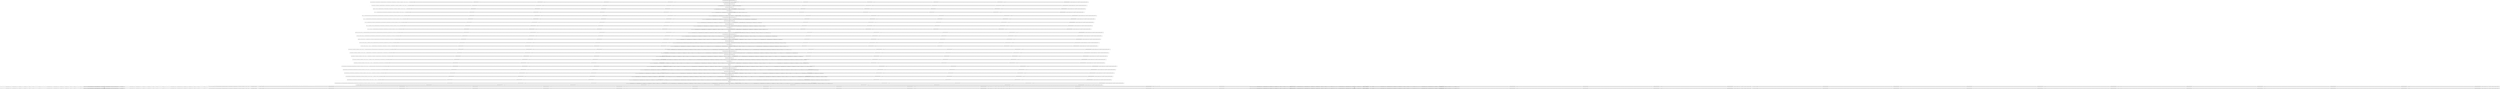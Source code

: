 digraph {
    graph [rankdir=TB
          ,bgcolor=transparent];
    node [shape=box
         ,fillcolor=white
         ,style=filled];
    0 [label=<O <BR/> neq(C Succ [C Succ [C Succ [C Succ [v<SUB>1114</SUB>]]]], C Succ [C Succ [C Succ [C Succ [v<SUB>1114</SUB>]]]])>];
    1 [label=<C <BR/> neq(C Succ [C Succ [C Succ [v<SUB>1114</SUB>]]], C Succ [C Succ [C Succ [v<SUB>1114</SUB>]]]), neq(C Succ [C Succ [C Succ [v<SUB>1114</SUB>]]], C Succ [C Succ [C Succ [v<SUB>1114</SUB>]]]), neq(C Succ [C Succ [v<SUB>1114</SUB>]], C Succ [C Succ [v<SUB>1114</SUB>]]), neq(C Succ [v<SUB>1114</SUB>], C Succ [v<SUB>1114</SUB>]), neq(v<SUB>1114</SUB>, v<SUB>1114</SUB>), solve(C Term [Clause C Term [Father C Var [C Succ [C Succ [C Succ [C Succ [C Succ [C Succ [C Succ [C Succ [C Succ [C Succ [C Succ [C Succ [C Succ [C Succ [C Succ [C Succ [C Succ [C Succ [C Succ [C Succ [C Succ [C Succ [C Succ [C Succ [C Succ [C Succ [C Succ [C Succ [C Succ [C Succ [C Succ [C Succ [C Succ [C Succ [C Succ [C Succ [C Succ [C Succ [C Succ [C Succ [C Succ [C Succ [C Succ [C Succ [C Succ [v<SUB>1114</SUB>]]]]]]]]]]]]]]]]]]]]]]]]]]]]]]]]]]]]]]]]]]]]]] : [C Var [C Succ [C Succ [C Succ [C Succ [C Succ [C Succ [C Succ [C Succ [C Succ [C Succ [C Succ [C Succ [C Succ [C Succ [C Succ [C Succ [C Succ [C Succ [C Succ [C Succ [C Succ [C Succ [C Succ [C Succ [C Succ [C Succ [C Succ [C Succ [C Succ [C Succ [C Succ [C Succ [C Succ [C Succ [C Succ [C Succ [C Succ [C Succ [C Succ [C Succ [C Succ [C Succ [C Succ [C Succ [C Succ [v<SUB>1114</SUB>]]]]]]]]]]]]]]]]]]]]]]]]]]]]]]]]]]]]]]]]]]]]]]]] : C Term [Parent C Var [C Succ [C Succ [C Succ [C Succ [C Succ [C Succ [C Succ [C Succ [C Succ [C Succ [C Succ [C Succ [C Succ [C Succ [C Succ [C Succ [C Succ [C Succ [C Succ [C Succ [C Succ [C Succ [C Succ [C Succ [C Succ [C Succ [C Succ [C Succ [C Succ [C Succ [C Succ [C Succ [C Succ [C Succ [C Succ [C Succ [C Succ [C Succ [C Succ [C Succ [C Succ [C Succ [C Succ [C Succ [C Succ [v<SUB>1114</SUB>]]]]]]]]]]]]]]]]]]]]]]]]]]]]]]]]]]]]]]]]]]]]]] : [C Var [C Succ [C Succ [C Succ [C Succ [C Succ [C Succ [C Succ [C Succ [C Succ [C Succ [C Succ [C Succ [C Succ [C Succ [C Succ [C Succ [C Succ [C Succ [C Succ [C Succ [C Succ [C Succ [C Succ [C Succ [C Succ [C Succ [C Succ [C Succ [C Succ [C Succ [C Succ [C Succ [C Succ [C Succ [C Succ [C Succ [C Succ [C Succ [C Succ [C Succ [C Succ [C Succ [C Succ [C Succ [C Succ [v<SUB>1114</SUB>]]]]]]]]]]]]]]]]]]]]]]]]]]]]]]]]]]]]]]]]]]]]]]]] : [C Term [Male [C Var [C Succ [C Succ [C Succ [C Succ [C Succ [C Succ [C Succ [C Succ [C Succ [C Succ [C Succ [C Succ [C Succ [C Succ [C Succ [C Succ [C Succ [C Succ [C Succ [C Succ [C Succ [C Succ [C Succ [C Succ [C Succ [C Succ [C Succ [C Succ [C Succ [C Succ [C Succ [C Succ [C Succ [C Succ [C Succ [C Succ [C Succ [C Succ [C Succ [C Succ [C Succ [C Succ [C Succ [C Succ [C Succ [v<SUB>1114</SUB>]]]]]]]]]]]]]]]]]]]]]]]]]]]]]]]]]]]]]]]]]]]]]]]]]] : C Term [Clause C Term [Mother C Var [C Succ [C Succ [C Succ [C Succ [C Succ [C Succ [C Succ [C Succ [C Succ [C Succ [C Succ [C Succ [C Succ [C Succ [C Succ [C Succ [C Succ [C Succ [C Succ [C Succ [C Succ [C Succ [C Succ [C Succ [C Succ [C Succ [C Succ [C Succ [C Succ [C Succ [C Succ [C Succ [C Succ [C Succ [C Succ [C Succ [C Succ [C Succ [C Succ [C Succ [C Succ [C Succ [C Succ [C Succ [C Succ [v<SUB>1114</SUB>]]]]]]]]]]]]]]]]]]]]]]]]]]]]]]]]]]]]]]]]]]]]]] : [C Var [C Succ [C Succ [C Succ [C Succ [C Succ [C Succ [C Succ [C Succ [C Succ [C Succ [C Succ [C Succ [C Succ [C Succ [C Succ [C Succ [C Succ [C Succ [C Succ [C Succ [C Succ [C Succ [C Succ [C Succ [C Succ [C Succ [C Succ [C Succ [C Succ [C Succ [C Succ [C Succ [C Succ [C Succ [C Succ [C Succ [C Succ [C Succ [C Succ [C Succ [C Succ [C Succ [C Succ [C Succ [C Succ [v<SUB>1114</SUB>]]]]]]]]]]]]]]]]]]]]]]]]]]]]]]]]]]]]]]]]]]]]]]]] : C Term [Parent C Var [C Succ [C Succ [C Succ [C Succ [C Succ [C Succ [C Succ [C Succ [C Succ [C Succ [C Succ [C Succ [C Succ [C Succ [C Succ [C Succ [C Succ [C Succ [C Succ [C Succ [C Succ [C Succ [C Succ [C Succ [C Succ [C Succ [C Succ [C Succ [C Succ [C Succ [C Succ [C Succ [C Succ [C Succ [C Succ [C Succ [C Succ [C Succ [C Succ [C Succ [C Succ [C Succ [C Succ [C Succ [C Succ [v<SUB>1114</SUB>]]]]]]]]]]]]]]]]]]]]]]]]]]]]]]]]]]]]]]]]]]]]]] : [C Var [C Succ [C Succ [C Succ [C Succ [C Succ [C Succ [C Succ [C Succ [C Succ [C Succ [C Succ [C Succ [C Succ [C Succ [C Succ [C Succ [C Succ [C Succ [C Succ [C Succ [C Succ [C Succ [C Succ [C Succ [C Succ [C Succ [C Succ [C Succ [C Succ [C Succ [C Succ [C Succ [C Succ [C Succ [C Succ [C Succ [C Succ [C Succ [C Succ [C Succ [C Succ [C Succ [C Succ [C Succ [C Succ [v<SUB>1114</SUB>]]]]]]]]]]]]]]]]]]]]]]]]]]]]]]]]]]]]]]]]]]]]]]]] : [C Term [Female [C Var [C Succ [C Succ [C Succ [C Succ [C Succ [C Succ [C Succ [C Succ [C Succ [C Succ [C Succ [C Succ [C Succ [C Succ [C Succ [C Succ [C Succ [C Succ [C Succ [C Succ [C Succ [C Succ [C Succ [C Succ [C Succ [C Succ [C Succ [C Succ [C Succ [C Succ [C Succ [C Succ [C Succ [C Succ [C Succ [C Succ [C Succ [C Succ [C Succ [C Succ [C Succ [C Succ [C Succ [C Succ [C Succ [v<SUB>1114</SUB>]]]]]]]]]]]]]]]]]]]]]]]]]]]]]]]]]]]]]]]]]]]]]]]]]] : C Term [Clause [C Term [Parent C Term [A []] : [C Term [B []]]]]] : [C Term [Clause [C Term [Male [C Term [A []]]]]]], v<SUB>133</SUB>) <BR/>  [ v<SUB>1119</SUB> &rarr; C Succ [C Succ [C Succ [v<SUB>1114</SUB>]]], v<SUB>1120</SUB> &rarr; C Succ [C Succ [C Succ [v<SUB>1114</SUB>]]] ] >];
    2 [label=<O <BR/> neq(C Succ [C Succ [C Succ [v<SUB>1114</SUB>]]], C Succ [C Succ [C Succ [v<SUB>1114</SUB>]]])>];
    3 [label=<C <BR/> neq(C Succ [C Succ [v<SUB>1114</SUB>]], C Succ [C Succ [v<SUB>1114</SUB>]]), neq(C Succ [C Succ [C Succ [v<SUB>1114</SUB>]]], C Succ [C Succ [C Succ [v<SUB>1114</SUB>]]]), neq(C Succ [C Succ [v<SUB>1114</SUB>]], C Succ [C Succ [v<SUB>1114</SUB>]]), neq(C Succ [v<SUB>1114</SUB>], C Succ [v<SUB>1114</SUB>]), neq(v<SUB>1114</SUB>, v<SUB>1114</SUB>), solve(C Term [Clause C Term [Father C Var [C Succ [C Succ [C Succ [C Succ [C Succ [C Succ [C Succ [C Succ [C Succ [C Succ [C Succ [C Succ [C Succ [C Succ [C Succ [C Succ [C Succ [C Succ [C Succ [C Succ [C Succ [C Succ [C Succ [C Succ [C Succ [C Succ [C Succ [C Succ [C Succ [C Succ [C Succ [C Succ [C Succ [C Succ [C Succ [C Succ [C Succ [C Succ [C Succ [C Succ [C Succ [C Succ [C Succ [C Succ [C Succ [v<SUB>1114</SUB>]]]]]]]]]]]]]]]]]]]]]]]]]]]]]]]]]]]]]]]]]]]]]] : [C Var [C Succ [C Succ [C Succ [C Succ [C Succ [C Succ [C Succ [C Succ [C Succ [C Succ [C Succ [C Succ [C Succ [C Succ [C Succ [C Succ [C Succ [C Succ [C Succ [C Succ [C Succ [C Succ [C Succ [C Succ [C Succ [C Succ [C Succ [C Succ [C Succ [C Succ [C Succ [C Succ [C Succ [C Succ [C Succ [C Succ [C Succ [C Succ [C Succ [C Succ [C Succ [C Succ [C Succ [C Succ [C Succ [v<SUB>1114</SUB>]]]]]]]]]]]]]]]]]]]]]]]]]]]]]]]]]]]]]]]]]]]]]]]] : C Term [Parent C Var [C Succ [C Succ [C Succ [C Succ [C Succ [C Succ [C Succ [C Succ [C Succ [C Succ [C Succ [C Succ [C Succ [C Succ [C Succ [C Succ [C Succ [C Succ [C Succ [C Succ [C Succ [C Succ [C Succ [C Succ [C Succ [C Succ [C Succ [C Succ [C Succ [C Succ [C Succ [C Succ [C Succ [C Succ [C Succ [C Succ [C Succ [C Succ [C Succ [C Succ [C Succ [C Succ [C Succ [C Succ [C Succ [v<SUB>1114</SUB>]]]]]]]]]]]]]]]]]]]]]]]]]]]]]]]]]]]]]]]]]]]]]] : [C Var [C Succ [C Succ [C Succ [C Succ [C Succ [C Succ [C Succ [C Succ [C Succ [C Succ [C Succ [C Succ [C Succ [C Succ [C Succ [C Succ [C Succ [C Succ [C Succ [C Succ [C Succ [C Succ [C Succ [C Succ [C Succ [C Succ [C Succ [C Succ [C Succ [C Succ [C Succ [C Succ [C Succ [C Succ [C Succ [C Succ [C Succ [C Succ [C Succ [C Succ [C Succ [C Succ [C Succ [C Succ [C Succ [v<SUB>1114</SUB>]]]]]]]]]]]]]]]]]]]]]]]]]]]]]]]]]]]]]]]]]]]]]]]] : [C Term [Male [C Var [C Succ [C Succ [C Succ [C Succ [C Succ [C Succ [C Succ [C Succ [C Succ [C Succ [C Succ [C Succ [C Succ [C Succ [C Succ [C Succ [C Succ [C Succ [C Succ [C Succ [C Succ [C Succ [C Succ [C Succ [C Succ [C Succ [C Succ [C Succ [C Succ [C Succ [C Succ [C Succ [C Succ [C Succ [C Succ [C Succ [C Succ [C Succ [C Succ [C Succ [C Succ [C Succ [C Succ [C Succ [C Succ [v<SUB>1114</SUB>]]]]]]]]]]]]]]]]]]]]]]]]]]]]]]]]]]]]]]]]]]]]]]]]]] : C Term [Clause C Term [Mother C Var [C Succ [C Succ [C Succ [C Succ [C Succ [C Succ [C Succ [C Succ [C Succ [C Succ [C Succ [C Succ [C Succ [C Succ [C Succ [C Succ [C Succ [C Succ [C Succ [C Succ [C Succ [C Succ [C Succ [C Succ [C Succ [C Succ [C Succ [C Succ [C Succ [C Succ [C Succ [C Succ [C Succ [C Succ [C Succ [C Succ [C Succ [C Succ [C Succ [C Succ [C Succ [C Succ [C Succ [C Succ [C Succ [v<SUB>1114</SUB>]]]]]]]]]]]]]]]]]]]]]]]]]]]]]]]]]]]]]]]]]]]]]] : [C Var [C Succ [C Succ [C Succ [C Succ [C Succ [C Succ [C Succ [C Succ [C Succ [C Succ [C Succ [C Succ [C Succ [C Succ [C Succ [C Succ [C Succ [C Succ [C Succ [C Succ [C Succ [C Succ [C Succ [C Succ [C Succ [C Succ [C Succ [C Succ [C Succ [C Succ [C Succ [C Succ [C Succ [C Succ [C Succ [C Succ [C Succ [C Succ [C Succ [C Succ [C Succ [C Succ [C Succ [C Succ [C Succ [v<SUB>1114</SUB>]]]]]]]]]]]]]]]]]]]]]]]]]]]]]]]]]]]]]]]]]]]]]]]] : C Term [Parent C Var [C Succ [C Succ [C Succ [C Succ [C Succ [C Succ [C Succ [C Succ [C Succ [C Succ [C Succ [C Succ [C Succ [C Succ [C Succ [C Succ [C Succ [C Succ [C Succ [C Succ [C Succ [C Succ [C Succ [C Succ [C Succ [C Succ [C Succ [C Succ [C Succ [C Succ [C Succ [C Succ [C Succ [C Succ [C Succ [C Succ [C Succ [C Succ [C Succ [C Succ [C Succ [C Succ [C Succ [C Succ [C Succ [v<SUB>1114</SUB>]]]]]]]]]]]]]]]]]]]]]]]]]]]]]]]]]]]]]]]]]]]]]] : [C Var [C Succ [C Succ [C Succ [C Succ [C Succ [C Succ [C Succ [C Succ [C Succ [C Succ [C Succ [C Succ [C Succ [C Succ [C Succ [C Succ [C Succ [C Succ [C Succ [C Succ [C Succ [C Succ [C Succ [C Succ [C Succ [C Succ [C Succ [C Succ [C Succ [C Succ [C Succ [C Succ [C Succ [C Succ [C Succ [C Succ [C Succ [C Succ [C Succ [C Succ [C Succ [C Succ [C Succ [C Succ [C Succ [v<SUB>1114</SUB>]]]]]]]]]]]]]]]]]]]]]]]]]]]]]]]]]]]]]]]]]]]]]]]] : [C Term [Female [C Var [C Succ [C Succ [C Succ [C Succ [C Succ [C Succ [C Succ [C Succ [C Succ [C Succ [C Succ [C Succ [C Succ [C Succ [C Succ [C Succ [C Succ [C Succ [C Succ [C Succ [C Succ [C Succ [C Succ [C Succ [C Succ [C Succ [C Succ [C Succ [C Succ [C Succ [C Succ [C Succ [C Succ [C Succ [C Succ [C Succ [C Succ [C Succ [C Succ [C Succ [C Succ [C Succ [C Succ [C Succ [C Succ [v<SUB>1114</SUB>]]]]]]]]]]]]]]]]]]]]]]]]]]]]]]]]]]]]]]]]]]]]]]]]]] : C Term [Clause [C Term [Parent C Term [A []] : [C Term [B []]]]]] : [C Term [Clause [C Term [Male [C Term [A []]]]]]], v<SUB>133</SUB>) <BR/>  [ v<SUB>1119</SUB> &rarr; C Succ [C Succ [C Succ [v<SUB>1114</SUB>]]], v<SUB>1120</SUB> &rarr; C Succ [C Succ [C Succ [v<SUB>1114</SUB>]]], v<SUB>1123</SUB> &rarr; C Succ [C Succ [v<SUB>1114</SUB>]], v<SUB>1124</SUB> &rarr; C Succ [C Succ [v<SUB>1114</SUB>]] ] >];
    4 [label=<O <BR/> neq(C Succ [C Succ [v<SUB>1114</SUB>]], C Succ [C Succ [v<SUB>1114</SUB>]])>];
    5 [label=<C <BR/> neq(C Succ [v<SUB>1114</SUB>], C Succ [v<SUB>1114</SUB>]), neq(C Succ [C Succ [C Succ [v<SUB>1114</SUB>]]], C Succ [C Succ [C Succ [v<SUB>1114</SUB>]]]), neq(C Succ [C Succ [v<SUB>1114</SUB>]], C Succ [C Succ [v<SUB>1114</SUB>]]), neq(C Succ [v<SUB>1114</SUB>], C Succ [v<SUB>1114</SUB>]), neq(v<SUB>1114</SUB>, v<SUB>1114</SUB>), solve(C Term [Clause C Term [Father C Var [C Succ [C Succ [C Succ [C Succ [C Succ [C Succ [C Succ [C Succ [C Succ [C Succ [C Succ [C Succ [C Succ [C Succ [C Succ [C Succ [C Succ [C Succ [C Succ [C Succ [C Succ [C Succ [C Succ [C Succ [C Succ [C Succ [C Succ [C Succ [C Succ [C Succ [C Succ [C Succ [C Succ [C Succ [C Succ [C Succ [C Succ [C Succ [C Succ [C Succ [C Succ [C Succ [C Succ [C Succ [C Succ [v<SUB>1114</SUB>]]]]]]]]]]]]]]]]]]]]]]]]]]]]]]]]]]]]]]]]]]]]]] : [C Var [C Succ [C Succ [C Succ [C Succ [C Succ [C Succ [C Succ [C Succ [C Succ [C Succ [C Succ [C Succ [C Succ [C Succ [C Succ [C Succ [C Succ [C Succ [C Succ [C Succ [C Succ [C Succ [C Succ [C Succ [C Succ [C Succ [C Succ [C Succ [C Succ [C Succ [C Succ [C Succ [C Succ [C Succ [C Succ [C Succ [C Succ [C Succ [C Succ [C Succ [C Succ [C Succ [C Succ [C Succ [C Succ [v<SUB>1114</SUB>]]]]]]]]]]]]]]]]]]]]]]]]]]]]]]]]]]]]]]]]]]]]]]]] : C Term [Parent C Var [C Succ [C Succ [C Succ [C Succ [C Succ [C Succ [C Succ [C Succ [C Succ [C Succ [C Succ [C Succ [C Succ [C Succ [C Succ [C Succ [C Succ [C Succ [C Succ [C Succ [C Succ [C Succ [C Succ [C Succ [C Succ [C Succ [C Succ [C Succ [C Succ [C Succ [C Succ [C Succ [C Succ [C Succ [C Succ [C Succ [C Succ [C Succ [C Succ [C Succ [C Succ [C Succ [C Succ [C Succ [C Succ [v<SUB>1114</SUB>]]]]]]]]]]]]]]]]]]]]]]]]]]]]]]]]]]]]]]]]]]]]]] : [C Var [C Succ [C Succ [C Succ [C Succ [C Succ [C Succ [C Succ [C Succ [C Succ [C Succ [C Succ [C Succ [C Succ [C Succ [C Succ [C Succ [C Succ [C Succ [C Succ [C Succ [C Succ [C Succ [C Succ [C Succ [C Succ [C Succ [C Succ [C Succ [C Succ [C Succ [C Succ [C Succ [C Succ [C Succ [C Succ [C Succ [C Succ [C Succ [C Succ [C Succ [C Succ [C Succ [C Succ [C Succ [C Succ [v<SUB>1114</SUB>]]]]]]]]]]]]]]]]]]]]]]]]]]]]]]]]]]]]]]]]]]]]]]]] : [C Term [Male [C Var [C Succ [C Succ [C Succ [C Succ [C Succ [C Succ [C Succ [C Succ [C Succ [C Succ [C Succ [C Succ [C Succ [C Succ [C Succ [C Succ [C Succ [C Succ [C Succ [C Succ [C Succ [C Succ [C Succ [C Succ [C Succ [C Succ [C Succ [C Succ [C Succ [C Succ [C Succ [C Succ [C Succ [C Succ [C Succ [C Succ [C Succ [C Succ [C Succ [C Succ [C Succ [C Succ [C Succ [C Succ [C Succ [v<SUB>1114</SUB>]]]]]]]]]]]]]]]]]]]]]]]]]]]]]]]]]]]]]]]]]]]]]]]]]] : C Term [Clause C Term [Mother C Var [C Succ [C Succ [C Succ [C Succ [C Succ [C Succ [C Succ [C Succ [C Succ [C Succ [C Succ [C Succ [C Succ [C Succ [C Succ [C Succ [C Succ [C Succ [C Succ [C Succ [C Succ [C Succ [C Succ [C Succ [C Succ [C Succ [C Succ [C Succ [C Succ [C Succ [C Succ [C Succ [C Succ [C Succ [C Succ [C Succ [C Succ [C Succ [C Succ [C Succ [C Succ [C Succ [C Succ [C Succ [C Succ [v<SUB>1114</SUB>]]]]]]]]]]]]]]]]]]]]]]]]]]]]]]]]]]]]]]]]]]]]]] : [C Var [C Succ [C Succ [C Succ [C Succ [C Succ [C Succ [C Succ [C Succ [C Succ [C Succ [C Succ [C Succ [C Succ [C Succ [C Succ [C Succ [C Succ [C Succ [C Succ [C Succ [C Succ [C Succ [C Succ [C Succ [C Succ [C Succ [C Succ [C Succ [C Succ [C Succ [C Succ [C Succ [C Succ [C Succ [C Succ [C Succ [C Succ [C Succ [C Succ [C Succ [C Succ [C Succ [C Succ [C Succ [C Succ [v<SUB>1114</SUB>]]]]]]]]]]]]]]]]]]]]]]]]]]]]]]]]]]]]]]]]]]]]]]]] : C Term [Parent C Var [C Succ [C Succ [C Succ [C Succ [C Succ [C Succ [C Succ [C Succ [C Succ [C Succ [C Succ [C Succ [C Succ [C Succ [C Succ [C Succ [C Succ [C Succ [C Succ [C Succ [C Succ [C Succ [C Succ [C Succ [C Succ [C Succ [C Succ [C Succ [C Succ [C Succ [C Succ [C Succ [C Succ [C Succ [C Succ [C Succ [C Succ [C Succ [C Succ [C Succ [C Succ [C Succ [C Succ [C Succ [C Succ [v<SUB>1114</SUB>]]]]]]]]]]]]]]]]]]]]]]]]]]]]]]]]]]]]]]]]]]]]]] : [C Var [C Succ [C Succ [C Succ [C Succ [C Succ [C Succ [C Succ [C Succ [C Succ [C Succ [C Succ [C Succ [C Succ [C Succ [C Succ [C Succ [C Succ [C Succ [C Succ [C Succ [C Succ [C Succ [C Succ [C Succ [C Succ [C Succ [C Succ [C Succ [C Succ [C Succ [C Succ [C Succ [C Succ [C Succ [C Succ [C Succ [C Succ [C Succ [C Succ [C Succ [C Succ [C Succ [C Succ [C Succ [C Succ [v<SUB>1114</SUB>]]]]]]]]]]]]]]]]]]]]]]]]]]]]]]]]]]]]]]]]]]]]]]]] : [C Term [Female [C Var [C Succ [C Succ [C Succ [C Succ [C Succ [C Succ [C Succ [C Succ [C Succ [C Succ [C Succ [C Succ [C Succ [C Succ [C Succ [C Succ [C Succ [C Succ [C Succ [C Succ [C Succ [C Succ [C Succ [C Succ [C Succ [C Succ [C Succ [C Succ [C Succ [C Succ [C Succ [C Succ [C Succ [C Succ [C Succ [C Succ [C Succ [C Succ [C Succ [C Succ [C Succ [C Succ [C Succ [C Succ [C Succ [v<SUB>1114</SUB>]]]]]]]]]]]]]]]]]]]]]]]]]]]]]]]]]]]]]]]]]]]]]]]]]] : C Term [Clause [C Term [Parent C Term [A []] : [C Term [B []]]]]] : [C Term [Clause [C Term [Male [C Term [A []]]]]]], v<SUB>133</SUB>) <BR/>  [ v<SUB>1119</SUB> &rarr; C Succ [C Succ [C Succ [v<SUB>1114</SUB>]]], v<SUB>1120</SUB> &rarr; C Succ [C Succ [C Succ [v<SUB>1114</SUB>]]], v<SUB>1123</SUB> &rarr; C Succ [C Succ [v<SUB>1114</SUB>]], v<SUB>1124</SUB> &rarr; C Succ [C Succ [v<SUB>1114</SUB>]], v<SUB>1127</SUB> &rarr; C Succ [v<SUB>1114</SUB>], v<SUB>1128</SUB> &rarr; C Succ [v<SUB>1114</SUB>] ] >];
    6 [label=<O <BR/> neq(C Succ [v<SUB>1114</SUB>], C Succ [v<SUB>1114</SUB>])>];
    7 [label=<C <BR/> neq(v<SUB>1132</SUB>, v<SUB>1132</SUB>), neq(C Succ [C Succ [C Succ [v<SUB>1132</SUB>]]], C Succ [C Succ [C Succ [v<SUB>1132</SUB>]]]), neq(C Succ [C Succ [v<SUB>1132</SUB>]], C Succ [C Succ [v<SUB>1132</SUB>]]), neq(C Succ [v<SUB>1132</SUB>], C Succ [v<SUB>1132</SUB>]), neq(v<SUB>1132</SUB>, v<SUB>1132</SUB>), solve(C Term [Clause C Term [Father C Var [C Succ [C Succ [C Succ [C Succ [C Succ [C Succ [C Succ [C Succ [C Succ [C Succ [C Succ [C Succ [C Succ [C Succ [C Succ [C Succ [C Succ [C Succ [C Succ [C Succ [C Succ [C Succ [C Succ [C Succ [C Succ [C Succ [C Succ [C Succ [C Succ [C Succ [C Succ [C Succ [C Succ [C Succ [C Succ [C Succ [C Succ [C Succ [C Succ [C Succ [C Succ [C Succ [C Succ [C Succ [C Succ [v<SUB>1132</SUB>]]]]]]]]]]]]]]]]]]]]]]]]]]]]]]]]]]]]]]]]]]]]]] : [C Var [C Succ [C Succ [C Succ [C Succ [C Succ [C Succ [C Succ [C Succ [C Succ [C Succ [C Succ [C Succ [C Succ [C Succ [C Succ [C Succ [C Succ [C Succ [C Succ [C Succ [C Succ [C Succ [C Succ [C Succ [C Succ [C Succ [C Succ [C Succ [C Succ [C Succ [C Succ [C Succ [C Succ [C Succ [C Succ [C Succ [C Succ [C Succ [C Succ [C Succ [C Succ [C Succ [C Succ [C Succ [C Succ [v<SUB>1132</SUB>]]]]]]]]]]]]]]]]]]]]]]]]]]]]]]]]]]]]]]]]]]]]]]]] : C Term [Parent C Var [C Succ [C Succ [C Succ [C Succ [C Succ [C Succ [C Succ [C Succ [C Succ [C Succ [C Succ [C Succ [C Succ [C Succ [C Succ [C Succ [C Succ [C Succ [C Succ [C Succ [C Succ [C Succ [C Succ [C Succ [C Succ [C Succ [C Succ [C Succ [C Succ [C Succ [C Succ [C Succ [C Succ [C Succ [C Succ [C Succ [C Succ [C Succ [C Succ [C Succ [C Succ [C Succ [C Succ [C Succ [C Succ [v<SUB>1132</SUB>]]]]]]]]]]]]]]]]]]]]]]]]]]]]]]]]]]]]]]]]]]]]]] : [C Var [C Succ [C Succ [C Succ [C Succ [C Succ [C Succ [C Succ [C Succ [C Succ [C Succ [C Succ [C Succ [C Succ [C Succ [C Succ [C Succ [C Succ [C Succ [C Succ [C Succ [C Succ [C Succ [C Succ [C Succ [C Succ [C Succ [C Succ [C Succ [C Succ [C Succ [C Succ [C Succ [C Succ [C Succ [C Succ [C Succ [C Succ [C Succ [C Succ [C Succ [C Succ [C Succ [C Succ [C Succ [C Succ [v<SUB>1132</SUB>]]]]]]]]]]]]]]]]]]]]]]]]]]]]]]]]]]]]]]]]]]]]]]]] : [C Term [Male [C Var [C Succ [C Succ [C Succ [C Succ [C Succ [C Succ [C Succ [C Succ [C Succ [C Succ [C Succ [C Succ [C Succ [C Succ [C Succ [C Succ [C Succ [C Succ [C Succ [C Succ [C Succ [C Succ [C Succ [C Succ [C Succ [C Succ [C Succ [C Succ [C Succ [C Succ [C Succ [C Succ [C Succ [C Succ [C Succ [C Succ [C Succ [C Succ [C Succ [C Succ [C Succ [C Succ [C Succ [C Succ [C Succ [v<SUB>1132</SUB>]]]]]]]]]]]]]]]]]]]]]]]]]]]]]]]]]]]]]]]]]]]]]]]]]] : C Term [Clause C Term [Mother C Var [C Succ [C Succ [C Succ [C Succ [C Succ [C Succ [C Succ [C Succ [C Succ [C Succ [C Succ [C Succ [C Succ [C Succ [C Succ [C Succ [C Succ [C Succ [C Succ [C Succ [C Succ [C Succ [C Succ [C Succ [C Succ [C Succ [C Succ [C Succ [C Succ [C Succ [C Succ [C Succ [C Succ [C Succ [C Succ [C Succ [C Succ [C Succ [C Succ [C Succ [C Succ [C Succ [C Succ [C Succ [C Succ [v<SUB>1132</SUB>]]]]]]]]]]]]]]]]]]]]]]]]]]]]]]]]]]]]]]]]]]]]]] : [C Var [C Succ [C Succ [C Succ [C Succ [C Succ [C Succ [C Succ [C Succ [C Succ [C Succ [C Succ [C Succ [C Succ [C Succ [C Succ [C Succ [C Succ [C Succ [C Succ [C Succ [C Succ [C Succ [C Succ [C Succ [C Succ [C Succ [C Succ [C Succ [C Succ [C Succ [C Succ [C Succ [C Succ [C Succ [C Succ [C Succ [C Succ [C Succ [C Succ [C Succ [C Succ [C Succ [C Succ [C Succ [C Succ [v<SUB>1132</SUB>]]]]]]]]]]]]]]]]]]]]]]]]]]]]]]]]]]]]]]]]]]]]]]]] : C Term [Parent C Var [C Succ [C Succ [C Succ [C Succ [C Succ [C Succ [C Succ [C Succ [C Succ [C Succ [C Succ [C Succ [C Succ [C Succ [C Succ [C Succ [C Succ [C Succ [C Succ [C Succ [C Succ [C Succ [C Succ [C Succ [C Succ [C Succ [C Succ [C Succ [C Succ [C Succ [C Succ [C Succ [C Succ [C Succ [C Succ [C Succ [C Succ [C Succ [C Succ [C Succ [C Succ [C Succ [C Succ [C Succ [C Succ [v<SUB>1132</SUB>]]]]]]]]]]]]]]]]]]]]]]]]]]]]]]]]]]]]]]]]]]]]]] : [C Var [C Succ [C Succ [C Succ [C Succ [C Succ [C Succ [C Succ [C Succ [C Succ [C Succ [C Succ [C Succ [C Succ [C Succ [C Succ [C Succ [C Succ [C Succ [C Succ [C Succ [C Succ [C Succ [C Succ [C Succ [C Succ [C Succ [C Succ [C Succ [C Succ [C Succ [C Succ [C Succ [C Succ [C Succ [C Succ [C Succ [C Succ [C Succ [C Succ [C Succ [C Succ [C Succ [C Succ [C Succ [C Succ [v<SUB>1132</SUB>]]]]]]]]]]]]]]]]]]]]]]]]]]]]]]]]]]]]]]]]]]]]]]]] : [C Term [Female [C Var [C Succ [C Succ [C Succ [C Succ [C Succ [C Succ [C Succ [C Succ [C Succ [C Succ [C Succ [C Succ [C Succ [C Succ [C Succ [C Succ [C Succ [C Succ [C Succ [C Succ [C Succ [C Succ [C Succ [C Succ [C Succ [C Succ [C Succ [C Succ [C Succ [C Succ [C Succ [C Succ [C Succ [C Succ [C Succ [C Succ [C Succ [C Succ [C Succ [C Succ [C Succ [C Succ [C Succ [C Succ [C Succ [v<SUB>1132</SUB>]]]]]]]]]]]]]]]]]]]]]]]]]]]]]]]]]]]]]]]]]]]]]]]]]] : C Term [Clause [C Term [Parent C Term [A []] : [C Term [B []]]]]] : [C Term [Clause [C Term [Male [C Term [A []]]]]]], v<SUB>133</SUB>) <BR/>  [ v<SUB>1114</SUB> &rarr; v<SUB>1131</SUB>, v<SUB>1119</SUB> &rarr; C Succ [C Succ [C Succ [v<SUB>1114</SUB>]]], v<SUB>1120</SUB> &rarr; C Succ [C Succ [C Succ [v<SUB>1114</SUB>]]], v<SUB>1123</SUB> &rarr; C Succ [C Succ [v<SUB>1114</SUB>]], v<SUB>1124</SUB> &rarr; C Succ [C Succ [v<SUB>1114</SUB>]], v<SUB>1127</SUB> &rarr; C Succ [v<SUB>1114</SUB>], v<SUB>1128</SUB> &rarr; C Succ [v<SUB>1114</SUB>], v<SUB>1131</SUB> &rarr; v<SUB>1132</SUB> ] >];
    8 [label=<O <BR/> neq(v<SUB>1132</SUB>, v<SUB>1132</SUB>)>];
    9 [label=<C <BR/> neq(v<SUB>1136</SUB>, v<SUB>1136</SUB>), neq(C Succ [C Succ [C Succ [C Succ [v<SUB>1136</SUB>]]]], C Succ [C Succ [C Succ [C Succ [v<SUB>1136</SUB>]]]]), neq(C Succ [C Succ [C Succ [v<SUB>1136</SUB>]]], C Succ [C Succ [C Succ [v<SUB>1136</SUB>]]]), neq(C Succ [C Succ [v<SUB>1136</SUB>]], C Succ [C Succ [v<SUB>1136</SUB>]]), neq(C Succ [v<SUB>1136</SUB>], C Succ [v<SUB>1136</SUB>]), solve(C Term [Clause C Term [Father C Var [C Succ [C Succ [C Succ [C Succ [C Succ [C Succ [C Succ [C Succ [C Succ [C Succ [C Succ [C Succ [C Succ [C Succ [C Succ [C Succ [C Succ [C Succ [C Succ [C Succ [C Succ [C Succ [C Succ [C Succ [C Succ [C Succ [C Succ [C Succ [C Succ [C Succ [C Succ [C Succ [C Succ [C Succ [C Succ [C Succ [C Succ [C Succ [C Succ [C Succ [C Succ [C Succ [C Succ [C Succ [C Succ [C Succ [v<SUB>1136</SUB>]]]]]]]]]]]]]]]]]]]]]]]]]]]]]]]]]]]]]]]]]]]]]]] : [C Var [C Succ [C Succ [C Succ [C Succ [C Succ [C Succ [C Succ [C Succ [C Succ [C Succ [C Succ [C Succ [C Succ [C Succ [C Succ [C Succ [C Succ [C Succ [C Succ [C Succ [C Succ [C Succ [C Succ [C Succ [C Succ [C Succ [C Succ [C Succ [C Succ [C Succ [C Succ [C Succ [C Succ [C Succ [C Succ [C Succ [C Succ [C Succ [C Succ [C Succ [C Succ [C Succ [C Succ [C Succ [C Succ [C Succ [v<SUB>1136</SUB>]]]]]]]]]]]]]]]]]]]]]]]]]]]]]]]]]]]]]]]]]]]]]]]]] : C Term [Parent C Var [C Succ [C Succ [C Succ [C Succ [C Succ [C Succ [C Succ [C Succ [C Succ [C Succ [C Succ [C Succ [C Succ [C Succ [C Succ [C Succ [C Succ [C Succ [C Succ [C Succ [C Succ [C Succ [C Succ [C Succ [C Succ [C Succ [C Succ [C Succ [C Succ [C Succ [C Succ [C Succ [C Succ [C Succ [C Succ [C Succ [C Succ [C Succ [C Succ [C Succ [C Succ [C Succ [C Succ [C Succ [C Succ [C Succ [v<SUB>1136</SUB>]]]]]]]]]]]]]]]]]]]]]]]]]]]]]]]]]]]]]]]]]]]]]]] : [C Var [C Succ [C Succ [C Succ [C Succ [C Succ [C Succ [C Succ [C Succ [C Succ [C Succ [C Succ [C Succ [C Succ [C Succ [C Succ [C Succ [C Succ [C Succ [C Succ [C Succ [C Succ [C Succ [C Succ [C Succ [C Succ [C Succ [C Succ [C Succ [C Succ [C Succ [C Succ [C Succ [C Succ [C Succ [C Succ [C Succ [C Succ [C Succ [C Succ [C Succ [C Succ [C Succ [C Succ [C Succ [C Succ [C Succ [v<SUB>1136</SUB>]]]]]]]]]]]]]]]]]]]]]]]]]]]]]]]]]]]]]]]]]]]]]]]]] : [C Term [Male [C Var [C Succ [C Succ [C Succ [C Succ [C Succ [C Succ [C Succ [C Succ [C Succ [C Succ [C Succ [C Succ [C Succ [C Succ [C Succ [C Succ [C Succ [C Succ [C Succ [C Succ [C Succ [C Succ [C Succ [C Succ [C Succ [C Succ [C Succ [C Succ [C Succ [C Succ [C Succ [C Succ [C Succ [C Succ [C Succ [C Succ [C Succ [C Succ [C Succ [C Succ [C Succ [C Succ [C Succ [C Succ [C Succ [C Succ [v<SUB>1136</SUB>]]]]]]]]]]]]]]]]]]]]]]]]]]]]]]]]]]]]]]]]]]]]]]]]]]] : C Term [Clause C Term [Mother C Var [C Succ [C Succ [C Succ [C Succ [C Succ [C Succ [C Succ [C Succ [C Succ [C Succ [C Succ [C Succ [C Succ [C Succ [C Succ [C Succ [C Succ [C Succ [C Succ [C Succ [C Succ [C Succ [C Succ [C Succ [C Succ [C Succ [C Succ [C Succ [C Succ [C Succ [C Succ [C Succ [C Succ [C Succ [C Succ [C Succ [C Succ [C Succ [C Succ [C Succ [C Succ [C Succ [C Succ [C Succ [C Succ [C Succ [v<SUB>1136</SUB>]]]]]]]]]]]]]]]]]]]]]]]]]]]]]]]]]]]]]]]]]]]]]]] : [C Var [C Succ [C Succ [C Succ [C Succ [C Succ [C Succ [C Succ [C Succ [C Succ [C Succ [C Succ [C Succ [C Succ [C Succ [C Succ [C Succ [C Succ [C Succ [C Succ [C Succ [C Succ [C Succ [C Succ [C Succ [C Succ [C Succ [C Succ [C Succ [C Succ [C Succ [C Succ [C Succ [C Succ [C Succ [C Succ [C Succ [C Succ [C Succ [C Succ [C Succ [C Succ [C Succ [C Succ [C Succ [C Succ [C Succ [v<SUB>1136</SUB>]]]]]]]]]]]]]]]]]]]]]]]]]]]]]]]]]]]]]]]]]]]]]]]]] : C Term [Parent C Var [C Succ [C Succ [C Succ [C Succ [C Succ [C Succ [C Succ [C Succ [C Succ [C Succ [C Succ [C Succ [C Succ [C Succ [C Succ [C Succ [C Succ [C Succ [C Succ [C Succ [C Succ [C Succ [C Succ [C Succ [C Succ [C Succ [C Succ [C Succ [C Succ [C Succ [C Succ [C Succ [C Succ [C Succ [C Succ [C Succ [C Succ [C Succ [C Succ [C Succ [C Succ [C Succ [C Succ [C Succ [C Succ [C Succ [v<SUB>1136</SUB>]]]]]]]]]]]]]]]]]]]]]]]]]]]]]]]]]]]]]]]]]]]]]]] : [C Var [C Succ [C Succ [C Succ [C Succ [C Succ [C Succ [C Succ [C Succ [C Succ [C Succ [C Succ [C Succ [C Succ [C Succ [C Succ [C Succ [C Succ [C Succ [C Succ [C Succ [C Succ [C Succ [C Succ [C Succ [C Succ [C Succ [C Succ [C Succ [C Succ [C Succ [C Succ [C Succ [C Succ [C Succ [C Succ [C Succ [C Succ [C Succ [C Succ [C Succ [C Succ [C Succ [C Succ [C Succ [C Succ [C Succ [v<SUB>1136</SUB>]]]]]]]]]]]]]]]]]]]]]]]]]]]]]]]]]]]]]]]]]]]]]]]]] : [C Term [Female [C Var [C Succ [C Succ [C Succ [C Succ [C Succ [C Succ [C Succ [C Succ [C Succ [C Succ [C Succ [C Succ [C Succ [C Succ [C Succ [C Succ [C Succ [C Succ [C Succ [C Succ [C Succ [C Succ [C Succ [C Succ [C Succ [C Succ [C Succ [C Succ [C Succ [C Succ [C Succ [C Succ [C Succ [C Succ [C Succ [C Succ [C Succ [C Succ [C Succ [C Succ [C Succ [C Succ [C Succ [C Succ [C Succ [C Succ [v<SUB>1136</SUB>]]]]]]]]]]]]]]]]]]]]]]]]]]]]]]]]]]]]]]]]]]]]]]]]]]] : C Term [Clause [C Term [Parent C Term [A []] : [C Term [B []]]]]] : [C Term [Clause [C Term [Male [C Term [A []]]]]]], v<SUB>133</SUB>) <BR/>  [ v<SUB>1114</SUB> &rarr; v<SUB>1131</SUB>, v<SUB>1119</SUB> &rarr; C Succ [C Succ [C Succ [v<SUB>1114</SUB>]]], v<SUB>1120</SUB> &rarr; C Succ [C Succ [C Succ [v<SUB>1114</SUB>]]], v<SUB>1123</SUB> &rarr; C Succ [C Succ [v<SUB>1114</SUB>]], v<SUB>1124</SUB> &rarr; C Succ [C Succ [v<SUB>1114</SUB>]], v<SUB>1127</SUB> &rarr; C Succ [v<SUB>1114</SUB>], v<SUB>1128</SUB> &rarr; C Succ [v<SUB>1114</SUB>], v<SUB>1131</SUB> &rarr; v<SUB>1132</SUB>, v<SUB>1132</SUB> &rarr; C Succ [v<SUB>1135</SUB>], v<SUB>1135</SUB> &rarr; v<SUB>1136</SUB> ] >];
    10 [label=<O <BR/> neq(C Succ [C Succ [C Succ [C Succ [v<SUB>1136</SUB>]]]], C Succ [C Succ [C Succ [C Succ [v<SUB>1136</SUB>]]]])>];
    11 [label=<C <BR/> neq(v<SUB>1136</SUB>, v<SUB>1136</SUB>), neq(C Succ [C Succ [C Succ [v<SUB>1136</SUB>]]], C Succ [C Succ [C Succ [v<SUB>1136</SUB>]]]), neq(C Succ [C Succ [C Succ [v<SUB>1136</SUB>]]], C Succ [C Succ [C Succ [v<SUB>1136</SUB>]]]), neq(C Succ [C Succ [v<SUB>1136</SUB>]], C Succ [C Succ [v<SUB>1136</SUB>]]), neq(C Succ [v<SUB>1136</SUB>], C Succ [v<SUB>1136</SUB>]), solve(C Term [Clause C Term [Father C Var [C Succ [C Succ [C Succ [C Succ [C Succ [C Succ [C Succ [C Succ [C Succ [C Succ [C Succ [C Succ [C Succ [C Succ [C Succ [C Succ [C Succ [C Succ [C Succ [C Succ [C Succ [C Succ [C Succ [C Succ [C Succ [C Succ [C Succ [C Succ [C Succ [C Succ [C Succ [C Succ [C Succ [C Succ [C Succ [C Succ [C Succ [C Succ [C Succ [C Succ [C Succ [C Succ [C Succ [C Succ [C Succ [C Succ [v<SUB>1136</SUB>]]]]]]]]]]]]]]]]]]]]]]]]]]]]]]]]]]]]]]]]]]]]]]] : [C Var [C Succ [C Succ [C Succ [C Succ [C Succ [C Succ [C Succ [C Succ [C Succ [C Succ [C Succ [C Succ [C Succ [C Succ [C Succ [C Succ [C Succ [C Succ [C Succ [C Succ [C Succ [C Succ [C Succ [C Succ [C Succ [C Succ [C Succ [C Succ [C Succ [C Succ [C Succ [C Succ [C Succ [C Succ [C Succ [C Succ [C Succ [C Succ [C Succ [C Succ [C Succ [C Succ [C Succ [C Succ [C Succ [C Succ [v<SUB>1136</SUB>]]]]]]]]]]]]]]]]]]]]]]]]]]]]]]]]]]]]]]]]]]]]]]]]] : C Term [Parent C Var [C Succ [C Succ [C Succ [C Succ [C Succ [C Succ [C Succ [C Succ [C Succ [C Succ [C Succ [C Succ [C Succ [C Succ [C Succ [C Succ [C Succ [C Succ [C Succ [C Succ [C Succ [C Succ [C Succ [C Succ [C Succ [C Succ [C Succ [C Succ [C Succ [C Succ [C Succ [C Succ [C Succ [C Succ [C Succ [C Succ [C Succ [C Succ [C Succ [C Succ [C Succ [C Succ [C Succ [C Succ [C Succ [C Succ [v<SUB>1136</SUB>]]]]]]]]]]]]]]]]]]]]]]]]]]]]]]]]]]]]]]]]]]]]]]] : [C Var [C Succ [C Succ [C Succ [C Succ [C Succ [C Succ [C Succ [C Succ [C Succ [C Succ [C Succ [C Succ [C Succ [C Succ [C Succ [C Succ [C Succ [C Succ [C Succ [C Succ [C Succ [C Succ [C Succ [C Succ [C Succ [C Succ [C Succ [C Succ [C Succ [C Succ [C Succ [C Succ [C Succ [C Succ [C Succ [C Succ [C Succ [C Succ [C Succ [C Succ [C Succ [C Succ [C Succ [C Succ [C Succ [C Succ [v<SUB>1136</SUB>]]]]]]]]]]]]]]]]]]]]]]]]]]]]]]]]]]]]]]]]]]]]]]]]] : [C Term [Male [C Var [C Succ [C Succ [C Succ [C Succ [C Succ [C Succ [C Succ [C Succ [C Succ [C Succ [C Succ [C Succ [C Succ [C Succ [C Succ [C Succ [C Succ [C Succ [C Succ [C Succ [C Succ [C Succ [C Succ [C Succ [C Succ [C Succ [C Succ [C Succ [C Succ [C Succ [C Succ [C Succ [C Succ [C Succ [C Succ [C Succ [C Succ [C Succ [C Succ [C Succ [C Succ [C Succ [C Succ [C Succ [C Succ [C Succ [v<SUB>1136</SUB>]]]]]]]]]]]]]]]]]]]]]]]]]]]]]]]]]]]]]]]]]]]]]]]]]]] : C Term [Clause C Term [Mother C Var [C Succ [C Succ [C Succ [C Succ [C Succ [C Succ [C Succ [C Succ [C Succ [C Succ [C Succ [C Succ [C Succ [C Succ [C Succ [C Succ [C Succ [C Succ [C Succ [C Succ [C Succ [C Succ [C Succ [C Succ [C Succ [C Succ [C Succ [C Succ [C Succ [C Succ [C Succ [C Succ [C Succ [C Succ [C Succ [C Succ [C Succ [C Succ [C Succ [C Succ [C Succ [C Succ [C Succ [C Succ [C Succ [C Succ [v<SUB>1136</SUB>]]]]]]]]]]]]]]]]]]]]]]]]]]]]]]]]]]]]]]]]]]]]]]] : [C Var [C Succ [C Succ [C Succ [C Succ [C Succ [C Succ [C Succ [C Succ [C Succ [C Succ [C Succ [C Succ [C Succ [C Succ [C Succ [C Succ [C Succ [C Succ [C Succ [C Succ [C Succ [C Succ [C Succ [C Succ [C Succ [C Succ [C Succ [C Succ [C Succ [C Succ [C Succ [C Succ [C Succ [C Succ [C Succ [C Succ [C Succ [C Succ [C Succ [C Succ [C Succ [C Succ [C Succ [C Succ [C Succ [C Succ [v<SUB>1136</SUB>]]]]]]]]]]]]]]]]]]]]]]]]]]]]]]]]]]]]]]]]]]]]]]]]] : C Term [Parent C Var [C Succ [C Succ [C Succ [C Succ [C Succ [C Succ [C Succ [C Succ [C Succ [C Succ [C Succ [C Succ [C Succ [C Succ [C Succ [C Succ [C Succ [C Succ [C Succ [C Succ [C Succ [C Succ [C Succ [C Succ [C Succ [C Succ [C Succ [C Succ [C Succ [C Succ [C Succ [C Succ [C Succ [C Succ [C Succ [C Succ [C Succ [C Succ [C Succ [C Succ [C Succ [C Succ [C Succ [C Succ [C Succ [C Succ [v<SUB>1136</SUB>]]]]]]]]]]]]]]]]]]]]]]]]]]]]]]]]]]]]]]]]]]]]]]] : [C Var [C Succ [C Succ [C Succ [C Succ [C Succ [C Succ [C Succ [C Succ [C Succ [C Succ [C Succ [C Succ [C Succ [C Succ [C Succ [C Succ [C Succ [C Succ [C Succ [C Succ [C Succ [C Succ [C Succ [C Succ [C Succ [C Succ [C Succ [C Succ [C Succ [C Succ [C Succ [C Succ [C Succ [C Succ [C Succ [C Succ [C Succ [C Succ [C Succ [C Succ [C Succ [C Succ [C Succ [C Succ [C Succ [C Succ [v<SUB>1136</SUB>]]]]]]]]]]]]]]]]]]]]]]]]]]]]]]]]]]]]]]]]]]]]]]]]] : [C Term [Female [C Var [C Succ [C Succ [C Succ [C Succ [C Succ [C Succ [C Succ [C Succ [C Succ [C Succ [C Succ [C Succ [C Succ [C Succ [C Succ [C Succ [C Succ [C Succ [C Succ [C Succ [C Succ [C Succ [C Succ [C Succ [C Succ [C Succ [C Succ [C Succ [C Succ [C Succ [C Succ [C Succ [C Succ [C Succ [C Succ [C Succ [C Succ [C Succ [C Succ [C Succ [C Succ [C Succ [C Succ [C Succ [C Succ [C Succ [v<SUB>1136</SUB>]]]]]]]]]]]]]]]]]]]]]]]]]]]]]]]]]]]]]]]]]]]]]]]]]]] : C Term [Clause [C Term [Parent C Term [A []] : [C Term [B []]]]]] : [C Term [Clause [C Term [Male [C Term [A []]]]]]], v<SUB>133</SUB>) <BR/>  [ v<SUB>1114</SUB> &rarr; v<SUB>1131</SUB>, v<SUB>1119</SUB> &rarr; C Succ [C Succ [C Succ [v<SUB>1114</SUB>]]], v<SUB>1120</SUB> &rarr; C Succ [C Succ [C Succ [v<SUB>1114</SUB>]]], v<SUB>1123</SUB> &rarr; C Succ [C Succ [v<SUB>1114</SUB>]], v<SUB>1124</SUB> &rarr; C Succ [C Succ [v<SUB>1114</SUB>]], v<SUB>1127</SUB> &rarr; C Succ [v<SUB>1114</SUB>], v<SUB>1128</SUB> &rarr; C Succ [v<SUB>1114</SUB>], v<SUB>1131</SUB> &rarr; v<SUB>1132</SUB>, v<SUB>1132</SUB> &rarr; C Succ [v<SUB>1135</SUB>], v<SUB>1135</SUB> &rarr; v<SUB>1136</SUB>, v<SUB>1139</SUB> &rarr; C Succ [C Succ [C Succ [v<SUB>1136</SUB>]]], v<SUB>1140</SUB> &rarr; C Succ [C Succ [C Succ [v<SUB>1136</SUB>]]] ] >];
    12 [label=<O <BR/> neq(C Succ [C Succ [C Succ [v<SUB>1136</SUB>]]], C Succ [C Succ [C Succ [v<SUB>1136</SUB>]]])>];
    13 [label=<C <BR/> neq(v<SUB>1136</SUB>, v<SUB>1136</SUB>), neq(C Succ [C Succ [v<SUB>1136</SUB>]], C Succ [C Succ [v<SUB>1136</SUB>]]), neq(C Succ [C Succ [C Succ [v<SUB>1136</SUB>]]], C Succ [C Succ [C Succ [v<SUB>1136</SUB>]]]), neq(C Succ [C Succ [v<SUB>1136</SUB>]], C Succ [C Succ [v<SUB>1136</SUB>]]), neq(C Succ [v<SUB>1136</SUB>], C Succ [v<SUB>1136</SUB>]), solve(C Term [Clause C Term [Father C Var [C Succ [C Succ [C Succ [C Succ [C Succ [C Succ [C Succ [C Succ [C Succ [C Succ [C Succ [C Succ [C Succ [C Succ [C Succ [C Succ [C Succ [C Succ [C Succ [C Succ [C Succ [C Succ [C Succ [C Succ [C Succ [C Succ [C Succ [C Succ [C Succ [C Succ [C Succ [C Succ [C Succ [C Succ [C Succ [C Succ [C Succ [C Succ [C Succ [C Succ [C Succ [C Succ [C Succ [C Succ [C Succ [C Succ [v<SUB>1136</SUB>]]]]]]]]]]]]]]]]]]]]]]]]]]]]]]]]]]]]]]]]]]]]]]] : [C Var [C Succ [C Succ [C Succ [C Succ [C Succ [C Succ [C Succ [C Succ [C Succ [C Succ [C Succ [C Succ [C Succ [C Succ [C Succ [C Succ [C Succ [C Succ [C Succ [C Succ [C Succ [C Succ [C Succ [C Succ [C Succ [C Succ [C Succ [C Succ [C Succ [C Succ [C Succ [C Succ [C Succ [C Succ [C Succ [C Succ [C Succ [C Succ [C Succ [C Succ [C Succ [C Succ [C Succ [C Succ [C Succ [C Succ [v<SUB>1136</SUB>]]]]]]]]]]]]]]]]]]]]]]]]]]]]]]]]]]]]]]]]]]]]]]]]] : C Term [Parent C Var [C Succ [C Succ [C Succ [C Succ [C Succ [C Succ [C Succ [C Succ [C Succ [C Succ [C Succ [C Succ [C Succ [C Succ [C Succ [C Succ [C Succ [C Succ [C Succ [C Succ [C Succ [C Succ [C Succ [C Succ [C Succ [C Succ [C Succ [C Succ [C Succ [C Succ [C Succ [C Succ [C Succ [C Succ [C Succ [C Succ [C Succ [C Succ [C Succ [C Succ [C Succ [C Succ [C Succ [C Succ [C Succ [C Succ [v<SUB>1136</SUB>]]]]]]]]]]]]]]]]]]]]]]]]]]]]]]]]]]]]]]]]]]]]]]] : [C Var [C Succ [C Succ [C Succ [C Succ [C Succ [C Succ [C Succ [C Succ [C Succ [C Succ [C Succ [C Succ [C Succ [C Succ [C Succ [C Succ [C Succ [C Succ [C Succ [C Succ [C Succ [C Succ [C Succ [C Succ [C Succ [C Succ [C Succ [C Succ [C Succ [C Succ [C Succ [C Succ [C Succ [C Succ [C Succ [C Succ [C Succ [C Succ [C Succ [C Succ [C Succ [C Succ [C Succ [C Succ [C Succ [C Succ [v<SUB>1136</SUB>]]]]]]]]]]]]]]]]]]]]]]]]]]]]]]]]]]]]]]]]]]]]]]]]] : [C Term [Male [C Var [C Succ [C Succ [C Succ [C Succ [C Succ [C Succ [C Succ [C Succ [C Succ [C Succ [C Succ [C Succ [C Succ [C Succ [C Succ [C Succ [C Succ [C Succ [C Succ [C Succ [C Succ [C Succ [C Succ [C Succ [C Succ [C Succ [C Succ [C Succ [C Succ [C Succ [C Succ [C Succ [C Succ [C Succ [C Succ [C Succ [C Succ [C Succ [C Succ [C Succ [C Succ [C Succ [C Succ [C Succ [C Succ [C Succ [v<SUB>1136</SUB>]]]]]]]]]]]]]]]]]]]]]]]]]]]]]]]]]]]]]]]]]]]]]]]]]]] : C Term [Clause C Term [Mother C Var [C Succ [C Succ [C Succ [C Succ [C Succ [C Succ [C Succ [C Succ [C Succ [C Succ [C Succ [C Succ [C Succ [C Succ [C Succ [C Succ [C Succ [C Succ [C Succ [C Succ [C Succ [C Succ [C Succ [C Succ [C Succ [C Succ [C Succ [C Succ [C Succ [C Succ [C Succ [C Succ [C Succ [C Succ [C Succ [C Succ [C Succ [C Succ [C Succ [C Succ [C Succ [C Succ [C Succ [C Succ [C Succ [C Succ [v<SUB>1136</SUB>]]]]]]]]]]]]]]]]]]]]]]]]]]]]]]]]]]]]]]]]]]]]]]] : [C Var [C Succ [C Succ [C Succ [C Succ [C Succ [C Succ [C Succ [C Succ [C Succ [C Succ [C Succ [C Succ [C Succ [C Succ [C Succ [C Succ [C Succ [C Succ [C Succ [C Succ [C Succ [C Succ [C Succ [C Succ [C Succ [C Succ [C Succ [C Succ [C Succ [C Succ [C Succ [C Succ [C Succ [C Succ [C Succ [C Succ [C Succ [C Succ [C Succ [C Succ [C Succ [C Succ [C Succ [C Succ [C Succ [C Succ [v<SUB>1136</SUB>]]]]]]]]]]]]]]]]]]]]]]]]]]]]]]]]]]]]]]]]]]]]]]]]] : C Term [Parent C Var [C Succ [C Succ [C Succ [C Succ [C Succ [C Succ [C Succ [C Succ [C Succ [C Succ [C Succ [C Succ [C Succ [C Succ [C Succ [C Succ [C Succ [C Succ [C Succ [C Succ [C Succ [C Succ [C Succ [C Succ [C Succ [C Succ [C Succ [C Succ [C Succ [C Succ [C Succ [C Succ [C Succ [C Succ [C Succ [C Succ [C Succ [C Succ [C Succ [C Succ [C Succ [C Succ [C Succ [C Succ [C Succ [C Succ [v<SUB>1136</SUB>]]]]]]]]]]]]]]]]]]]]]]]]]]]]]]]]]]]]]]]]]]]]]]] : [C Var [C Succ [C Succ [C Succ [C Succ [C Succ [C Succ [C Succ [C Succ [C Succ [C Succ [C Succ [C Succ [C Succ [C Succ [C Succ [C Succ [C Succ [C Succ [C Succ [C Succ [C Succ [C Succ [C Succ [C Succ [C Succ [C Succ [C Succ [C Succ [C Succ [C Succ [C Succ [C Succ [C Succ [C Succ [C Succ [C Succ [C Succ [C Succ [C Succ [C Succ [C Succ [C Succ [C Succ [C Succ [C Succ [C Succ [v<SUB>1136</SUB>]]]]]]]]]]]]]]]]]]]]]]]]]]]]]]]]]]]]]]]]]]]]]]]]] : [C Term [Female [C Var [C Succ [C Succ [C Succ [C Succ [C Succ [C Succ [C Succ [C Succ [C Succ [C Succ [C Succ [C Succ [C Succ [C Succ [C Succ [C Succ [C Succ [C Succ [C Succ [C Succ [C Succ [C Succ [C Succ [C Succ [C Succ [C Succ [C Succ [C Succ [C Succ [C Succ [C Succ [C Succ [C Succ [C Succ [C Succ [C Succ [C Succ [C Succ [C Succ [C Succ [C Succ [C Succ [C Succ [C Succ [C Succ [C Succ [v<SUB>1136</SUB>]]]]]]]]]]]]]]]]]]]]]]]]]]]]]]]]]]]]]]]]]]]]]]]]]]] : C Term [Clause [C Term [Parent C Term [A []] : [C Term [B []]]]]] : [C Term [Clause [C Term [Male [C Term [A []]]]]]], v<SUB>133</SUB>) <BR/>  [ v<SUB>1114</SUB> &rarr; v<SUB>1131</SUB>, v<SUB>1119</SUB> &rarr; C Succ [C Succ [C Succ [v<SUB>1114</SUB>]]], v<SUB>1120</SUB> &rarr; C Succ [C Succ [C Succ [v<SUB>1114</SUB>]]], v<SUB>1123</SUB> &rarr; C Succ [C Succ [v<SUB>1114</SUB>]], v<SUB>1124</SUB> &rarr; C Succ [C Succ [v<SUB>1114</SUB>]], v<SUB>1127</SUB> &rarr; C Succ [v<SUB>1114</SUB>], v<SUB>1128</SUB> &rarr; C Succ [v<SUB>1114</SUB>], v<SUB>1131</SUB> &rarr; v<SUB>1132</SUB>, v<SUB>1132</SUB> &rarr; C Succ [v<SUB>1135</SUB>], v<SUB>1135</SUB> &rarr; v<SUB>1136</SUB>, v<SUB>1139</SUB> &rarr; C Succ [C Succ [C Succ [v<SUB>1136</SUB>]]], v<SUB>1140</SUB> &rarr; C Succ [C Succ [C Succ [v<SUB>1136</SUB>]]], v<SUB>1143</SUB> &rarr; C Succ [C Succ [v<SUB>1136</SUB>]], v<SUB>1144</SUB> &rarr; C Succ [C Succ [v<SUB>1136</SUB>]] ] >];
    14 [label=<O <BR/> neq(C Succ [C Succ [v<SUB>1136</SUB>]], C Succ [C Succ [v<SUB>1136</SUB>]])>];
    15 [label=<C <BR/> neq(v<SUB>1136</SUB>, v<SUB>1136</SUB>), neq(C Succ [v<SUB>1136</SUB>], C Succ [v<SUB>1136</SUB>]), neq(C Succ [C Succ [C Succ [v<SUB>1136</SUB>]]], C Succ [C Succ [C Succ [v<SUB>1136</SUB>]]]), neq(C Succ [C Succ [v<SUB>1136</SUB>]], C Succ [C Succ [v<SUB>1136</SUB>]]), neq(C Succ [v<SUB>1136</SUB>], C Succ [v<SUB>1136</SUB>]), solve(C Term [Clause C Term [Father C Var [C Succ [C Succ [C Succ [C Succ [C Succ [C Succ [C Succ [C Succ [C Succ [C Succ [C Succ [C Succ [C Succ [C Succ [C Succ [C Succ [C Succ [C Succ [C Succ [C Succ [C Succ [C Succ [C Succ [C Succ [C Succ [C Succ [C Succ [C Succ [C Succ [C Succ [C Succ [C Succ [C Succ [C Succ [C Succ [C Succ [C Succ [C Succ [C Succ [C Succ [C Succ [C Succ [C Succ [C Succ [C Succ [C Succ [v<SUB>1136</SUB>]]]]]]]]]]]]]]]]]]]]]]]]]]]]]]]]]]]]]]]]]]]]]]] : [C Var [C Succ [C Succ [C Succ [C Succ [C Succ [C Succ [C Succ [C Succ [C Succ [C Succ [C Succ [C Succ [C Succ [C Succ [C Succ [C Succ [C Succ [C Succ [C Succ [C Succ [C Succ [C Succ [C Succ [C Succ [C Succ [C Succ [C Succ [C Succ [C Succ [C Succ [C Succ [C Succ [C Succ [C Succ [C Succ [C Succ [C Succ [C Succ [C Succ [C Succ [C Succ [C Succ [C Succ [C Succ [C Succ [C Succ [v<SUB>1136</SUB>]]]]]]]]]]]]]]]]]]]]]]]]]]]]]]]]]]]]]]]]]]]]]]]]] : C Term [Parent C Var [C Succ [C Succ [C Succ [C Succ [C Succ [C Succ [C Succ [C Succ [C Succ [C Succ [C Succ [C Succ [C Succ [C Succ [C Succ [C Succ [C Succ [C Succ [C Succ [C Succ [C Succ [C Succ [C Succ [C Succ [C Succ [C Succ [C Succ [C Succ [C Succ [C Succ [C Succ [C Succ [C Succ [C Succ [C Succ [C Succ [C Succ [C Succ [C Succ [C Succ [C Succ [C Succ [C Succ [C Succ [C Succ [C Succ [v<SUB>1136</SUB>]]]]]]]]]]]]]]]]]]]]]]]]]]]]]]]]]]]]]]]]]]]]]]] : [C Var [C Succ [C Succ [C Succ [C Succ [C Succ [C Succ [C Succ [C Succ [C Succ [C Succ [C Succ [C Succ [C Succ [C Succ [C Succ [C Succ [C Succ [C Succ [C Succ [C Succ [C Succ [C Succ [C Succ [C Succ [C Succ [C Succ [C Succ [C Succ [C Succ [C Succ [C Succ [C Succ [C Succ [C Succ [C Succ [C Succ [C Succ [C Succ [C Succ [C Succ [C Succ [C Succ [C Succ [C Succ [C Succ [C Succ [v<SUB>1136</SUB>]]]]]]]]]]]]]]]]]]]]]]]]]]]]]]]]]]]]]]]]]]]]]]]]] : [C Term [Male [C Var [C Succ [C Succ [C Succ [C Succ [C Succ [C Succ [C Succ [C Succ [C Succ [C Succ [C Succ [C Succ [C Succ [C Succ [C Succ [C Succ [C Succ [C Succ [C Succ [C Succ [C Succ [C Succ [C Succ [C Succ [C Succ [C Succ [C Succ [C Succ [C Succ [C Succ [C Succ [C Succ [C Succ [C Succ [C Succ [C Succ [C Succ [C Succ [C Succ [C Succ [C Succ [C Succ [C Succ [C Succ [C Succ [C Succ [v<SUB>1136</SUB>]]]]]]]]]]]]]]]]]]]]]]]]]]]]]]]]]]]]]]]]]]]]]]]]]]] : C Term [Clause C Term [Mother C Var [C Succ [C Succ [C Succ [C Succ [C Succ [C Succ [C Succ [C Succ [C Succ [C Succ [C Succ [C Succ [C Succ [C Succ [C Succ [C Succ [C Succ [C Succ [C Succ [C Succ [C Succ [C Succ [C Succ [C Succ [C Succ [C Succ [C Succ [C Succ [C Succ [C Succ [C Succ [C Succ [C Succ [C Succ [C Succ [C Succ [C Succ [C Succ [C Succ [C Succ [C Succ [C Succ [C Succ [C Succ [C Succ [C Succ [v<SUB>1136</SUB>]]]]]]]]]]]]]]]]]]]]]]]]]]]]]]]]]]]]]]]]]]]]]]] : [C Var [C Succ [C Succ [C Succ [C Succ [C Succ [C Succ [C Succ [C Succ [C Succ [C Succ [C Succ [C Succ [C Succ [C Succ [C Succ [C Succ [C Succ [C Succ [C Succ [C Succ [C Succ [C Succ [C Succ [C Succ [C Succ [C Succ [C Succ [C Succ [C Succ [C Succ [C Succ [C Succ [C Succ [C Succ [C Succ [C Succ [C Succ [C Succ [C Succ [C Succ [C Succ [C Succ [C Succ [C Succ [C Succ [C Succ [v<SUB>1136</SUB>]]]]]]]]]]]]]]]]]]]]]]]]]]]]]]]]]]]]]]]]]]]]]]]]] : C Term [Parent C Var [C Succ [C Succ [C Succ [C Succ [C Succ [C Succ [C Succ [C Succ [C Succ [C Succ [C Succ [C Succ [C Succ [C Succ [C Succ [C Succ [C Succ [C Succ [C Succ [C Succ [C Succ [C Succ [C Succ [C Succ [C Succ [C Succ [C Succ [C Succ [C Succ [C Succ [C Succ [C Succ [C Succ [C Succ [C Succ [C Succ [C Succ [C Succ [C Succ [C Succ [C Succ [C Succ [C Succ [C Succ [C Succ [C Succ [v<SUB>1136</SUB>]]]]]]]]]]]]]]]]]]]]]]]]]]]]]]]]]]]]]]]]]]]]]]] : [C Var [C Succ [C Succ [C Succ [C Succ [C Succ [C Succ [C Succ [C Succ [C Succ [C Succ [C Succ [C Succ [C Succ [C Succ [C Succ [C Succ [C Succ [C Succ [C Succ [C Succ [C Succ [C Succ [C Succ [C Succ [C Succ [C Succ [C Succ [C Succ [C Succ [C Succ [C Succ [C Succ [C Succ [C Succ [C Succ [C Succ [C Succ [C Succ [C Succ [C Succ [C Succ [C Succ [C Succ [C Succ [C Succ [C Succ [v<SUB>1136</SUB>]]]]]]]]]]]]]]]]]]]]]]]]]]]]]]]]]]]]]]]]]]]]]]]]] : [C Term [Female [C Var [C Succ [C Succ [C Succ [C Succ [C Succ [C Succ [C Succ [C Succ [C Succ [C Succ [C Succ [C Succ [C Succ [C Succ [C Succ [C Succ [C Succ [C Succ [C Succ [C Succ [C Succ [C Succ [C Succ [C Succ [C Succ [C Succ [C Succ [C Succ [C Succ [C Succ [C Succ [C Succ [C Succ [C Succ [C Succ [C Succ [C Succ [C Succ [C Succ [C Succ [C Succ [C Succ [C Succ [C Succ [C Succ [C Succ [v<SUB>1136</SUB>]]]]]]]]]]]]]]]]]]]]]]]]]]]]]]]]]]]]]]]]]]]]]]]]]]] : C Term [Clause [C Term [Parent C Term [A []] : [C Term [B []]]]]] : [C Term [Clause [C Term [Male [C Term [A []]]]]]], v<SUB>133</SUB>) <BR/>  [ v<SUB>1114</SUB> &rarr; v<SUB>1131</SUB>, v<SUB>1119</SUB> &rarr; C Succ [C Succ [C Succ [v<SUB>1114</SUB>]]], v<SUB>1120</SUB> &rarr; C Succ [C Succ [C Succ [v<SUB>1114</SUB>]]], v<SUB>1123</SUB> &rarr; C Succ [C Succ [v<SUB>1114</SUB>]], v<SUB>1124</SUB> &rarr; C Succ [C Succ [v<SUB>1114</SUB>]], v<SUB>1127</SUB> &rarr; C Succ [v<SUB>1114</SUB>], v<SUB>1128</SUB> &rarr; C Succ [v<SUB>1114</SUB>], v<SUB>1131</SUB> &rarr; v<SUB>1132</SUB>, v<SUB>1132</SUB> &rarr; C Succ [v<SUB>1135</SUB>], v<SUB>1135</SUB> &rarr; v<SUB>1136</SUB>, v<SUB>1139</SUB> &rarr; C Succ [C Succ [C Succ [v<SUB>1136</SUB>]]], v<SUB>1140</SUB> &rarr; C Succ [C Succ [C Succ [v<SUB>1136</SUB>]]], v<SUB>1143</SUB> &rarr; C Succ [C Succ [v<SUB>1136</SUB>]], v<SUB>1144</SUB> &rarr; C Succ [C Succ [v<SUB>1136</SUB>]], v<SUB>1147</SUB> &rarr; C Succ [v<SUB>1136</SUB>], v<SUB>1148</SUB> &rarr; C Succ [v<SUB>1136</SUB>] ] >];
    16 [label=<O <BR/> neq(C Succ [v<SUB>1136</SUB>], C Succ [v<SUB>1136</SUB>])>];
    17 [label=<C <BR/> neq(v<SUB>1152</SUB>, v<SUB>1152</SUB>), neq(v<SUB>1152</SUB>, v<SUB>1152</SUB>), neq(C Succ [C Succ [C Succ [v<SUB>1152</SUB>]]], C Succ [C Succ [C Succ [v<SUB>1152</SUB>]]]), neq(C Succ [C Succ [v<SUB>1152</SUB>]], C Succ [C Succ [v<SUB>1152</SUB>]]), neq(C Succ [v<SUB>1152</SUB>], C Succ [v<SUB>1152</SUB>]), solve(C Term [Clause C Term [Father C Var [C Succ [C Succ [C Succ [C Succ [C Succ [C Succ [C Succ [C Succ [C Succ [C Succ [C Succ [C Succ [C Succ [C Succ [C Succ [C Succ [C Succ [C Succ [C Succ [C Succ [C Succ [C Succ [C Succ [C Succ [C Succ [C Succ [C Succ [C Succ [C Succ [C Succ [C Succ [C Succ [C Succ [C Succ [C Succ [C Succ [C Succ [C Succ [C Succ [C Succ [C Succ [C Succ [C Succ [C Succ [C Succ [C Succ [v<SUB>1152</SUB>]]]]]]]]]]]]]]]]]]]]]]]]]]]]]]]]]]]]]]]]]]]]]]] : [C Var [C Succ [C Succ [C Succ [C Succ [C Succ [C Succ [C Succ [C Succ [C Succ [C Succ [C Succ [C Succ [C Succ [C Succ [C Succ [C Succ [C Succ [C Succ [C Succ [C Succ [C Succ [C Succ [C Succ [C Succ [C Succ [C Succ [C Succ [C Succ [C Succ [C Succ [C Succ [C Succ [C Succ [C Succ [C Succ [C Succ [C Succ [C Succ [C Succ [C Succ [C Succ [C Succ [C Succ [C Succ [C Succ [C Succ [v<SUB>1152</SUB>]]]]]]]]]]]]]]]]]]]]]]]]]]]]]]]]]]]]]]]]]]]]]]]]] : C Term [Parent C Var [C Succ [C Succ [C Succ [C Succ [C Succ [C Succ [C Succ [C Succ [C Succ [C Succ [C Succ [C Succ [C Succ [C Succ [C Succ [C Succ [C Succ [C Succ [C Succ [C Succ [C Succ [C Succ [C Succ [C Succ [C Succ [C Succ [C Succ [C Succ [C Succ [C Succ [C Succ [C Succ [C Succ [C Succ [C Succ [C Succ [C Succ [C Succ [C Succ [C Succ [C Succ [C Succ [C Succ [C Succ [C Succ [C Succ [v<SUB>1152</SUB>]]]]]]]]]]]]]]]]]]]]]]]]]]]]]]]]]]]]]]]]]]]]]]] : [C Var [C Succ [C Succ [C Succ [C Succ [C Succ [C Succ [C Succ [C Succ [C Succ [C Succ [C Succ [C Succ [C Succ [C Succ [C Succ [C Succ [C Succ [C Succ [C Succ [C Succ [C Succ [C Succ [C Succ [C Succ [C Succ [C Succ [C Succ [C Succ [C Succ [C Succ [C Succ [C Succ [C Succ [C Succ [C Succ [C Succ [C Succ [C Succ [C Succ [C Succ [C Succ [C Succ [C Succ [C Succ [C Succ [C Succ [v<SUB>1152</SUB>]]]]]]]]]]]]]]]]]]]]]]]]]]]]]]]]]]]]]]]]]]]]]]]]] : [C Term [Male [C Var [C Succ [C Succ [C Succ [C Succ [C Succ [C Succ [C Succ [C Succ [C Succ [C Succ [C Succ [C Succ [C Succ [C Succ [C Succ [C Succ [C Succ [C Succ [C Succ [C Succ [C Succ [C Succ [C Succ [C Succ [C Succ [C Succ [C Succ [C Succ [C Succ [C Succ [C Succ [C Succ [C Succ [C Succ [C Succ [C Succ [C Succ [C Succ [C Succ [C Succ [C Succ [C Succ [C Succ [C Succ [C Succ [C Succ [v<SUB>1152</SUB>]]]]]]]]]]]]]]]]]]]]]]]]]]]]]]]]]]]]]]]]]]]]]]]]]]] : C Term [Clause C Term [Mother C Var [C Succ [C Succ [C Succ [C Succ [C Succ [C Succ [C Succ [C Succ [C Succ [C Succ [C Succ [C Succ [C Succ [C Succ [C Succ [C Succ [C Succ [C Succ [C Succ [C Succ [C Succ [C Succ [C Succ [C Succ [C Succ [C Succ [C Succ [C Succ [C Succ [C Succ [C Succ [C Succ [C Succ [C Succ [C Succ [C Succ [C Succ [C Succ [C Succ [C Succ [C Succ [C Succ [C Succ [C Succ [C Succ [C Succ [v<SUB>1152</SUB>]]]]]]]]]]]]]]]]]]]]]]]]]]]]]]]]]]]]]]]]]]]]]]] : [C Var [C Succ [C Succ [C Succ [C Succ [C Succ [C Succ [C Succ [C Succ [C Succ [C Succ [C Succ [C Succ [C Succ [C Succ [C Succ [C Succ [C Succ [C Succ [C Succ [C Succ [C Succ [C Succ [C Succ [C Succ [C Succ [C Succ [C Succ [C Succ [C Succ [C Succ [C Succ [C Succ [C Succ [C Succ [C Succ [C Succ [C Succ [C Succ [C Succ [C Succ [C Succ [C Succ [C Succ [C Succ [C Succ [C Succ [v<SUB>1152</SUB>]]]]]]]]]]]]]]]]]]]]]]]]]]]]]]]]]]]]]]]]]]]]]]]]] : C Term [Parent C Var [C Succ [C Succ [C Succ [C Succ [C Succ [C Succ [C Succ [C Succ [C Succ [C Succ [C Succ [C Succ [C Succ [C Succ [C Succ [C Succ [C Succ [C Succ [C Succ [C Succ [C Succ [C Succ [C Succ [C Succ [C Succ [C Succ [C Succ [C Succ [C Succ [C Succ [C Succ [C Succ [C Succ [C Succ [C Succ [C Succ [C Succ [C Succ [C Succ [C Succ [C Succ [C Succ [C Succ [C Succ [C Succ [C Succ [v<SUB>1152</SUB>]]]]]]]]]]]]]]]]]]]]]]]]]]]]]]]]]]]]]]]]]]]]]]] : [C Var [C Succ [C Succ [C Succ [C Succ [C Succ [C Succ [C Succ [C Succ [C Succ [C Succ [C Succ [C Succ [C Succ [C Succ [C Succ [C Succ [C Succ [C Succ [C Succ [C Succ [C Succ [C Succ [C Succ [C Succ [C Succ [C Succ [C Succ [C Succ [C Succ [C Succ [C Succ [C Succ [C Succ [C Succ [C Succ [C Succ [C Succ [C Succ [C Succ [C Succ [C Succ [C Succ [C Succ [C Succ [C Succ [C Succ [v<SUB>1152</SUB>]]]]]]]]]]]]]]]]]]]]]]]]]]]]]]]]]]]]]]]]]]]]]]]]] : [C Term [Female [C Var [C Succ [C Succ [C Succ [C Succ [C Succ [C Succ [C Succ [C Succ [C Succ [C Succ [C Succ [C Succ [C Succ [C Succ [C Succ [C Succ [C Succ [C Succ [C Succ [C Succ [C Succ [C Succ [C Succ [C Succ [C Succ [C Succ [C Succ [C Succ [C Succ [C Succ [C Succ [C Succ [C Succ [C Succ [C Succ [C Succ [C Succ [C Succ [C Succ [C Succ [C Succ [C Succ [C Succ [C Succ [C Succ [C Succ [v<SUB>1152</SUB>]]]]]]]]]]]]]]]]]]]]]]]]]]]]]]]]]]]]]]]]]]]]]]]]]]] : C Term [Clause [C Term [Parent C Term [A []] : [C Term [B []]]]]] : [C Term [Clause [C Term [Male [C Term [A []]]]]]], v<SUB>133</SUB>) <BR/>  [ v<SUB>1114</SUB> &rarr; v<SUB>1131</SUB>, v<SUB>1119</SUB> &rarr; C Succ [C Succ [C Succ [v<SUB>1114</SUB>]]], v<SUB>1120</SUB> &rarr; C Succ [C Succ [C Succ [v<SUB>1114</SUB>]]], v<SUB>1123</SUB> &rarr; C Succ [C Succ [v<SUB>1114</SUB>]], v<SUB>1124</SUB> &rarr; C Succ [C Succ [v<SUB>1114</SUB>]], v<SUB>1127</SUB> &rarr; C Succ [v<SUB>1114</SUB>], v<SUB>1128</SUB> &rarr; C Succ [v<SUB>1114</SUB>], v<SUB>1131</SUB> &rarr; v<SUB>1132</SUB>, v<SUB>1132</SUB> &rarr; C Succ [v<SUB>1135</SUB>], v<SUB>1135</SUB> &rarr; v<SUB>1136</SUB>, v<SUB>1136</SUB> &rarr; v<SUB>1151</SUB>, v<SUB>1139</SUB> &rarr; C Succ [C Succ [C Succ [v<SUB>1136</SUB>]]], v<SUB>1140</SUB> &rarr; C Succ [C Succ [C Succ [v<SUB>1136</SUB>]]], v<SUB>1143</SUB> &rarr; C Succ [C Succ [v<SUB>1136</SUB>]], v<SUB>1144</SUB> &rarr; C Succ [C Succ [v<SUB>1136</SUB>]], v<SUB>1147</SUB> &rarr; C Succ [v<SUB>1136</SUB>], v<SUB>1148</SUB> &rarr; C Succ [v<SUB>1136</SUB>], v<SUB>1151</SUB> &rarr; v<SUB>1152</SUB> ] >];
    18 [label=<O <BR/> neq(v<SUB>1152</SUB>, v<SUB>1152</SUB>)>];
    19 [label=<C <BR/> neq(C Succ [v<SUB>1156</SUB>], C Succ [v<SUB>1156</SUB>]), neq(v<SUB>1156</SUB>, v<SUB>1156</SUB>), neq(C Succ [C Succ [C Succ [C Succ [v<SUB>1156</SUB>]]]], C Succ [C Succ [C Succ [C Succ [v<SUB>1156</SUB>]]]]), neq(C Succ [C Succ [C Succ [v<SUB>1156</SUB>]]], C Succ [C Succ [C Succ [v<SUB>1156</SUB>]]]), neq(C Succ [C Succ [v<SUB>1156</SUB>]], C Succ [C Succ [v<SUB>1156</SUB>]]), solve(C Term [Clause C Term [Father C Var [C Succ [C Succ [C Succ [C Succ [C Succ [C Succ [C Succ [C Succ [C Succ [C Succ [C Succ [C Succ [C Succ [C Succ [C Succ [C Succ [C Succ [C Succ [C Succ [C Succ [C Succ [C Succ [C Succ [C Succ [C Succ [C Succ [C Succ [C Succ [C Succ [C Succ [C Succ [C Succ [C Succ [C Succ [C Succ [C Succ [C Succ [C Succ [C Succ [C Succ [C Succ [C Succ [C Succ [C Succ [C Succ [C Succ [C Succ [v<SUB>1156</SUB>]]]]]]]]]]]]]]]]]]]]]]]]]]]]]]]]]]]]]]]]]]]]]]]] : [C Var [C Succ [C Succ [C Succ [C Succ [C Succ [C Succ [C Succ [C Succ [C Succ [C Succ [C Succ [C Succ [C Succ [C Succ [C Succ [C Succ [C Succ [C Succ [C Succ [C Succ [C Succ [C Succ [C Succ [C Succ [C Succ [C Succ [C Succ [C Succ [C Succ [C Succ [C Succ [C Succ [C Succ [C Succ [C Succ [C Succ [C Succ [C Succ [C Succ [C Succ [C Succ [C Succ [C Succ [C Succ [C Succ [C Succ [C Succ [v<SUB>1156</SUB>]]]]]]]]]]]]]]]]]]]]]]]]]]]]]]]]]]]]]]]]]]]]]]]]]] : C Term [Parent C Var [C Succ [C Succ [C Succ [C Succ [C Succ [C Succ [C Succ [C Succ [C Succ [C Succ [C Succ [C Succ [C Succ [C Succ [C Succ [C Succ [C Succ [C Succ [C Succ [C Succ [C Succ [C Succ [C Succ [C Succ [C Succ [C Succ [C Succ [C Succ [C Succ [C Succ [C Succ [C Succ [C Succ [C Succ [C Succ [C Succ [C Succ [C Succ [C Succ [C Succ [C Succ [C Succ [C Succ [C Succ [C Succ [C Succ [C Succ [v<SUB>1156</SUB>]]]]]]]]]]]]]]]]]]]]]]]]]]]]]]]]]]]]]]]]]]]]]]]] : [C Var [C Succ [C Succ [C Succ [C Succ [C Succ [C Succ [C Succ [C Succ [C Succ [C Succ [C Succ [C Succ [C Succ [C Succ [C Succ [C Succ [C Succ [C Succ [C Succ [C Succ [C Succ [C Succ [C Succ [C Succ [C Succ [C Succ [C Succ [C Succ [C Succ [C Succ [C Succ [C Succ [C Succ [C Succ [C Succ [C Succ [C Succ [C Succ [C Succ [C Succ [C Succ [C Succ [C Succ [C Succ [C Succ [C Succ [C Succ [v<SUB>1156</SUB>]]]]]]]]]]]]]]]]]]]]]]]]]]]]]]]]]]]]]]]]]]]]]]]]]] : [C Term [Male [C Var [C Succ [C Succ [C Succ [C Succ [C Succ [C Succ [C Succ [C Succ [C Succ [C Succ [C Succ [C Succ [C Succ [C Succ [C Succ [C Succ [C Succ [C Succ [C Succ [C Succ [C Succ [C Succ [C Succ [C Succ [C Succ [C Succ [C Succ [C Succ [C Succ [C Succ [C Succ [C Succ [C Succ [C Succ [C Succ [C Succ [C Succ [C Succ [C Succ [C Succ [C Succ [C Succ [C Succ [C Succ [C Succ [C Succ [C Succ [v<SUB>1156</SUB>]]]]]]]]]]]]]]]]]]]]]]]]]]]]]]]]]]]]]]]]]]]]]]]]]]]] : C Term [Clause C Term [Mother C Var [C Succ [C Succ [C Succ [C Succ [C Succ [C Succ [C Succ [C Succ [C Succ [C Succ [C Succ [C Succ [C Succ [C Succ [C Succ [C Succ [C Succ [C Succ [C Succ [C Succ [C Succ [C Succ [C Succ [C Succ [C Succ [C Succ [C Succ [C Succ [C Succ [C Succ [C Succ [C Succ [C Succ [C Succ [C Succ [C Succ [C Succ [C Succ [C Succ [C Succ [C Succ [C Succ [C Succ [C Succ [C Succ [C Succ [C Succ [v<SUB>1156</SUB>]]]]]]]]]]]]]]]]]]]]]]]]]]]]]]]]]]]]]]]]]]]]]]]] : [C Var [C Succ [C Succ [C Succ [C Succ [C Succ [C Succ [C Succ [C Succ [C Succ [C Succ [C Succ [C Succ [C Succ [C Succ [C Succ [C Succ [C Succ [C Succ [C Succ [C Succ [C Succ [C Succ [C Succ [C Succ [C Succ [C Succ [C Succ [C Succ [C Succ [C Succ [C Succ [C Succ [C Succ [C Succ [C Succ [C Succ [C Succ [C Succ [C Succ [C Succ [C Succ [C Succ [C Succ [C Succ [C Succ [C Succ [C Succ [v<SUB>1156</SUB>]]]]]]]]]]]]]]]]]]]]]]]]]]]]]]]]]]]]]]]]]]]]]]]]]] : C Term [Parent C Var [C Succ [C Succ [C Succ [C Succ [C Succ [C Succ [C Succ [C Succ [C Succ [C Succ [C Succ [C Succ [C Succ [C Succ [C Succ [C Succ [C Succ [C Succ [C Succ [C Succ [C Succ [C Succ [C Succ [C Succ [C Succ [C Succ [C Succ [C Succ [C Succ [C Succ [C Succ [C Succ [C Succ [C Succ [C Succ [C Succ [C Succ [C Succ [C Succ [C Succ [C Succ [C Succ [C Succ [C Succ [C Succ [C Succ [C Succ [v<SUB>1156</SUB>]]]]]]]]]]]]]]]]]]]]]]]]]]]]]]]]]]]]]]]]]]]]]]]] : [C Var [C Succ [C Succ [C Succ [C Succ [C Succ [C Succ [C Succ [C Succ [C Succ [C Succ [C Succ [C Succ [C Succ [C Succ [C Succ [C Succ [C Succ [C Succ [C Succ [C Succ [C Succ [C Succ [C Succ [C Succ [C Succ [C Succ [C Succ [C Succ [C Succ [C Succ [C Succ [C Succ [C Succ [C Succ [C Succ [C Succ [C Succ [C Succ [C Succ [C Succ [C Succ [C Succ [C Succ [C Succ [C Succ [C Succ [C Succ [v<SUB>1156</SUB>]]]]]]]]]]]]]]]]]]]]]]]]]]]]]]]]]]]]]]]]]]]]]]]]]] : [C Term [Female [C Var [C Succ [C Succ [C Succ [C Succ [C Succ [C Succ [C Succ [C Succ [C Succ [C Succ [C Succ [C Succ [C Succ [C Succ [C Succ [C Succ [C Succ [C Succ [C Succ [C Succ [C Succ [C Succ [C Succ [C Succ [C Succ [C Succ [C Succ [C Succ [C Succ [C Succ [C Succ [C Succ [C Succ [C Succ [C Succ [C Succ [C Succ [C Succ [C Succ [C Succ [C Succ [C Succ [C Succ [C Succ [C Succ [C Succ [C Succ [v<SUB>1156</SUB>]]]]]]]]]]]]]]]]]]]]]]]]]]]]]]]]]]]]]]]]]]]]]]]]]]]] : C Term [Clause [C Term [Parent C Term [A []] : [C Term [B []]]]]] : [C Term [Clause [C Term [Male [C Term [A []]]]]]], v<SUB>133</SUB>) <BR/>  [ v<SUB>1114</SUB> &rarr; v<SUB>1131</SUB>, v<SUB>1119</SUB> &rarr; C Succ [C Succ [C Succ [v<SUB>1114</SUB>]]], v<SUB>1120</SUB> &rarr; C Succ [C Succ [C Succ [v<SUB>1114</SUB>]]], v<SUB>1123</SUB> &rarr; C Succ [C Succ [v<SUB>1114</SUB>]], v<SUB>1124</SUB> &rarr; C Succ [C Succ [v<SUB>1114</SUB>]], v<SUB>1127</SUB> &rarr; C Succ [v<SUB>1114</SUB>], v<SUB>1128</SUB> &rarr; C Succ [v<SUB>1114</SUB>], v<SUB>1131</SUB> &rarr; v<SUB>1132</SUB>, v<SUB>1132</SUB> &rarr; C Succ [v<SUB>1135</SUB>], v<SUB>1135</SUB> &rarr; v<SUB>1136</SUB>, v<SUB>1136</SUB> &rarr; v<SUB>1151</SUB>, v<SUB>1139</SUB> &rarr; C Succ [C Succ [C Succ [v<SUB>1136</SUB>]]], v<SUB>1140</SUB> &rarr; C Succ [C Succ [C Succ [v<SUB>1136</SUB>]]], v<SUB>1143</SUB> &rarr; C Succ [C Succ [v<SUB>1136</SUB>]], v<SUB>1144</SUB> &rarr; C Succ [C Succ [v<SUB>1136</SUB>]], v<SUB>1147</SUB> &rarr; C Succ [v<SUB>1136</SUB>], v<SUB>1148</SUB> &rarr; C Succ [v<SUB>1136</SUB>], v<SUB>1151</SUB> &rarr; v<SUB>1152</SUB>, v<SUB>1152</SUB> &rarr; C Succ [v<SUB>1155</SUB>], v<SUB>1155</SUB> &rarr; v<SUB>1156</SUB> ] >];
    20 [label=<O <BR/> neq(C Succ [C Succ [C Succ [C Succ [v<SUB>1156</SUB>]]]], C Succ [C Succ [C Succ [C Succ [v<SUB>1156</SUB>]]]])>];
    21 [label=<C <BR/> neq(C Succ [v<SUB>1156</SUB>], C Succ [v<SUB>1156</SUB>]), neq(v<SUB>1156</SUB>, v<SUB>1156</SUB>), neq(C Succ [C Succ [C Succ [v<SUB>1156</SUB>]]], C Succ [C Succ [C Succ [v<SUB>1156</SUB>]]]), neq(C Succ [C Succ [C Succ [v<SUB>1156</SUB>]]], C Succ [C Succ [C Succ [v<SUB>1156</SUB>]]]), neq(C Succ [C Succ [v<SUB>1156</SUB>]], C Succ [C Succ [v<SUB>1156</SUB>]]), solve(C Term [Clause C Term [Father C Var [C Succ [C Succ [C Succ [C Succ [C Succ [C Succ [C Succ [C Succ [C Succ [C Succ [C Succ [C Succ [C Succ [C Succ [C Succ [C Succ [C Succ [C Succ [C Succ [C Succ [C Succ [C Succ [C Succ [C Succ [C Succ [C Succ [C Succ [C Succ [C Succ [C Succ [C Succ [C Succ [C Succ [C Succ [C Succ [C Succ [C Succ [C Succ [C Succ [C Succ [C Succ [C Succ [C Succ [C Succ [C Succ [C Succ [C Succ [v<SUB>1156</SUB>]]]]]]]]]]]]]]]]]]]]]]]]]]]]]]]]]]]]]]]]]]]]]]]] : [C Var [C Succ [C Succ [C Succ [C Succ [C Succ [C Succ [C Succ [C Succ [C Succ [C Succ [C Succ [C Succ [C Succ [C Succ [C Succ [C Succ [C Succ [C Succ [C Succ [C Succ [C Succ [C Succ [C Succ [C Succ [C Succ [C Succ [C Succ [C Succ [C Succ [C Succ [C Succ [C Succ [C Succ [C Succ [C Succ [C Succ [C Succ [C Succ [C Succ [C Succ [C Succ [C Succ [C Succ [C Succ [C Succ [C Succ [C Succ [v<SUB>1156</SUB>]]]]]]]]]]]]]]]]]]]]]]]]]]]]]]]]]]]]]]]]]]]]]]]]]] : C Term [Parent C Var [C Succ [C Succ [C Succ [C Succ [C Succ [C Succ [C Succ [C Succ [C Succ [C Succ [C Succ [C Succ [C Succ [C Succ [C Succ [C Succ [C Succ [C Succ [C Succ [C Succ [C Succ [C Succ [C Succ [C Succ [C Succ [C Succ [C Succ [C Succ [C Succ [C Succ [C Succ [C Succ [C Succ [C Succ [C Succ [C Succ [C Succ [C Succ [C Succ [C Succ [C Succ [C Succ [C Succ [C Succ [C Succ [C Succ [C Succ [v<SUB>1156</SUB>]]]]]]]]]]]]]]]]]]]]]]]]]]]]]]]]]]]]]]]]]]]]]]]] : [C Var [C Succ [C Succ [C Succ [C Succ [C Succ [C Succ [C Succ [C Succ [C Succ [C Succ [C Succ [C Succ [C Succ [C Succ [C Succ [C Succ [C Succ [C Succ [C Succ [C Succ [C Succ [C Succ [C Succ [C Succ [C Succ [C Succ [C Succ [C Succ [C Succ [C Succ [C Succ [C Succ [C Succ [C Succ [C Succ [C Succ [C Succ [C Succ [C Succ [C Succ [C Succ [C Succ [C Succ [C Succ [C Succ [C Succ [C Succ [v<SUB>1156</SUB>]]]]]]]]]]]]]]]]]]]]]]]]]]]]]]]]]]]]]]]]]]]]]]]]]] : [C Term [Male [C Var [C Succ [C Succ [C Succ [C Succ [C Succ [C Succ [C Succ [C Succ [C Succ [C Succ [C Succ [C Succ [C Succ [C Succ [C Succ [C Succ [C Succ [C Succ [C Succ [C Succ [C Succ [C Succ [C Succ [C Succ [C Succ [C Succ [C Succ [C Succ [C Succ [C Succ [C Succ [C Succ [C Succ [C Succ [C Succ [C Succ [C Succ [C Succ [C Succ [C Succ [C Succ [C Succ [C Succ [C Succ [C Succ [C Succ [C Succ [v<SUB>1156</SUB>]]]]]]]]]]]]]]]]]]]]]]]]]]]]]]]]]]]]]]]]]]]]]]]]]]]] : C Term [Clause C Term [Mother C Var [C Succ [C Succ [C Succ [C Succ [C Succ [C Succ [C Succ [C Succ [C Succ [C Succ [C Succ [C Succ [C Succ [C Succ [C Succ [C Succ [C Succ [C Succ [C Succ [C Succ [C Succ [C Succ [C Succ [C Succ [C Succ [C Succ [C Succ [C Succ [C Succ [C Succ [C Succ [C Succ [C Succ [C Succ [C Succ [C Succ [C Succ [C Succ [C Succ [C Succ [C Succ [C Succ [C Succ [C Succ [C Succ [C Succ [C Succ [v<SUB>1156</SUB>]]]]]]]]]]]]]]]]]]]]]]]]]]]]]]]]]]]]]]]]]]]]]]]] : [C Var [C Succ [C Succ [C Succ [C Succ [C Succ [C Succ [C Succ [C Succ [C Succ [C Succ [C Succ [C Succ [C Succ [C Succ [C Succ [C Succ [C Succ [C Succ [C Succ [C Succ [C Succ [C Succ [C Succ [C Succ [C Succ [C Succ [C Succ [C Succ [C Succ [C Succ [C Succ [C Succ [C Succ [C Succ [C Succ [C Succ [C Succ [C Succ [C Succ [C Succ [C Succ [C Succ [C Succ [C Succ [C Succ [C Succ [C Succ [v<SUB>1156</SUB>]]]]]]]]]]]]]]]]]]]]]]]]]]]]]]]]]]]]]]]]]]]]]]]]]] : C Term [Parent C Var [C Succ [C Succ [C Succ [C Succ [C Succ [C Succ [C Succ [C Succ [C Succ [C Succ [C Succ [C Succ [C Succ [C Succ [C Succ [C Succ [C Succ [C Succ [C Succ [C Succ [C Succ [C Succ [C Succ [C Succ [C Succ [C Succ [C Succ [C Succ [C Succ [C Succ [C Succ [C Succ [C Succ [C Succ [C Succ [C Succ [C Succ [C Succ [C Succ [C Succ [C Succ [C Succ [C Succ [C Succ [C Succ [C Succ [C Succ [v<SUB>1156</SUB>]]]]]]]]]]]]]]]]]]]]]]]]]]]]]]]]]]]]]]]]]]]]]]]] : [C Var [C Succ [C Succ [C Succ [C Succ [C Succ [C Succ [C Succ [C Succ [C Succ [C Succ [C Succ [C Succ [C Succ [C Succ [C Succ [C Succ [C Succ [C Succ [C Succ [C Succ [C Succ [C Succ [C Succ [C Succ [C Succ [C Succ [C Succ [C Succ [C Succ [C Succ [C Succ [C Succ [C Succ [C Succ [C Succ [C Succ [C Succ [C Succ [C Succ [C Succ [C Succ [C Succ [C Succ [C Succ [C Succ [C Succ [C Succ [v<SUB>1156</SUB>]]]]]]]]]]]]]]]]]]]]]]]]]]]]]]]]]]]]]]]]]]]]]]]]]] : [C Term [Female [C Var [C Succ [C Succ [C Succ [C Succ [C Succ [C Succ [C Succ [C Succ [C Succ [C Succ [C Succ [C Succ [C Succ [C Succ [C Succ [C Succ [C Succ [C Succ [C Succ [C Succ [C Succ [C Succ [C Succ [C Succ [C Succ [C Succ [C Succ [C Succ [C Succ [C Succ [C Succ [C Succ [C Succ [C Succ [C Succ [C Succ [C Succ [C Succ [C Succ [C Succ [C Succ [C Succ [C Succ [C Succ [C Succ [C Succ [C Succ [v<SUB>1156</SUB>]]]]]]]]]]]]]]]]]]]]]]]]]]]]]]]]]]]]]]]]]]]]]]]]]]]] : C Term [Clause [C Term [Parent C Term [A []] : [C Term [B []]]]]] : [C Term [Clause [C Term [Male [C Term [A []]]]]]], v<SUB>133</SUB>) <BR/>  [ v<SUB>1114</SUB> &rarr; v<SUB>1131</SUB>, v<SUB>1119</SUB> &rarr; C Succ [C Succ [C Succ [v<SUB>1114</SUB>]]], v<SUB>1120</SUB> &rarr; C Succ [C Succ [C Succ [v<SUB>1114</SUB>]]], v<SUB>1123</SUB> &rarr; C Succ [C Succ [v<SUB>1114</SUB>]], v<SUB>1124</SUB> &rarr; C Succ [C Succ [v<SUB>1114</SUB>]], v<SUB>1127</SUB> &rarr; C Succ [v<SUB>1114</SUB>], v<SUB>1128</SUB> &rarr; C Succ [v<SUB>1114</SUB>], v<SUB>1131</SUB> &rarr; v<SUB>1132</SUB>, v<SUB>1132</SUB> &rarr; C Succ [v<SUB>1135</SUB>], v<SUB>1135</SUB> &rarr; v<SUB>1136</SUB>, v<SUB>1136</SUB> &rarr; v<SUB>1151</SUB>, v<SUB>1139</SUB> &rarr; C Succ [C Succ [C Succ [v<SUB>1136</SUB>]]], v<SUB>1140</SUB> &rarr; C Succ [C Succ [C Succ [v<SUB>1136</SUB>]]], v<SUB>1143</SUB> &rarr; C Succ [C Succ [v<SUB>1136</SUB>]], v<SUB>1144</SUB> &rarr; C Succ [C Succ [v<SUB>1136</SUB>]], v<SUB>1147</SUB> &rarr; C Succ [v<SUB>1136</SUB>], v<SUB>1148</SUB> &rarr; C Succ [v<SUB>1136</SUB>], v<SUB>1151</SUB> &rarr; v<SUB>1152</SUB>, v<SUB>1152</SUB> &rarr; C Succ [v<SUB>1155</SUB>], v<SUB>1155</SUB> &rarr; v<SUB>1156</SUB>, v<SUB>1159</SUB> &rarr; C Succ [C Succ [C Succ [v<SUB>1156</SUB>]]], v<SUB>1160</SUB> &rarr; C Succ [C Succ [C Succ [v<SUB>1156</SUB>]]] ] >];
    22 [label=<O <BR/> neq(C Succ [C Succ [C Succ [v<SUB>1156</SUB>]]], C Succ [C Succ [C Succ [v<SUB>1156</SUB>]]])>];
    23 [label=<C <BR/> neq(C Succ [v<SUB>1156</SUB>], C Succ [v<SUB>1156</SUB>]), neq(v<SUB>1156</SUB>, v<SUB>1156</SUB>), neq(C Succ [C Succ [v<SUB>1156</SUB>]], C Succ [C Succ [v<SUB>1156</SUB>]]), neq(C Succ [C Succ [C Succ [v<SUB>1156</SUB>]]], C Succ [C Succ [C Succ [v<SUB>1156</SUB>]]]), neq(C Succ [C Succ [v<SUB>1156</SUB>]], C Succ [C Succ [v<SUB>1156</SUB>]]), solve(C Term [Clause C Term [Father C Var [C Succ [C Succ [C Succ [C Succ [C Succ [C Succ [C Succ [C Succ [C Succ [C Succ [C Succ [C Succ [C Succ [C Succ [C Succ [C Succ [C Succ [C Succ [C Succ [C Succ [C Succ [C Succ [C Succ [C Succ [C Succ [C Succ [C Succ [C Succ [C Succ [C Succ [C Succ [C Succ [C Succ [C Succ [C Succ [C Succ [C Succ [C Succ [C Succ [C Succ [C Succ [C Succ [C Succ [C Succ [C Succ [C Succ [C Succ [v<SUB>1156</SUB>]]]]]]]]]]]]]]]]]]]]]]]]]]]]]]]]]]]]]]]]]]]]]]]] : [C Var [C Succ [C Succ [C Succ [C Succ [C Succ [C Succ [C Succ [C Succ [C Succ [C Succ [C Succ [C Succ [C Succ [C Succ [C Succ [C Succ [C Succ [C Succ [C Succ [C Succ [C Succ [C Succ [C Succ [C Succ [C Succ [C Succ [C Succ [C Succ [C Succ [C Succ [C Succ [C Succ [C Succ [C Succ [C Succ [C Succ [C Succ [C Succ [C Succ [C Succ [C Succ [C Succ [C Succ [C Succ [C Succ [C Succ [C Succ [v<SUB>1156</SUB>]]]]]]]]]]]]]]]]]]]]]]]]]]]]]]]]]]]]]]]]]]]]]]]]]] : C Term [Parent C Var [C Succ [C Succ [C Succ [C Succ [C Succ [C Succ [C Succ [C Succ [C Succ [C Succ [C Succ [C Succ [C Succ [C Succ [C Succ [C Succ [C Succ [C Succ [C Succ [C Succ [C Succ [C Succ [C Succ [C Succ [C Succ [C Succ [C Succ [C Succ [C Succ [C Succ [C Succ [C Succ [C Succ [C Succ [C Succ [C Succ [C Succ [C Succ [C Succ [C Succ [C Succ [C Succ [C Succ [C Succ [C Succ [C Succ [C Succ [v<SUB>1156</SUB>]]]]]]]]]]]]]]]]]]]]]]]]]]]]]]]]]]]]]]]]]]]]]]]] : [C Var [C Succ [C Succ [C Succ [C Succ [C Succ [C Succ [C Succ [C Succ [C Succ [C Succ [C Succ [C Succ [C Succ [C Succ [C Succ [C Succ [C Succ [C Succ [C Succ [C Succ [C Succ [C Succ [C Succ [C Succ [C Succ [C Succ [C Succ [C Succ [C Succ [C Succ [C Succ [C Succ [C Succ [C Succ [C Succ [C Succ [C Succ [C Succ [C Succ [C Succ [C Succ [C Succ [C Succ [C Succ [C Succ [C Succ [C Succ [v<SUB>1156</SUB>]]]]]]]]]]]]]]]]]]]]]]]]]]]]]]]]]]]]]]]]]]]]]]]]]] : [C Term [Male [C Var [C Succ [C Succ [C Succ [C Succ [C Succ [C Succ [C Succ [C Succ [C Succ [C Succ [C Succ [C Succ [C Succ [C Succ [C Succ [C Succ [C Succ [C Succ [C Succ [C Succ [C Succ [C Succ [C Succ [C Succ [C Succ [C Succ [C Succ [C Succ [C Succ [C Succ [C Succ [C Succ [C Succ [C Succ [C Succ [C Succ [C Succ [C Succ [C Succ [C Succ [C Succ [C Succ [C Succ [C Succ [C Succ [C Succ [C Succ [v<SUB>1156</SUB>]]]]]]]]]]]]]]]]]]]]]]]]]]]]]]]]]]]]]]]]]]]]]]]]]]]] : C Term [Clause C Term [Mother C Var [C Succ [C Succ [C Succ [C Succ [C Succ [C Succ [C Succ [C Succ [C Succ [C Succ [C Succ [C Succ [C Succ [C Succ [C Succ [C Succ [C Succ [C Succ [C Succ [C Succ [C Succ [C Succ [C Succ [C Succ [C Succ [C Succ [C Succ [C Succ [C Succ [C Succ [C Succ [C Succ [C Succ [C Succ [C Succ [C Succ [C Succ [C Succ [C Succ [C Succ [C Succ [C Succ [C Succ [C Succ [C Succ [C Succ [C Succ [v<SUB>1156</SUB>]]]]]]]]]]]]]]]]]]]]]]]]]]]]]]]]]]]]]]]]]]]]]]]] : [C Var [C Succ [C Succ [C Succ [C Succ [C Succ [C Succ [C Succ [C Succ [C Succ [C Succ [C Succ [C Succ [C Succ [C Succ [C Succ [C Succ [C Succ [C Succ [C Succ [C Succ [C Succ [C Succ [C Succ [C Succ [C Succ [C Succ [C Succ [C Succ [C Succ [C Succ [C Succ [C Succ [C Succ [C Succ [C Succ [C Succ [C Succ [C Succ [C Succ [C Succ [C Succ [C Succ [C Succ [C Succ [C Succ [C Succ [C Succ [v<SUB>1156</SUB>]]]]]]]]]]]]]]]]]]]]]]]]]]]]]]]]]]]]]]]]]]]]]]]]]] : C Term [Parent C Var [C Succ [C Succ [C Succ [C Succ [C Succ [C Succ [C Succ [C Succ [C Succ [C Succ [C Succ [C Succ [C Succ [C Succ [C Succ [C Succ [C Succ [C Succ [C Succ [C Succ [C Succ [C Succ [C Succ [C Succ [C Succ [C Succ [C Succ [C Succ [C Succ [C Succ [C Succ [C Succ [C Succ [C Succ [C Succ [C Succ [C Succ [C Succ [C Succ [C Succ [C Succ [C Succ [C Succ [C Succ [C Succ [C Succ [C Succ [v<SUB>1156</SUB>]]]]]]]]]]]]]]]]]]]]]]]]]]]]]]]]]]]]]]]]]]]]]]]] : [C Var [C Succ [C Succ [C Succ [C Succ [C Succ [C Succ [C Succ [C Succ [C Succ [C Succ [C Succ [C Succ [C Succ [C Succ [C Succ [C Succ [C Succ [C Succ [C Succ [C Succ [C Succ [C Succ [C Succ [C Succ [C Succ [C Succ [C Succ [C Succ [C Succ [C Succ [C Succ [C Succ [C Succ [C Succ [C Succ [C Succ [C Succ [C Succ [C Succ [C Succ [C Succ [C Succ [C Succ [C Succ [C Succ [C Succ [C Succ [v<SUB>1156</SUB>]]]]]]]]]]]]]]]]]]]]]]]]]]]]]]]]]]]]]]]]]]]]]]]]]] : [C Term [Female [C Var [C Succ [C Succ [C Succ [C Succ [C Succ [C Succ [C Succ [C Succ [C Succ [C Succ [C Succ [C Succ [C Succ [C Succ [C Succ [C Succ [C Succ [C Succ [C Succ [C Succ [C Succ [C Succ [C Succ [C Succ [C Succ [C Succ [C Succ [C Succ [C Succ [C Succ [C Succ [C Succ [C Succ [C Succ [C Succ [C Succ [C Succ [C Succ [C Succ [C Succ [C Succ [C Succ [C Succ [C Succ [C Succ [C Succ [C Succ [v<SUB>1156</SUB>]]]]]]]]]]]]]]]]]]]]]]]]]]]]]]]]]]]]]]]]]]]]]]]]]]]] : C Term [Clause [C Term [Parent C Term [A []] : [C Term [B []]]]]] : [C Term [Clause [C Term [Male [C Term [A []]]]]]], v<SUB>133</SUB>) <BR/>  [ v<SUB>1114</SUB> &rarr; v<SUB>1131</SUB>, v<SUB>1119</SUB> &rarr; C Succ [C Succ [C Succ [v<SUB>1114</SUB>]]], v<SUB>1120</SUB> &rarr; C Succ [C Succ [C Succ [v<SUB>1114</SUB>]]], v<SUB>1123</SUB> &rarr; C Succ [C Succ [v<SUB>1114</SUB>]], v<SUB>1124</SUB> &rarr; C Succ [C Succ [v<SUB>1114</SUB>]], v<SUB>1127</SUB> &rarr; C Succ [v<SUB>1114</SUB>], v<SUB>1128</SUB> &rarr; C Succ [v<SUB>1114</SUB>], v<SUB>1131</SUB> &rarr; v<SUB>1132</SUB>, v<SUB>1132</SUB> &rarr; C Succ [v<SUB>1135</SUB>], v<SUB>1135</SUB> &rarr; v<SUB>1136</SUB>, v<SUB>1136</SUB> &rarr; v<SUB>1151</SUB>, v<SUB>1139</SUB> &rarr; C Succ [C Succ [C Succ [v<SUB>1136</SUB>]]], v<SUB>1140</SUB> &rarr; C Succ [C Succ [C Succ [v<SUB>1136</SUB>]]], v<SUB>1143</SUB> &rarr; C Succ [C Succ [v<SUB>1136</SUB>]], v<SUB>1144</SUB> &rarr; C Succ [C Succ [v<SUB>1136</SUB>]], v<SUB>1147</SUB> &rarr; C Succ [v<SUB>1136</SUB>], v<SUB>1148</SUB> &rarr; C Succ [v<SUB>1136</SUB>], v<SUB>1151</SUB> &rarr; v<SUB>1152</SUB>, v<SUB>1152</SUB> &rarr; C Succ [v<SUB>1155</SUB>], v<SUB>1155</SUB> &rarr; v<SUB>1156</SUB>, v<SUB>1159</SUB> &rarr; C Succ [C Succ [C Succ [v<SUB>1156</SUB>]]], v<SUB>1160</SUB> &rarr; C Succ [C Succ [C Succ [v<SUB>1156</SUB>]]], v<SUB>1163</SUB> &rarr; C Succ [C Succ [v<SUB>1156</SUB>]], v<SUB>1164</SUB> &rarr; C Succ [C Succ [v<SUB>1156</SUB>]] ] >];
    24 [label=<O <BR/> neq(C Succ [C Succ [v<SUB>1156</SUB>]], C Succ [C Succ [v<SUB>1156</SUB>]])>];
    25 [label=<C <BR/> neq(C Succ [v<SUB>1156</SUB>], C Succ [v<SUB>1156</SUB>]), neq(v<SUB>1156</SUB>, v<SUB>1156</SUB>), neq(C Succ [v<SUB>1156</SUB>], C Succ [v<SUB>1156</SUB>]), neq(C Succ [C Succ [C Succ [v<SUB>1156</SUB>]]], C Succ [C Succ [C Succ [v<SUB>1156</SUB>]]]), neq(C Succ [C Succ [v<SUB>1156</SUB>]], C Succ [C Succ [v<SUB>1156</SUB>]]), solve(C Term [Clause C Term [Father C Var [C Succ [C Succ [C Succ [C Succ [C Succ [C Succ [C Succ [C Succ [C Succ [C Succ [C Succ [C Succ [C Succ [C Succ [C Succ [C Succ [C Succ [C Succ [C Succ [C Succ [C Succ [C Succ [C Succ [C Succ [C Succ [C Succ [C Succ [C Succ [C Succ [C Succ [C Succ [C Succ [C Succ [C Succ [C Succ [C Succ [C Succ [C Succ [C Succ [C Succ [C Succ [C Succ [C Succ [C Succ [C Succ [C Succ [C Succ [v<SUB>1156</SUB>]]]]]]]]]]]]]]]]]]]]]]]]]]]]]]]]]]]]]]]]]]]]]]]] : [C Var [C Succ [C Succ [C Succ [C Succ [C Succ [C Succ [C Succ [C Succ [C Succ [C Succ [C Succ [C Succ [C Succ [C Succ [C Succ [C Succ [C Succ [C Succ [C Succ [C Succ [C Succ [C Succ [C Succ [C Succ [C Succ [C Succ [C Succ [C Succ [C Succ [C Succ [C Succ [C Succ [C Succ [C Succ [C Succ [C Succ [C Succ [C Succ [C Succ [C Succ [C Succ [C Succ [C Succ [C Succ [C Succ [C Succ [C Succ [v<SUB>1156</SUB>]]]]]]]]]]]]]]]]]]]]]]]]]]]]]]]]]]]]]]]]]]]]]]]]]] : C Term [Parent C Var [C Succ [C Succ [C Succ [C Succ [C Succ [C Succ [C Succ [C Succ [C Succ [C Succ [C Succ [C Succ [C Succ [C Succ [C Succ [C Succ [C Succ [C Succ [C Succ [C Succ [C Succ [C Succ [C Succ [C Succ [C Succ [C Succ [C Succ [C Succ [C Succ [C Succ [C Succ [C Succ [C Succ [C Succ [C Succ [C Succ [C Succ [C Succ [C Succ [C Succ [C Succ [C Succ [C Succ [C Succ [C Succ [C Succ [C Succ [v<SUB>1156</SUB>]]]]]]]]]]]]]]]]]]]]]]]]]]]]]]]]]]]]]]]]]]]]]]]] : [C Var [C Succ [C Succ [C Succ [C Succ [C Succ [C Succ [C Succ [C Succ [C Succ [C Succ [C Succ [C Succ [C Succ [C Succ [C Succ [C Succ [C Succ [C Succ [C Succ [C Succ [C Succ [C Succ [C Succ [C Succ [C Succ [C Succ [C Succ [C Succ [C Succ [C Succ [C Succ [C Succ [C Succ [C Succ [C Succ [C Succ [C Succ [C Succ [C Succ [C Succ [C Succ [C Succ [C Succ [C Succ [C Succ [C Succ [C Succ [v<SUB>1156</SUB>]]]]]]]]]]]]]]]]]]]]]]]]]]]]]]]]]]]]]]]]]]]]]]]]]] : [C Term [Male [C Var [C Succ [C Succ [C Succ [C Succ [C Succ [C Succ [C Succ [C Succ [C Succ [C Succ [C Succ [C Succ [C Succ [C Succ [C Succ [C Succ [C Succ [C Succ [C Succ [C Succ [C Succ [C Succ [C Succ [C Succ [C Succ [C Succ [C Succ [C Succ [C Succ [C Succ [C Succ [C Succ [C Succ [C Succ [C Succ [C Succ [C Succ [C Succ [C Succ [C Succ [C Succ [C Succ [C Succ [C Succ [C Succ [C Succ [C Succ [v<SUB>1156</SUB>]]]]]]]]]]]]]]]]]]]]]]]]]]]]]]]]]]]]]]]]]]]]]]]]]]]] : C Term [Clause C Term [Mother C Var [C Succ [C Succ [C Succ [C Succ [C Succ [C Succ [C Succ [C Succ [C Succ [C Succ [C Succ [C Succ [C Succ [C Succ [C Succ [C Succ [C Succ [C Succ [C Succ [C Succ [C Succ [C Succ [C Succ [C Succ [C Succ [C Succ [C Succ [C Succ [C Succ [C Succ [C Succ [C Succ [C Succ [C Succ [C Succ [C Succ [C Succ [C Succ [C Succ [C Succ [C Succ [C Succ [C Succ [C Succ [C Succ [C Succ [C Succ [v<SUB>1156</SUB>]]]]]]]]]]]]]]]]]]]]]]]]]]]]]]]]]]]]]]]]]]]]]]]] : [C Var [C Succ [C Succ [C Succ [C Succ [C Succ [C Succ [C Succ [C Succ [C Succ [C Succ [C Succ [C Succ [C Succ [C Succ [C Succ [C Succ [C Succ [C Succ [C Succ [C Succ [C Succ [C Succ [C Succ [C Succ [C Succ [C Succ [C Succ [C Succ [C Succ [C Succ [C Succ [C Succ [C Succ [C Succ [C Succ [C Succ [C Succ [C Succ [C Succ [C Succ [C Succ [C Succ [C Succ [C Succ [C Succ [C Succ [C Succ [v<SUB>1156</SUB>]]]]]]]]]]]]]]]]]]]]]]]]]]]]]]]]]]]]]]]]]]]]]]]]]] : C Term [Parent C Var [C Succ [C Succ [C Succ [C Succ [C Succ [C Succ [C Succ [C Succ [C Succ [C Succ [C Succ [C Succ [C Succ [C Succ [C Succ [C Succ [C Succ [C Succ [C Succ [C Succ [C Succ [C Succ [C Succ [C Succ [C Succ [C Succ [C Succ [C Succ [C Succ [C Succ [C Succ [C Succ [C Succ [C Succ [C Succ [C Succ [C Succ [C Succ [C Succ [C Succ [C Succ [C Succ [C Succ [C Succ [C Succ [C Succ [C Succ [v<SUB>1156</SUB>]]]]]]]]]]]]]]]]]]]]]]]]]]]]]]]]]]]]]]]]]]]]]]]] : [C Var [C Succ [C Succ [C Succ [C Succ [C Succ [C Succ [C Succ [C Succ [C Succ [C Succ [C Succ [C Succ [C Succ [C Succ [C Succ [C Succ [C Succ [C Succ [C Succ [C Succ [C Succ [C Succ [C Succ [C Succ [C Succ [C Succ [C Succ [C Succ [C Succ [C Succ [C Succ [C Succ [C Succ [C Succ [C Succ [C Succ [C Succ [C Succ [C Succ [C Succ [C Succ [C Succ [C Succ [C Succ [C Succ [C Succ [C Succ [v<SUB>1156</SUB>]]]]]]]]]]]]]]]]]]]]]]]]]]]]]]]]]]]]]]]]]]]]]]]]]] : [C Term [Female [C Var [C Succ [C Succ [C Succ [C Succ [C Succ [C Succ [C Succ [C Succ [C Succ [C Succ [C Succ [C Succ [C Succ [C Succ [C Succ [C Succ [C Succ [C Succ [C Succ [C Succ [C Succ [C Succ [C Succ [C Succ [C Succ [C Succ [C Succ [C Succ [C Succ [C Succ [C Succ [C Succ [C Succ [C Succ [C Succ [C Succ [C Succ [C Succ [C Succ [C Succ [C Succ [C Succ [C Succ [C Succ [C Succ [C Succ [C Succ [v<SUB>1156</SUB>]]]]]]]]]]]]]]]]]]]]]]]]]]]]]]]]]]]]]]]]]]]]]]]]]]]] : C Term [Clause [C Term [Parent C Term [A []] : [C Term [B []]]]]] : [C Term [Clause [C Term [Male [C Term [A []]]]]]], v<SUB>133</SUB>) <BR/>  [ v<SUB>1114</SUB> &rarr; v<SUB>1131</SUB>, v<SUB>1119</SUB> &rarr; C Succ [C Succ [C Succ [v<SUB>1114</SUB>]]], v<SUB>1120</SUB> &rarr; C Succ [C Succ [C Succ [v<SUB>1114</SUB>]]], v<SUB>1123</SUB> &rarr; C Succ [C Succ [v<SUB>1114</SUB>]], v<SUB>1124</SUB> &rarr; C Succ [C Succ [v<SUB>1114</SUB>]], v<SUB>1127</SUB> &rarr; C Succ [v<SUB>1114</SUB>], v<SUB>1128</SUB> &rarr; C Succ [v<SUB>1114</SUB>], v<SUB>1131</SUB> &rarr; v<SUB>1132</SUB>, v<SUB>1132</SUB> &rarr; C Succ [v<SUB>1135</SUB>], v<SUB>1135</SUB> &rarr; v<SUB>1136</SUB>, v<SUB>1136</SUB> &rarr; v<SUB>1151</SUB>, v<SUB>1139</SUB> &rarr; C Succ [C Succ [C Succ [v<SUB>1136</SUB>]]], v<SUB>1140</SUB> &rarr; C Succ [C Succ [C Succ [v<SUB>1136</SUB>]]], v<SUB>1143</SUB> &rarr; C Succ [C Succ [v<SUB>1136</SUB>]], v<SUB>1144</SUB> &rarr; C Succ [C Succ [v<SUB>1136</SUB>]], v<SUB>1147</SUB> &rarr; C Succ [v<SUB>1136</SUB>], v<SUB>1148</SUB> &rarr; C Succ [v<SUB>1136</SUB>], v<SUB>1151</SUB> &rarr; v<SUB>1152</SUB>, v<SUB>1152</SUB> &rarr; C Succ [v<SUB>1155</SUB>], v<SUB>1155</SUB> &rarr; v<SUB>1156</SUB>, v<SUB>1159</SUB> &rarr; C Succ [C Succ [C Succ [v<SUB>1156</SUB>]]], v<SUB>1160</SUB> &rarr; C Succ [C Succ [C Succ [v<SUB>1156</SUB>]]], v<SUB>1163</SUB> &rarr; C Succ [C Succ [v<SUB>1156</SUB>]], v<SUB>1164</SUB> &rarr; C Succ [C Succ [v<SUB>1156</SUB>]], v<SUB>1167</SUB> &rarr; C Succ [v<SUB>1156</SUB>], v<SUB>1168</SUB> &rarr; C Succ [v<SUB>1156</SUB>] ] >];
    26 [label=<O <BR/> neq(C Succ [v<SUB>1156</SUB>], C Succ [v<SUB>1156</SUB>])>];
    27 [label=<C <BR/> neq(C Succ [v<SUB>1172</SUB>], C Succ [v<SUB>1172</SUB>]), neq(v<SUB>1172</SUB>, v<SUB>1172</SUB>), neq(v<SUB>1172</SUB>, v<SUB>1172</SUB>), neq(C Succ [C Succ [C Succ [v<SUB>1172</SUB>]]], C Succ [C Succ [C Succ [v<SUB>1172</SUB>]]]), neq(C Succ [C Succ [v<SUB>1172</SUB>]], C Succ [C Succ [v<SUB>1172</SUB>]]), solve(C Term [Clause C Term [Father C Var [C Succ [C Succ [C Succ [C Succ [C Succ [C Succ [C Succ [C Succ [C Succ [C Succ [C Succ [C Succ [C Succ [C Succ [C Succ [C Succ [C Succ [C Succ [C Succ [C Succ [C Succ [C Succ [C Succ [C Succ [C Succ [C Succ [C Succ [C Succ [C Succ [C Succ [C Succ [C Succ [C Succ [C Succ [C Succ [C Succ [C Succ [C Succ [C Succ [C Succ [C Succ [C Succ [C Succ [C Succ [C Succ [C Succ [C Succ [v<SUB>1172</SUB>]]]]]]]]]]]]]]]]]]]]]]]]]]]]]]]]]]]]]]]]]]]]]]]] : [C Var [C Succ [C Succ [C Succ [C Succ [C Succ [C Succ [C Succ [C Succ [C Succ [C Succ [C Succ [C Succ [C Succ [C Succ [C Succ [C Succ [C Succ [C Succ [C Succ [C Succ [C Succ [C Succ [C Succ [C Succ [C Succ [C Succ [C Succ [C Succ [C Succ [C Succ [C Succ [C Succ [C Succ [C Succ [C Succ [C Succ [C Succ [C Succ [C Succ [C Succ [C Succ [C Succ [C Succ [C Succ [C Succ [C Succ [C Succ [v<SUB>1172</SUB>]]]]]]]]]]]]]]]]]]]]]]]]]]]]]]]]]]]]]]]]]]]]]]]]]] : C Term [Parent C Var [C Succ [C Succ [C Succ [C Succ [C Succ [C Succ [C Succ [C Succ [C Succ [C Succ [C Succ [C Succ [C Succ [C Succ [C Succ [C Succ [C Succ [C Succ [C Succ [C Succ [C Succ [C Succ [C Succ [C Succ [C Succ [C Succ [C Succ [C Succ [C Succ [C Succ [C Succ [C Succ [C Succ [C Succ [C Succ [C Succ [C Succ [C Succ [C Succ [C Succ [C Succ [C Succ [C Succ [C Succ [C Succ [C Succ [C Succ [v<SUB>1172</SUB>]]]]]]]]]]]]]]]]]]]]]]]]]]]]]]]]]]]]]]]]]]]]]]]] : [C Var [C Succ [C Succ [C Succ [C Succ [C Succ [C Succ [C Succ [C Succ [C Succ [C Succ [C Succ [C Succ [C Succ [C Succ [C Succ [C Succ [C Succ [C Succ [C Succ [C Succ [C Succ [C Succ [C Succ [C Succ [C Succ [C Succ [C Succ [C Succ [C Succ [C Succ [C Succ [C Succ [C Succ [C Succ [C Succ [C Succ [C Succ [C Succ [C Succ [C Succ [C Succ [C Succ [C Succ [C Succ [C Succ [C Succ [C Succ [v<SUB>1172</SUB>]]]]]]]]]]]]]]]]]]]]]]]]]]]]]]]]]]]]]]]]]]]]]]]]]] : [C Term [Male [C Var [C Succ [C Succ [C Succ [C Succ [C Succ [C Succ [C Succ [C Succ [C Succ [C Succ [C Succ [C Succ [C Succ [C Succ [C Succ [C Succ [C Succ [C Succ [C Succ [C Succ [C Succ [C Succ [C Succ [C Succ [C Succ [C Succ [C Succ [C Succ [C Succ [C Succ [C Succ [C Succ [C Succ [C Succ [C Succ [C Succ [C Succ [C Succ [C Succ [C Succ [C Succ [C Succ [C Succ [C Succ [C Succ [C Succ [C Succ [v<SUB>1172</SUB>]]]]]]]]]]]]]]]]]]]]]]]]]]]]]]]]]]]]]]]]]]]]]]]]]]]] : C Term [Clause C Term [Mother C Var [C Succ [C Succ [C Succ [C Succ [C Succ [C Succ [C Succ [C Succ [C Succ [C Succ [C Succ [C Succ [C Succ [C Succ [C Succ [C Succ [C Succ [C Succ [C Succ [C Succ [C Succ [C Succ [C Succ [C Succ [C Succ [C Succ [C Succ [C Succ [C Succ [C Succ [C Succ [C Succ [C Succ [C Succ [C Succ [C Succ [C Succ [C Succ [C Succ [C Succ [C Succ [C Succ [C Succ [C Succ [C Succ [C Succ [C Succ [v<SUB>1172</SUB>]]]]]]]]]]]]]]]]]]]]]]]]]]]]]]]]]]]]]]]]]]]]]]]] : [C Var [C Succ [C Succ [C Succ [C Succ [C Succ [C Succ [C Succ [C Succ [C Succ [C Succ [C Succ [C Succ [C Succ [C Succ [C Succ [C Succ [C Succ [C Succ [C Succ [C Succ [C Succ [C Succ [C Succ [C Succ [C Succ [C Succ [C Succ [C Succ [C Succ [C Succ [C Succ [C Succ [C Succ [C Succ [C Succ [C Succ [C Succ [C Succ [C Succ [C Succ [C Succ [C Succ [C Succ [C Succ [C Succ [C Succ [C Succ [v<SUB>1172</SUB>]]]]]]]]]]]]]]]]]]]]]]]]]]]]]]]]]]]]]]]]]]]]]]]]]] : C Term [Parent C Var [C Succ [C Succ [C Succ [C Succ [C Succ [C Succ [C Succ [C Succ [C Succ [C Succ [C Succ [C Succ [C Succ [C Succ [C Succ [C Succ [C Succ [C Succ [C Succ [C Succ [C Succ [C Succ [C Succ [C Succ [C Succ [C Succ [C Succ [C Succ [C Succ [C Succ [C Succ [C Succ [C Succ [C Succ [C Succ [C Succ [C Succ [C Succ [C Succ [C Succ [C Succ [C Succ [C Succ [C Succ [C Succ [C Succ [C Succ [v<SUB>1172</SUB>]]]]]]]]]]]]]]]]]]]]]]]]]]]]]]]]]]]]]]]]]]]]]]]] : [C Var [C Succ [C Succ [C Succ [C Succ [C Succ [C Succ [C Succ [C Succ [C Succ [C Succ [C Succ [C Succ [C Succ [C Succ [C Succ [C Succ [C Succ [C Succ [C Succ [C Succ [C Succ [C Succ [C Succ [C Succ [C Succ [C Succ [C Succ [C Succ [C Succ [C Succ [C Succ [C Succ [C Succ [C Succ [C Succ [C Succ [C Succ [C Succ [C Succ [C Succ [C Succ [C Succ [C Succ [C Succ [C Succ [C Succ [C Succ [v<SUB>1172</SUB>]]]]]]]]]]]]]]]]]]]]]]]]]]]]]]]]]]]]]]]]]]]]]]]]]] : [C Term [Female [C Var [C Succ [C Succ [C Succ [C Succ [C Succ [C Succ [C Succ [C Succ [C Succ [C Succ [C Succ [C Succ [C Succ [C Succ [C Succ [C Succ [C Succ [C Succ [C Succ [C Succ [C Succ [C Succ [C Succ [C Succ [C Succ [C Succ [C Succ [C Succ [C Succ [C Succ [C Succ [C Succ [C Succ [C Succ [C Succ [C Succ [C Succ [C Succ [C Succ [C Succ [C Succ [C Succ [C Succ [C Succ [C Succ [C Succ [C Succ [v<SUB>1172</SUB>]]]]]]]]]]]]]]]]]]]]]]]]]]]]]]]]]]]]]]]]]]]]]]]]]]]] : C Term [Clause [C Term [Parent C Term [A []] : [C Term [B []]]]]] : [C Term [Clause [C Term [Male [C Term [A []]]]]]], v<SUB>133</SUB>) <BR/>  [ v<SUB>1114</SUB> &rarr; v<SUB>1131</SUB>, v<SUB>1119</SUB> &rarr; C Succ [C Succ [C Succ [v<SUB>1114</SUB>]]], v<SUB>1120</SUB> &rarr; C Succ [C Succ [C Succ [v<SUB>1114</SUB>]]], v<SUB>1123</SUB> &rarr; C Succ [C Succ [v<SUB>1114</SUB>]], v<SUB>1124</SUB> &rarr; C Succ [C Succ [v<SUB>1114</SUB>]], v<SUB>1127</SUB> &rarr; C Succ [v<SUB>1114</SUB>], v<SUB>1128</SUB> &rarr; C Succ [v<SUB>1114</SUB>], v<SUB>1131</SUB> &rarr; v<SUB>1132</SUB>, v<SUB>1132</SUB> &rarr; C Succ [v<SUB>1135</SUB>], v<SUB>1135</SUB> &rarr; v<SUB>1136</SUB>, v<SUB>1136</SUB> &rarr; v<SUB>1151</SUB>, v<SUB>1139</SUB> &rarr; C Succ [C Succ [C Succ [v<SUB>1136</SUB>]]], v<SUB>1140</SUB> &rarr; C Succ [C Succ [C Succ [v<SUB>1136</SUB>]]], v<SUB>1143</SUB> &rarr; C Succ [C Succ [v<SUB>1136</SUB>]], v<SUB>1144</SUB> &rarr; C Succ [C Succ [v<SUB>1136</SUB>]], v<SUB>1147</SUB> &rarr; C Succ [v<SUB>1136</SUB>], v<SUB>1148</SUB> &rarr; C Succ [v<SUB>1136</SUB>], v<SUB>1151</SUB> &rarr; v<SUB>1152</SUB>, v<SUB>1152</SUB> &rarr; C Succ [v<SUB>1155</SUB>], v<SUB>1155</SUB> &rarr; v<SUB>1156</SUB>, v<SUB>1156</SUB> &rarr; v<SUB>1171</SUB>, v<SUB>1159</SUB> &rarr; C Succ [C Succ [C Succ [v<SUB>1156</SUB>]]], v<SUB>1160</SUB> &rarr; C Succ [C Succ [C Succ [v<SUB>1156</SUB>]]], v<SUB>1163</SUB> &rarr; C Succ [C Succ [v<SUB>1156</SUB>]], v<SUB>1164</SUB> &rarr; C Succ [C Succ [v<SUB>1156</SUB>]], v<SUB>1167</SUB> &rarr; C Succ [v<SUB>1156</SUB>], v<SUB>1168</SUB> &rarr; C Succ [v<SUB>1156</SUB>], v<SUB>1171</SUB> &rarr; v<SUB>1172</SUB> ] >];
    28 [label=<O <BR/> neq(v<SUB>1172</SUB>, v<SUB>1172</SUB>)>];
    29 [label=<C <BR/> neq(C Succ [C Succ [v<SUB>1176</SUB>]], C Succ [C Succ [v<SUB>1176</SUB>]]), neq(C Succ [v<SUB>1176</SUB>], C Succ [v<SUB>1176</SUB>]), neq(v<SUB>1176</SUB>, v<SUB>1176</SUB>), neq(C Succ [C Succ [C Succ [C Succ [v<SUB>1176</SUB>]]]], C Succ [C Succ [C Succ [C Succ [v<SUB>1176</SUB>]]]]), neq(C Succ [C Succ [C Succ [v<SUB>1176</SUB>]]], C Succ [C Succ [C Succ [v<SUB>1176</SUB>]]]), solve(C Term [Clause C Term [Father C Var [C Succ [C Succ [C Succ [C Succ [C Succ [C Succ [C Succ [C Succ [C Succ [C Succ [C Succ [C Succ [C Succ [C Succ [C Succ [C Succ [C Succ [C Succ [C Succ [C Succ [C Succ [C Succ [C Succ [C Succ [C Succ [C Succ [C Succ [C Succ [C Succ [C Succ [C Succ [C Succ [C Succ [C Succ [C Succ [C Succ [C Succ [C Succ [C Succ [C Succ [C Succ [C Succ [C Succ [C Succ [C Succ [C Succ [C Succ [C Succ [v<SUB>1176</SUB>]]]]]]]]]]]]]]]]]]]]]]]]]]]]]]]]]]]]]]]]]]]]]]]]] : [C Var [C Succ [C Succ [C Succ [C Succ [C Succ [C Succ [C Succ [C Succ [C Succ [C Succ [C Succ [C Succ [C Succ [C Succ [C Succ [C Succ [C Succ [C Succ [C Succ [C Succ [C Succ [C Succ [C Succ [C Succ [C Succ [C Succ [C Succ [C Succ [C Succ [C Succ [C Succ [C Succ [C Succ [C Succ [C Succ [C Succ [C Succ [C Succ [C Succ [C Succ [C Succ [C Succ [C Succ [C Succ [C Succ [C Succ [C Succ [C Succ [v<SUB>1176</SUB>]]]]]]]]]]]]]]]]]]]]]]]]]]]]]]]]]]]]]]]]]]]]]]]]]]] : C Term [Parent C Var [C Succ [C Succ [C Succ [C Succ [C Succ [C Succ [C Succ [C Succ [C Succ [C Succ [C Succ [C Succ [C Succ [C Succ [C Succ [C Succ [C Succ [C Succ [C Succ [C Succ [C Succ [C Succ [C Succ [C Succ [C Succ [C Succ [C Succ [C Succ [C Succ [C Succ [C Succ [C Succ [C Succ [C Succ [C Succ [C Succ [C Succ [C Succ [C Succ [C Succ [C Succ [C Succ [C Succ [C Succ [C Succ [C Succ [C Succ [C Succ [v<SUB>1176</SUB>]]]]]]]]]]]]]]]]]]]]]]]]]]]]]]]]]]]]]]]]]]]]]]]]] : [C Var [C Succ [C Succ [C Succ [C Succ [C Succ [C Succ [C Succ [C Succ [C Succ [C Succ [C Succ [C Succ [C Succ [C Succ [C Succ [C Succ [C Succ [C Succ [C Succ [C Succ [C Succ [C Succ [C Succ [C Succ [C Succ [C Succ [C Succ [C Succ [C Succ [C Succ [C Succ [C Succ [C Succ [C Succ [C Succ [C Succ [C Succ [C Succ [C Succ [C Succ [C Succ [C Succ [C Succ [C Succ [C Succ [C Succ [C Succ [C Succ [v<SUB>1176</SUB>]]]]]]]]]]]]]]]]]]]]]]]]]]]]]]]]]]]]]]]]]]]]]]]]]]] : [C Term [Male [C Var [C Succ [C Succ [C Succ [C Succ [C Succ [C Succ [C Succ [C Succ [C Succ [C Succ [C Succ [C Succ [C Succ [C Succ [C Succ [C Succ [C Succ [C Succ [C Succ [C Succ [C Succ [C Succ [C Succ [C Succ [C Succ [C Succ [C Succ [C Succ [C Succ [C Succ [C Succ [C Succ [C Succ [C Succ [C Succ [C Succ [C Succ [C Succ [C Succ [C Succ [C Succ [C Succ [C Succ [C Succ [C Succ [C Succ [C Succ [C Succ [v<SUB>1176</SUB>]]]]]]]]]]]]]]]]]]]]]]]]]]]]]]]]]]]]]]]]]]]]]]]]]]]]] : C Term [Clause C Term [Mother C Var [C Succ [C Succ [C Succ [C Succ [C Succ [C Succ [C Succ [C Succ [C Succ [C Succ [C Succ [C Succ [C Succ [C Succ [C Succ [C Succ [C Succ [C Succ [C Succ [C Succ [C Succ [C Succ [C Succ [C Succ [C Succ [C Succ [C Succ [C Succ [C Succ [C Succ [C Succ [C Succ [C Succ [C Succ [C Succ [C Succ [C Succ [C Succ [C Succ [C Succ [C Succ [C Succ [C Succ [C Succ [C Succ [C Succ [C Succ [C Succ [v<SUB>1176</SUB>]]]]]]]]]]]]]]]]]]]]]]]]]]]]]]]]]]]]]]]]]]]]]]]]] : [C Var [C Succ [C Succ [C Succ [C Succ [C Succ [C Succ [C Succ [C Succ [C Succ [C Succ [C Succ [C Succ [C Succ [C Succ [C Succ [C Succ [C Succ [C Succ [C Succ [C Succ [C Succ [C Succ [C Succ [C Succ [C Succ [C Succ [C Succ [C Succ [C Succ [C Succ [C Succ [C Succ [C Succ [C Succ [C Succ [C Succ [C Succ [C Succ [C Succ [C Succ [C Succ [C Succ [C Succ [C Succ [C Succ [C Succ [C Succ [C Succ [v<SUB>1176</SUB>]]]]]]]]]]]]]]]]]]]]]]]]]]]]]]]]]]]]]]]]]]]]]]]]]]] : C Term [Parent C Var [C Succ [C Succ [C Succ [C Succ [C Succ [C Succ [C Succ [C Succ [C Succ [C Succ [C Succ [C Succ [C Succ [C Succ [C Succ [C Succ [C Succ [C Succ [C Succ [C Succ [C Succ [C Succ [C Succ [C Succ [C Succ [C Succ [C Succ [C Succ [C Succ [C Succ [C Succ [C Succ [C Succ [C Succ [C Succ [C Succ [C Succ [C Succ [C Succ [C Succ [C Succ [C Succ [C Succ [C Succ [C Succ [C Succ [C Succ [C Succ [v<SUB>1176</SUB>]]]]]]]]]]]]]]]]]]]]]]]]]]]]]]]]]]]]]]]]]]]]]]]]] : [C Var [C Succ [C Succ [C Succ [C Succ [C Succ [C Succ [C Succ [C Succ [C Succ [C Succ [C Succ [C Succ [C Succ [C Succ [C Succ [C Succ [C Succ [C Succ [C Succ [C Succ [C Succ [C Succ [C Succ [C Succ [C Succ [C Succ [C Succ [C Succ [C Succ [C Succ [C Succ [C Succ [C Succ [C Succ [C Succ [C Succ [C Succ [C Succ [C Succ [C Succ [C Succ [C Succ [C Succ [C Succ [C Succ [C Succ [C Succ [C Succ [v<SUB>1176</SUB>]]]]]]]]]]]]]]]]]]]]]]]]]]]]]]]]]]]]]]]]]]]]]]]]]]] : [C Term [Female [C Var [C Succ [C Succ [C Succ [C Succ [C Succ [C Succ [C Succ [C Succ [C Succ [C Succ [C Succ [C Succ [C Succ [C Succ [C Succ [C Succ [C Succ [C Succ [C Succ [C Succ [C Succ [C Succ [C Succ [C Succ [C Succ [C Succ [C Succ [C Succ [C Succ [C Succ [C Succ [C Succ [C Succ [C Succ [C Succ [C Succ [C Succ [C Succ [C Succ [C Succ [C Succ [C Succ [C Succ [C Succ [C Succ [C Succ [C Succ [C Succ [v<SUB>1176</SUB>]]]]]]]]]]]]]]]]]]]]]]]]]]]]]]]]]]]]]]]]]]]]]]]]]]]]] : C Term [Clause [C Term [Parent C Term [A []] : [C Term [B []]]]]] : [C Term [Clause [C Term [Male [C Term [A []]]]]]], v<SUB>133</SUB>) <BR/>  [ v<SUB>1114</SUB> &rarr; v<SUB>1131</SUB>, v<SUB>1119</SUB> &rarr; C Succ [C Succ [C Succ [v<SUB>1114</SUB>]]], v<SUB>1120</SUB> &rarr; C Succ [C Succ [C Succ [v<SUB>1114</SUB>]]], v<SUB>1123</SUB> &rarr; C Succ [C Succ [v<SUB>1114</SUB>]], v<SUB>1124</SUB> &rarr; C Succ [C Succ [v<SUB>1114</SUB>]], v<SUB>1127</SUB> &rarr; C Succ [v<SUB>1114</SUB>], v<SUB>1128</SUB> &rarr; C Succ [v<SUB>1114</SUB>], v<SUB>1131</SUB> &rarr; v<SUB>1132</SUB>, v<SUB>1132</SUB> &rarr; C Succ [v<SUB>1135</SUB>], v<SUB>1135</SUB> &rarr; v<SUB>1136</SUB>, v<SUB>1136</SUB> &rarr; v<SUB>1151</SUB>, v<SUB>1139</SUB> &rarr; C Succ [C Succ [C Succ [v<SUB>1136</SUB>]]], v<SUB>1140</SUB> &rarr; C Succ [C Succ [C Succ [v<SUB>1136</SUB>]]], v<SUB>1143</SUB> &rarr; C Succ [C Succ [v<SUB>1136</SUB>]], v<SUB>1144</SUB> &rarr; C Succ [C Succ [v<SUB>1136</SUB>]], v<SUB>1147</SUB> &rarr; C Succ [v<SUB>1136</SUB>], v<SUB>1148</SUB> &rarr; C Succ [v<SUB>1136</SUB>], v<SUB>1151</SUB> &rarr; v<SUB>1152</SUB>, v<SUB>1152</SUB> &rarr; C Succ [v<SUB>1155</SUB>], v<SUB>1155</SUB> &rarr; v<SUB>1156</SUB>, v<SUB>1156</SUB> &rarr; v<SUB>1171</SUB>, v<SUB>1159</SUB> &rarr; C Succ [C Succ [C Succ [v<SUB>1156</SUB>]]], v<SUB>1160</SUB> &rarr; C Succ [C Succ [C Succ [v<SUB>1156</SUB>]]], v<SUB>1163</SUB> &rarr; C Succ [C Succ [v<SUB>1156</SUB>]], v<SUB>1164</SUB> &rarr; C Succ [C Succ [v<SUB>1156</SUB>]], v<SUB>1167</SUB> &rarr; C Succ [v<SUB>1156</SUB>], v<SUB>1168</SUB> &rarr; C Succ [v<SUB>1156</SUB>], v<SUB>1171</SUB> &rarr; v<SUB>1172</SUB>, v<SUB>1172</SUB> &rarr; C Succ [v<SUB>1175</SUB>], v<SUB>1175</SUB> &rarr; v<SUB>1176</SUB> ] >];
    30 [label=<O <BR/> neq(C Succ [C Succ [C Succ [C Succ [v<SUB>1176</SUB>]]]], C Succ [C Succ [C Succ [C Succ [v<SUB>1176</SUB>]]]])>];
    31 [label=<C <BR/> neq(C Succ [C Succ [v<SUB>1176</SUB>]], C Succ [C Succ [v<SUB>1176</SUB>]]), neq(C Succ [v<SUB>1176</SUB>], C Succ [v<SUB>1176</SUB>]), neq(v<SUB>1176</SUB>, v<SUB>1176</SUB>), neq(C Succ [C Succ [C Succ [v<SUB>1176</SUB>]]], C Succ [C Succ [C Succ [v<SUB>1176</SUB>]]]), neq(C Succ [C Succ [C Succ [v<SUB>1176</SUB>]]], C Succ [C Succ [C Succ [v<SUB>1176</SUB>]]]), solve(C Term [Clause C Term [Father C Var [C Succ [C Succ [C Succ [C Succ [C Succ [C Succ [C Succ [C Succ [C Succ [C Succ [C Succ [C Succ [C Succ [C Succ [C Succ [C Succ [C Succ [C Succ [C Succ [C Succ [C Succ [C Succ [C Succ [C Succ [C Succ [C Succ [C Succ [C Succ [C Succ [C Succ [C Succ [C Succ [C Succ [C Succ [C Succ [C Succ [C Succ [C Succ [C Succ [C Succ [C Succ [C Succ [C Succ [C Succ [C Succ [C Succ [C Succ [C Succ [v<SUB>1176</SUB>]]]]]]]]]]]]]]]]]]]]]]]]]]]]]]]]]]]]]]]]]]]]]]]]] : [C Var [C Succ [C Succ [C Succ [C Succ [C Succ [C Succ [C Succ [C Succ [C Succ [C Succ [C Succ [C Succ [C Succ [C Succ [C Succ [C Succ [C Succ [C Succ [C Succ [C Succ [C Succ [C Succ [C Succ [C Succ [C Succ [C Succ [C Succ [C Succ [C Succ [C Succ [C Succ [C Succ [C Succ [C Succ [C Succ [C Succ [C Succ [C Succ [C Succ [C Succ [C Succ [C Succ [C Succ [C Succ [C Succ [C Succ [C Succ [C Succ [v<SUB>1176</SUB>]]]]]]]]]]]]]]]]]]]]]]]]]]]]]]]]]]]]]]]]]]]]]]]]]]] : C Term [Parent C Var [C Succ [C Succ [C Succ [C Succ [C Succ [C Succ [C Succ [C Succ [C Succ [C Succ [C Succ [C Succ [C Succ [C Succ [C Succ [C Succ [C Succ [C Succ [C Succ [C Succ [C Succ [C Succ [C Succ [C Succ [C Succ [C Succ [C Succ [C Succ [C Succ [C Succ [C Succ [C Succ [C Succ [C Succ [C Succ [C Succ [C Succ [C Succ [C Succ [C Succ [C Succ [C Succ [C Succ [C Succ [C Succ [C Succ [C Succ [C Succ [v<SUB>1176</SUB>]]]]]]]]]]]]]]]]]]]]]]]]]]]]]]]]]]]]]]]]]]]]]]]]] : [C Var [C Succ [C Succ [C Succ [C Succ [C Succ [C Succ [C Succ [C Succ [C Succ [C Succ [C Succ [C Succ [C Succ [C Succ [C Succ [C Succ [C Succ [C Succ [C Succ [C Succ [C Succ [C Succ [C Succ [C Succ [C Succ [C Succ [C Succ [C Succ [C Succ [C Succ [C Succ [C Succ [C Succ [C Succ [C Succ [C Succ [C Succ [C Succ [C Succ [C Succ [C Succ [C Succ [C Succ [C Succ [C Succ [C Succ [C Succ [C Succ [v<SUB>1176</SUB>]]]]]]]]]]]]]]]]]]]]]]]]]]]]]]]]]]]]]]]]]]]]]]]]]]] : [C Term [Male [C Var [C Succ [C Succ [C Succ [C Succ [C Succ [C Succ [C Succ [C Succ [C Succ [C Succ [C Succ [C Succ [C Succ [C Succ [C Succ [C Succ [C Succ [C Succ [C Succ [C Succ [C Succ [C Succ [C Succ [C Succ [C Succ [C Succ [C Succ [C Succ [C Succ [C Succ [C Succ [C Succ [C Succ [C Succ [C Succ [C Succ [C Succ [C Succ [C Succ [C Succ [C Succ [C Succ [C Succ [C Succ [C Succ [C Succ [C Succ [C Succ [v<SUB>1176</SUB>]]]]]]]]]]]]]]]]]]]]]]]]]]]]]]]]]]]]]]]]]]]]]]]]]]]]] : C Term [Clause C Term [Mother C Var [C Succ [C Succ [C Succ [C Succ [C Succ [C Succ [C Succ [C Succ [C Succ [C Succ [C Succ [C Succ [C Succ [C Succ [C Succ [C Succ [C Succ [C Succ [C Succ [C Succ [C Succ [C Succ [C Succ [C Succ [C Succ [C Succ [C Succ [C Succ [C Succ [C Succ [C Succ [C Succ [C Succ [C Succ [C Succ [C Succ [C Succ [C Succ [C Succ [C Succ [C Succ [C Succ [C Succ [C Succ [C Succ [C Succ [C Succ [C Succ [v<SUB>1176</SUB>]]]]]]]]]]]]]]]]]]]]]]]]]]]]]]]]]]]]]]]]]]]]]]]]] : [C Var [C Succ [C Succ [C Succ [C Succ [C Succ [C Succ [C Succ [C Succ [C Succ [C Succ [C Succ [C Succ [C Succ [C Succ [C Succ [C Succ [C Succ [C Succ [C Succ [C Succ [C Succ [C Succ [C Succ [C Succ [C Succ [C Succ [C Succ [C Succ [C Succ [C Succ [C Succ [C Succ [C Succ [C Succ [C Succ [C Succ [C Succ [C Succ [C Succ [C Succ [C Succ [C Succ [C Succ [C Succ [C Succ [C Succ [C Succ [C Succ [v<SUB>1176</SUB>]]]]]]]]]]]]]]]]]]]]]]]]]]]]]]]]]]]]]]]]]]]]]]]]]]] : C Term [Parent C Var [C Succ [C Succ [C Succ [C Succ [C Succ [C Succ [C Succ [C Succ [C Succ [C Succ [C Succ [C Succ [C Succ [C Succ [C Succ [C Succ [C Succ [C Succ [C Succ [C Succ [C Succ [C Succ [C Succ [C Succ [C Succ [C Succ [C Succ [C Succ [C Succ [C Succ [C Succ [C Succ [C Succ [C Succ [C Succ [C Succ [C Succ [C Succ [C Succ [C Succ [C Succ [C Succ [C Succ [C Succ [C Succ [C Succ [C Succ [C Succ [v<SUB>1176</SUB>]]]]]]]]]]]]]]]]]]]]]]]]]]]]]]]]]]]]]]]]]]]]]]]]] : [C Var [C Succ [C Succ [C Succ [C Succ [C Succ [C Succ [C Succ [C Succ [C Succ [C Succ [C Succ [C Succ [C Succ [C Succ [C Succ [C Succ [C Succ [C Succ [C Succ [C Succ [C Succ [C Succ [C Succ [C Succ [C Succ [C Succ [C Succ [C Succ [C Succ [C Succ [C Succ [C Succ [C Succ [C Succ [C Succ [C Succ [C Succ [C Succ [C Succ [C Succ [C Succ [C Succ [C Succ [C Succ [C Succ [C Succ [C Succ [C Succ [v<SUB>1176</SUB>]]]]]]]]]]]]]]]]]]]]]]]]]]]]]]]]]]]]]]]]]]]]]]]]]]] : [C Term [Female [C Var [C Succ [C Succ [C Succ [C Succ [C Succ [C Succ [C Succ [C Succ [C Succ [C Succ [C Succ [C Succ [C Succ [C Succ [C Succ [C Succ [C Succ [C Succ [C Succ [C Succ [C Succ [C Succ [C Succ [C Succ [C Succ [C Succ [C Succ [C Succ [C Succ [C Succ [C Succ [C Succ [C Succ [C Succ [C Succ [C Succ [C Succ [C Succ [C Succ [C Succ [C Succ [C Succ [C Succ [C Succ [C Succ [C Succ [C Succ [C Succ [v<SUB>1176</SUB>]]]]]]]]]]]]]]]]]]]]]]]]]]]]]]]]]]]]]]]]]]]]]]]]]]]]] : C Term [Clause [C Term [Parent C Term [A []] : [C Term [B []]]]]] : [C Term [Clause [C Term [Male [C Term [A []]]]]]], v<SUB>133</SUB>) <BR/>  [ v<SUB>1114</SUB> &rarr; v<SUB>1131</SUB>, v<SUB>1119</SUB> &rarr; C Succ [C Succ [C Succ [v<SUB>1114</SUB>]]], v<SUB>1120</SUB> &rarr; C Succ [C Succ [C Succ [v<SUB>1114</SUB>]]], v<SUB>1123</SUB> &rarr; C Succ [C Succ [v<SUB>1114</SUB>]], v<SUB>1124</SUB> &rarr; C Succ [C Succ [v<SUB>1114</SUB>]], v<SUB>1127</SUB> &rarr; C Succ [v<SUB>1114</SUB>], v<SUB>1128</SUB> &rarr; C Succ [v<SUB>1114</SUB>], v<SUB>1131</SUB> &rarr; v<SUB>1132</SUB>, v<SUB>1132</SUB> &rarr; C Succ [v<SUB>1135</SUB>], v<SUB>1135</SUB> &rarr; v<SUB>1136</SUB>, v<SUB>1136</SUB> &rarr; v<SUB>1151</SUB>, v<SUB>1139</SUB> &rarr; C Succ [C Succ [C Succ [v<SUB>1136</SUB>]]], v<SUB>1140</SUB> &rarr; C Succ [C Succ [C Succ [v<SUB>1136</SUB>]]], v<SUB>1143</SUB> &rarr; C Succ [C Succ [v<SUB>1136</SUB>]], v<SUB>1144</SUB> &rarr; C Succ [C Succ [v<SUB>1136</SUB>]], v<SUB>1147</SUB> &rarr; C Succ [v<SUB>1136</SUB>], v<SUB>1148</SUB> &rarr; C Succ [v<SUB>1136</SUB>], v<SUB>1151</SUB> &rarr; v<SUB>1152</SUB>, v<SUB>1152</SUB> &rarr; C Succ [v<SUB>1155</SUB>], v<SUB>1155</SUB> &rarr; v<SUB>1156</SUB>, v<SUB>1156</SUB> &rarr; v<SUB>1171</SUB>, v<SUB>1159</SUB> &rarr; C Succ [C Succ [C Succ [v<SUB>1156</SUB>]]], v<SUB>1160</SUB> &rarr; C Succ [C Succ [C Succ [v<SUB>1156</SUB>]]], v<SUB>1163</SUB> &rarr; C Succ [C Succ [v<SUB>1156</SUB>]], v<SUB>1164</SUB> &rarr; C Succ [C Succ [v<SUB>1156</SUB>]], v<SUB>1167</SUB> &rarr; C Succ [v<SUB>1156</SUB>], v<SUB>1168</SUB> &rarr; C Succ [v<SUB>1156</SUB>], v<SUB>1171</SUB> &rarr; v<SUB>1172</SUB>, v<SUB>1172</SUB> &rarr; C Succ [v<SUB>1175</SUB>], v<SUB>1175</SUB> &rarr; v<SUB>1176</SUB>, v<SUB>1179</SUB> &rarr; C Succ [C Succ [C Succ [v<SUB>1176</SUB>]]], v<SUB>1180</SUB> &rarr; C Succ [C Succ [C Succ [v<SUB>1176</SUB>]]] ] >];
    32 [label=<O <BR/> neq(C Succ [C Succ [C Succ [v<SUB>1176</SUB>]]], C Succ [C Succ [C Succ [v<SUB>1176</SUB>]]])>];
    33 [label=<C <BR/> neq(C Succ [C Succ [v<SUB>1176</SUB>]], C Succ [C Succ [v<SUB>1176</SUB>]]), neq(C Succ [v<SUB>1176</SUB>], C Succ [v<SUB>1176</SUB>]), neq(v<SUB>1176</SUB>, v<SUB>1176</SUB>), neq(C Succ [C Succ [v<SUB>1176</SUB>]], C Succ [C Succ [v<SUB>1176</SUB>]]), neq(C Succ [C Succ [C Succ [v<SUB>1176</SUB>]]], C Succ [C Succ [C Succ [v<SUB>1176</SUB>]]]), solve(C Term [Clause C Term [Father C Var [C Succ [C Succ [C Succ [C Succ [C Succ [C Succ [C Succ [C Succ [C Succ [C Succ [C Succ [C Succ [C Succ [C Succ [C Succ [C Succ [C Succ [C Succ [C Succ [C Succ [C Succ [C Succ [C Succ [C Succ [C Succ [C Succ [C Succ [C Succ [C Succ [C Succ [C Succ [C Succ [C Succ [C Succ [C Succ [C Succ [C Succ [C Succ [C Succ [C Succ [C Succ [C Succ [C Succ [C Succ [C Succ [C Succ [C Succ [C Succ [v<SUB>1176</SUB>]]]]]]]]]]]]]]]]]]]]]]]]]]]]]]]]]]]]]]]]]]]]]]]]] : [C Var [C Succ [C Succ [C Succ [C Succ [C Succ [C Succ [C Succ [C Succ [C Succ [C Succ [C Succ [C Succ [C Succ [C Succ [C Succ [C Succ [C Succ [C Succ [C Succ [C Succ [C Succ [C Succ [C Succ [C Succ [C Succ [C Succ [C Succ [C Succ [C Succ [C Succ [C Succ [C Succ [C Succ [C Succ [C Succ [C Succ [C Succ [C Succ [C Succ [C Succ [C Succ [C Succ [C Succ [C Succ [C Succ [C Succ [C Succ [C Succ [v<SUB>1176</SUB>]]]]]]]]]]]]]]]]]]]]]]]]]]]]]]]]]]]]]]]]]]]]]]]]]]] : C Term [Parent C Var [C Succ [C Succ [C Succ [C Succ [C Succ [C Succ [C Succ [C Succ [C Succ [C Succ [C Succ [C Succ [C Succ [C Succ [C Succ [C Succ [C Succ [C Succ [C Succ [C Succ [C Succ [C Succ [C Succ [C Succ [C Succ [C Succ [C Succ [C Succ [C Succ [C Succ [C Succ [C Succ [C Succ [C Succ [C Succ [C Succ [C Succ [C Succ [C Succ [C Succ [C Succ [C Succ [C Succ [C Succ [C Succ [C Succ [C Succ [C Succ [v<SUB>1176</SUB>]]]]]]]]]]]]]]]]]]]]]]]]]]]]]]]]]]]]]]]]]]]]]]]]] : [C Var [C Succ [C Succ [C Succ [C Succ [C Succ [C Succ [C Succ [C Succ [C Succ [C Succ [C Succ [C Succ [C Succ [C Succ [C Succ [C Succ [C Succ [C Succ [C Succ [C Succ [C Succ [C Succ [C Succ [C Succ [C Succ [C Succ [C Succ [C Succ [C Succ [C Succ [C Succ [C Succ [C Succ [C Succ [C Succ [C Succ [C Succ [C Succ [C Succ [C Succ [C Succ [C Succ [C Succ [C Succ [C Succ [C Succ [C Succ [C Succ [v<SUB>1176</SUB>]]]]]]]]]]]]]]]]]]]]]]]]]]]]]]]]]]]]]]]]]]]]]]]]]]] : [C Term [Male [C Var [C Succ [C Succ [C Succ [C Succ [C Succ [C Succ [C Succ [C Succ [C Succ [C Succ [C Succ [C Succ [C Succ [C Succ [C Succ [C Succ [C Succ [C Succ [C Succ [C Succ [C Succ [C Succ [C Succ [C Succ [C Succ [C Succ [C Succ [C Succ [C Succ [C Succ [C Succ [C Succ [C Succ [C Succ [C Succ [C Succ [C Succ [C Succ [C Succ [C Succ [C Succ [C Succ [C Succ [C Succ [C Succ [C Succ [C Succ [C Succ [v<SUB>1176</SUB>]]]]]]]]]]]]]]]]]]]]]]]]]]]]]]]]]]]]]]]]]]]]]]]]]]]]] : C Term [Clause C Term [Mother C Var [C Succ [C Succ [C Succ [C Succ [C Succ [C Succ [C Succ [C Succ [C Succ [C Succ [C Succ [C Succ [C Succ [C Succ [C Succ [C Succ [C Succ [C Succ [C Succ [C Succ [C Succ [C Succ [C Succ [C Succ [C Succ [C Succ [C Succ [C Succ [C Succ [C Succ [C Succ [C Succ [C Succ [C Succ [C Succ [C Succ [C Succ [C Succ [C Succ [C Succ [C Succ [C Succ [C Succ [C Succ [C Succ [C Succ [C Succ [C Succ [v<SUB>1176</SUB>]]]]]]]]]]]]]]]]]]]]]]]]]]]]]]]]]]]]]]]]]]]]]]]]] : [C Var [C Succ [C Succ [C Succ [C Succ [C Succ [C Succ [C Succ [C Succ [C Succ [C Succ [C Succ [C Succ [C Succ [C Succ [C Succ [C Succ [C Succ [C Succ [C Succ [C Succ [C Succ [C Succ [C Succ [C Succ [C Succ [C Succ [C Succ [C Succ [C Succ [C Succ [C Succ [C Succ [C Succ [C Succ [C Succ [C Succ [C Succ [C Succ [C Succ [C Succ [C Succ [C Succ [C Succ [C Succ [C Succ [C Succ [C Succ [C Succ [v<SUB>1176</SUB>]]]]]]]]]]]]]]]]]]]]]]]]]]]]]]]]]]]]]]]]]]]]]]]]]]] : C Term [Parent C Var [C Succ [C Succ [C Succ [C Succ [C Succ [C Succ [C Succ [C Succ [C Succ [C Succ [C Succ [C Succ [C Succ [C Succ [C Succ [C Succ [C Succ [C Succ [C Succ [C Succ [C Succ [C Succ [C Succ [C Succ [C Succ [C Succ [C Succ [C Succ [C Succ [C Succ [C Succ [C Succ [C Succ [C Succ [C Succ [C Succ [C Succ [C Succ [C Succ [C Succ [C Succ [C Succ [C Succ [C Succ [C Succ [C Succ [C Succ [C Succ [v<SUB>1176</SUB>]]]]]]]]]]]]]]]]]]]]]]]]]]]]]]]]]]]]]]]]]]]]]]]]] : [C Var [C Succ [C Succ [C Succ [C Succ [C Succ [C Succ [C Succ [C Succ [C Succ [C Succ [C Succ [C Succ [C Succ [C Succ [C Succ [C Succ [C Succ [C Succ [C Succ [C Succ [C Succ [C Succ [C Succ [C Succ [C Succ [C Succ [C Succ [C Succ [C Succ [C Succ [C Succ [C Succ [C Succ [C Succ [C Succ [C Succ [C Succ [C Succ [C Succ [C Succ [C Succ [C Succ [C Succ [C Succ [C Succ [C Succ [C Succ [C Succ [v<SUB>1176</SUB>]]]]]]]]]]]]]]]]]]]]]]]]]]]]]]]]]]]]]]]]]]]]]]]]]]] : [C Term [Female [C Var [C Succ [C Succ [C Succ [C Succ [C Succ [C Succ [C Succ [C Succ [C Succ [C Succ [C Succ [C Succ [C Succ [C Succ [C Succ [C Succ [C Succ [C Succ [C Succ [C Succ [C Succ [C Succ [C Succ [C Succ [C Succ [C Succ [C Succ [C Succ [C Succ [C Succ [C Succ [C Succ [C Succ [C Succ [C Succ [C Succ [C Succ [C Succ [C Succ [C Succ [C Succ [C Succ [C Succ [C Succ [C Succ [C Succ [C Succ [C Succ [v<SUB>1176</SUB>]]]]]]]]]]]]]]]]]]]]]]]]]]]]]]]]]]]]]]]]]]]]]]]]]]]]] : C Term [Clause [C Term [Parent C Term [A []] : [C Term [B []]]]]] : [C Term [Clause [C Term [Male [C Term [A []]]]]]], v<SUB>133</SUB>) <BR/>  [ v<SUB>1114</SUB> &rarr; v<SUB>1131</SUB>, v<SUB>1119</SUB> &rarr; C Succ [C Succ [C Succ [v<SUB>1114</SUB>]]], v<SUB>1120</SUB> &rarr; C Succ [C Succ [C Succ [v<SUB>1114</SUB>]]], v<SUB>1123</SUB> &rarr; C Succ [C Succ [v<SUB>1114</SUB>]], v<SUB>1124</SUB> &rarr; C Succ [C Succ [v<SUB>1114</SUB>]], v<SUB>1127</SUB> &rarr; C Succ [v<SUB>1114</SUB>], v<SUB>1128</SUB> &rarr; C Succ [v<SUB>1114</SUB>], v<SUB>1131</SUB> &rarr; v<SUB>1132</SUB>, v<SUB>1132</SUB> &rarr; C Succ [v<SUB>1135</SUB>], v<SUB>1135</SUB> &rarr; v<SUB>1136</SUB>, v<SUB>1136</SUB> &rarr; v<SUB>1151</SUB>, v<SUB>1139</SUB> &rarr; C Succ [C Succ [C Succ [v<SUB>1136</SUB>]]], v<SUB>1140</SUB> &rarr; C Succ [C Succ [C Succ [v<SUB>1136</SUB>]]], v<SUB>1143</SUB> &rarr; C Succ [C Succ [v<SUB>1136</SUB>]], v<SUB>1144</SUB> &rarr; C Succ [C Succ [v<SUB>1136</SUB>]], v<SUB>1147</SUB> &rarr; C Succ [v<SUB>1136</SUB>], v<SUB>1148</SUB> &rarr; C Succ [v<SUB>1136</SUB>], v<SUB>1151</SUB> &rarr; v<SUB>1152</SUB>, v<SUB>1152</SUB> &rarr; C Succ [v<SUB>1155</SUB>], v<SUB>1155</SUB> &rarr; v<SUB>1156</SUB>, v<SUB>1156</SUB> &rarr; v<SUB>1171</SUB>, v<SUB>1159</SUB> &rarr; C Succ [C Succ [C Succ [v<SUB>1156</SUB>]]], v<SUB>1160</SUB> &rarr; C Succ [C Succ [C Succ [v<SUB>1156</SUB>]]], v<SUB>1163</SUB> &rarr; C Succ [C Succ [v<SUB>1156</SUB>]], v<SUB>1164</SUB> &rarr; C Succ [C Succ [v<SUB>1156</SUB>]], v<SUB>1167</SUB> &rarr; C Succ [v<SUB>1156</SUB>], v<SUB>1168</SUB> &rarr; C Succ [v<SUB>1156</SUB>], v<SUB>1171</SUB> &rarr; v<SUB>1172</SUB>, v<SUB>1172</SUB> &rarr; C Succ [v<SUB>1175</SUB>], v<SUB>1175</SUB> &rarr; v<SUB>1176</SUB>, v<SUB>1179</SUB> &rarr; C Succ [C Succ [C Succ [v<SUB>1176</SUB>]]], v<SUB>1180</SUB> &rarr; C Succ [C Succ [C Succ [v<SUB>1176</SUB>]]], v<SUB>1183</SUB> &rarr; C Succ [C Succ [v<SUB>1176</SUB>]], v<SUB>1184</SUB> &rarr; C Succ [C Succ [v<SUB>1176</SUB>]] ] >];
    34 [label=<O <BR/> neq(C Succ [C Succ [v<SUB>1176</SUB>]], C Succ [C Succ [v<SUB>1176</SUB>]])>];
    35 [label=<C <BR/> neq(C Succ [C Succ [v<SUB>1176</SUB>]], C Succ [C Succ [v<SUB>1176</SUB>]]), neq(C Succ [v<SUB>1176</SUB>], C Succ [v<SUB>1176</SUB>]), neq(v<SUB>1176</SUB>, v<SUB>1176</SUB>), neq(C Succ [v<SUB>1176</SUB>], C Succ [v<SUB>1176</SUB>]), neq(C Succ [C Succ [C Succ [v<SUB>1176</SUB>]]], C Succ [C Succ [C Succ [v<SUB>1176</SUB>]]]), solve(C Term [Clause C Term [Father C Var [C Succ [C Succ [C Succ [C Succ [C Succ [C Succ [C Succ [C Succ [C Succ [C Succ [C Succ [C Succ [C Succ [C Succ [C Succ [C Succ [C Succ [C Succ [C Succ [C Succ [C Succ [C Succ [C Succ [C Succ [C Succ [C Succ [C Succ [C Succ [C Succ [C Succ [C Succ [C Succ [C Succ [C Succ [C Succ [C Succ [C Succ [C Succ [C Succ [C Succ [C Succ [C Succ [C Succ [C Succ [C Succ [C Succ [C Succ [C Succ [v<SUB>1176</SUB>]]]]]]]]]]]]]]]]]]]]]]]]]]]]]]]]]]]]]]]]]]]]]]]]] : [C Var [C Succ [C Succ [C Succ [C Succ [C Succ [C Succ [C Succ [C Succ [C Succ [C Succ [C Succ [C Succ [C Succ [C Succ [C Succ [C Succ [C Succ [C Succ [C Succ [C Succ [C Succ [C Succ [C Succ [C Succ [C Succ [C Succ [C Succ [C Succ [C Succ [C Succ [C Succ [C Succ [C Succ [C Succ [C Succ [C Succ [C Succ [C Succ [C Succ [C Succ [C Succ [C Succ [C Succ [C Succ [C Succ [C Succ [C Succ [C Succ [v<SUB>1176</SUB>]]]]]]]]]]]]]]]]]]]]]]]]]]]]]]]]]]]]]]]]]]]]]]]]]]] : C Term [Parent C Var [C Succ [C Succ [C Succ [C Succ [C Succ [C Succ [C Succ [C Succ [C Succ [C Succ [C Succ [C Succ [C Succ [C Succ [C Succ [C Succ [C Succ [C Succ [C Succ [C Succ [C Succ [C Succ [C Succ [C Succ [C Succ [C Succ [C Succ [C Succ [C Succ [C Succ [C Succ [C Succ [C Succ [C Succ [C Succ [C Succ [C Succ [C Succ [C Succ [C Succ [C Succ [C Succ [C Succ [C Succ [C Succ [C Succ [C Succ [C Succ [v<SUB>1176</SUB>]]]]]]]]]]]]]]]]]]]]]]]]]]]]]]]]]]]]]]]]]]]]]]]]] : [C Var [C Succ [C Succ [C Succ [C Succ [C Succ [C Succ [C Succ [C Succ [C Succ [C Succ [C Succ [C Succ [C Succ [C Succ [C Succ [C Succ [C Succ [C Succ [C Succ [C Succ [C Succ [C Succ [C Succ [C Succ [C Succ [C Succ [C Succ [C Succ [C Succ [C Succ [C Succ [C Succ [C Succ [C Succ [C Succ [C Succ [C Succ [C Succ [C Succ [C Succ [C Succ [C Succ [C Succ [C Succ [C Succ [C Succ [C Succ [C Succ [v<SUB>1176</SUB>]]]]]]]]]]]]]]]]]]]]]]]]]]]]]]]]]]]]]]]]]]]]]]]]]]] : [C Term [Male [C Var [C Succ [C Succ [C Succ [C Succ [C Succ [C Succ [C Succ [C Succ [C Succ [C Succ [C Succ [C Succ [C Succ [C Succ [C Succ [C Succ [C Succ [C Succ [C Succ [C Succ [C Succ [C Succ [C Succ [C Succ [C Succ [C Succ [C Succ [C Succ [C Succ [C Succ [C Succ [C Succ [C Succ [C Succ [C Succ [C Succ [C Succ [C Succ [C Succ [C Succ [C Succ [C Succ [C Succ [C Succ [C Succ [C Succ [C Succ [C Succ [v<SUB>1176</SUB>]]]]]]]]]]]]]]]]]]]]]]]]]]]]]]]]]]]]]]]]]]]]]]]]]]]]] : C Term [Clause C Term [Mother C Var [C Succ [C Succ [C Succ [C Succ [C Succ [C Succ [C Succ [C Succ [C Succ [C Succ [C Succ [C Succ [C Succ [C Succ [C Succ [C Succ [C Succ [C Succ [C Succ [C Succ [C Succ [C Succ [C Succ [C Succ [C Succ [C Succ [C Succ [C Succ [C Succ [C Succ [C Succ [C Succ [C Succ [C Succ [C Succ [C Succ [C Succ [C Succ [C Succ [C Succ [C Succ [C Succ [C Succ [C Succ [C Succ [C Succ [C Succ [C Succ [v<SUB>1176</SUB>]]]]]]]]]]]]]]]]]]]]]]]]]]]]]]]]]]]]]]]]]]]]]]]]] : [C Var [C Succ [C Succ [C Succ [C Succ [C Succ [C Succ [C Succ [C Succ [C Succ [C Succ [C Succ [C Succ [C Succ [C Succ [C Succ [C Succ [C Succ [C Succ [C Succ [C Succ [C Succ [C Succ [C Succ [C Succ [C Succ [C Succ [C Succ [C Succ [C Succ [C Succ [C Succ [C Succ [C Succ [C Succ [C Succ [C Succ [C Succ [C Succ [C Succ [C Succ [C Succ [C Succ [C Succ [C Succ [C Succ [C Succ [C Succ [C Succ [v<SUB>1176</SUB>]]]]]]]]]]]]]]]]]]]]]]]]]]]]]]]]]]]]]]]]]]]]]]]]]]] : C Term [Parent C Var [C Succ [C Succ [C Succ [C Succ [C Succ [C Succ [C Succ [C Succ [C Succ [C Succ [C Succ [C Succ [C Succ [C Succ [C Succ [C Succ [C Succ [C Succ [C Succ [C Succ [C Succ [C Succ [C Succ [C Succ [C Succ [C Succ [C Succ [C Succ [C Succ [C Succ [C Succ [C Succ [C Succ [C Succ [C Succ [C Succ [C Succ [C Succ [C Succ [C Succ [C Succ [C Succ [C Succ [C Succ [C Succ [C Succ [C Succ [C Succ [v<SUB>1176</SUB>]]]]]]]]]]]]]]]]]]]]]]]]]]]]]]]]]]]]]]]]]]]]]]]]] : [C Var [C Succ [C Succ [C Succ [C Succ [C Succ [C Succ [C Succ [C Succ [C Succ [C Succ [C Succ [C Succ [C Succ [C Succ [C Succ [C Succ [C Succ [C Succ [C Succ [C Succ [C Succ [C Succ [C Succ [C Succ [C Succ [C Succ [C Succ [C Succ [C Succ [C Succ [C Succ [C Succ [C Succ [C Succ [C Succ [C Succ [C Succ [C Succ [C Succ [C Succ [C Succ [C Succ [C Succ [C Succ [C Succ [C Succ [C Succ [C Succ [v<SUB>1176</SUB>]]]]]]]]]]]]]]]]]]]]]]]]]]]]]]]]]]]]]]]]]]]]]]]]]]] : [C Term [Female [C Var [C Succ [C Succ [C Succ [C Succ [C Succ [C Succ [C Succ [C Succ [C Succ [C Succ [C Succ [C Succ [C Succ [C Succ [C Succ [C Succ [C Succ [C Succ [C Succ [C Succ [C Succ [C Succ [C Succ [C Succ [C Succ [C Succ [C Succ [C Succ [C Succ [C Succ [C Succ [C Succ [C Succ [C Succ [C Succ [C Succ [C Succ [C Succ [C Succ [C Succ [C Succ [C Succ [C Succ [C Succ [C Succ [C Succ [C Succ [C Succ [v<SUB>1176</SUB>]]]]]]]]]]]]]]]]]]]]]]]]]]]]]]]]]]]]]]]]]]]]]]]]]]]]] : C Term [Clause [C Term [Parent C Term [A []] : [C Term [B []]]]]] : [C Term [Clause [C Term [Male [C Term [A []]]]]]], v<SUB>133</SUB>) <BR/>  [ v<SUB>1114</SUB> &rarr; v<SUB>1131</SUB>, v<SUB>1119</SUB> &rarr; C Succ [C Succ [C Succ [v<SUB>1114</SUB>]]], v<SUB>1120</SUB> &rarr; C Succ [C Succ [C Succ [v<SUB>1114</SUB>]]], v<SUB>1123</SUB> &rarr; C Succ [C Succ [v<SUB>1114</SUB>]], v<SUB>1124</SUB> &rarr; C Succ [C Succ [v<SUB>1114</SUB>]], v<SUB>1127</SUB> &rarr; C Succ [v<SUB>1114</SUB>], v<SUB>1128</SUB> &rarr; C Succ [v<SUB>1114</SUB>], v<SUB>1131</SUB> &rarr; v<SUB>1132</SUB>, v<SUB>1132</SUB> &rarr; C Succ [v<SUB>1135</SUB>], v<SUB>1135</SUB> &rarr; v<SUB>1136</SUB>, v<SUB>1136</SUB> &rarr; v<SUB>1151</SUB>, v<SUB>1139</SUB> &rarr; C Succ [C Succ [C Succ [v<SUB>1136</SUB>]]], v<SUB>1140</SUB> &rarr; C Succ [C Succ [C Succ [v<SUB>1136</SUB>]]], v<SUB>1143</SUB> &rarr; C Succ [C Succ [v<SUB>1136</SUB>]], v<SUB>1144</SUB> &rarr; C Succ [C Succ [v<SUB>1136</SUB>]], v<SUB>1147</SUB> &rarr; C Succ [v<SUB>1136</SUB>], v<SUB>1148</SUB> &rarr; C Succ [v<SUB>1136</SUB>], v<SUB>1151</SUB> &rarr; v<SUB>1152</SUB>, v<SUB>1152</SUB> &rarr; C Succ [v<SUB>1155</SUB>], v<SUB>1155</SUB> &rarr; v<SUB>1156</SUB>, v<SUB>1156</SUB> &rarr; v<SUB>1171</SUB>, v<SUB>1159</SUB> &rarr; C Succ [C Succ [C Succ [v<SUB>1156</SUB>]]], v<SUB>1160</SUB> &rarr; C Succ [C Succ [C Succ [v<SUB>1156</SUB>]]], v<SUB>1163</SUB> &rarr; C Succ [C Succ [v<SUB>1156</SUB>]], v<SUB>1164</SUB> &rarr; C Succ [C Succ [v<SUB>1156</SUB>]], v<SUB>1167</SUB> &rarr; C Succ [v<SUB>1156</SUB>], v<SUB>1168</SUB> &rarr; C Succ [v<SUB>1156</SUB>], v<SUB>1171</SUB> &rarr; v<SUB>1172</SUB>, v<SUB>1172</SUB> &rarr; C Succ [v<SUB>1175</SUB>], v<SUB>1175</SUB> &rarr; v<SUB>1176</SUB>, v<SUB>1179</SUB> &rarr; C Succ [C Succ [C Succ [v<SUB>1176</SUB>]]], v<SUB>1180</SUB> &rarr; C Succ [C Succ [C Succ [v<SUB>1176</SUB>]]], v<SUB>1183</SUB> &rarr; C Succ [C Succ [v<SUB>1176</SUB>]], v<SUB>1184</SUB> &rarr; C Succ [C Succ [v<SUB>1176</SUB>]], v<SUB>1187</SUB> &rarr; C Succ [v<SUB>1176</SUB>], v<SUB>1188</SUB> &rarr; C Succ [v<SUB>1176</SUB>] ] >];
    36 [label=<O <BR/> neq(C Succ [v<SUB>1176</SUB>], C Succ [v<SUB>1176</SUB>])>];
    37 [label=<C <BR/> neq(C Succ [C Succ [v<SUB>1192</SUB>]], C Succ [C Succ [v<SUB>1192</SUB>]]), neq(C Succ [v<SUB>1192</SUB>], C Succ [v<SUB>1192</SUB>]), neq(v<SUB>1192</SUB>, v<SUB>1192</SUB>), neq(v<SUB>1192</SUB>, v<SUB>1192</SUB>), neq(C Succ [C Succ [C Succ [v<SUB>1192</SUB>]]], C Succ [C Succ [C Succ [v<SUB>1192</SUB>]]]), solve(C Term [Clause C Term [Father C Var [C Succ [C Succ [C Succ [C Succ [C Succ [C Succ [C Succ [C Succ [C Succ [C Succ [C Succ [C Succ [C Succ [C Succ [C Succ [C Succ [C Succ [C Succ [C Succ [C Succ [C Succ [C Succ [C Succ [C Succ [C Succ [C Succ [C Succ [C Succ [C Succ [C Succ [C Succ [C Succ [C Succ [C Succ [C Succ [C Succ [C Succ [C Succ [C Succ [C Succ [C Succ [C Succ [C Succ [C Succ [C Succ [C Succ [C Succ [C Succ [v<SUB>1192</SUB>]]]]]]]]]]]]]]]]]]]]]]]]]]]]]]]]]]]]]]]]]]]]]]]]] : [C Var [C Succ [C Succ [C Succ [C Succ [C Succ [C Succ [C Succ [C Succ [C Succ [C Succ [C Succ [C Succ [C Succ [C Succ [C Succ [C Succ [C Succ [C Succ [C Succ [C Succ [C Succ [C Succ [C Succ [C Succ [C Succ [C Succ [C Succ [C Succ [C Succ [C Succ [C Succ [C Succ [C Succ [C Succ [C Succ [C Succ [C Succ [C Succ [C Succ [C Succ [C Succ [C Succ [C Succ [C Succ [C Succ [C Succ [C Succ [C Succ [v<SUB>1192</SUB>]]]]]]]]]]]]]]]]]]]]]]]]]]]]]]]]]]]]]]]]]]]]]]]]]]] : C Term [Parent C Var [C Succ [C Succ [C Succ [C Succ [C Succ [C Succ [C Succ [C Succ [C Succ [C Succ [C Succ [C Succ [C Succ [C Succ [C Succ [C Succ [C Succ [C Succ [C Succ [C Succ [C Succ [C Succ [C Succ [C Succ [C Succ [C Succ [C Succ [C Succ [C Succ [C Succ [C Succ [C Succ [C Succ [C Succ [C Succ [C Succ [C Succ [C Succ [C Succ [C Succ [C Succ [C Succ [C Succ [C Succ [C Succ [C Succ [C Succ [C Succ [v<SUB>1192</SUB>]]]]]]]]]]]]]]]]]]]]]]]]]]]]]]]]]]]]]]]]]]]]]]]]] : [C Var [C Succ [C Succ [C Succ [C Succ [C Succ [C Succ [C Succ [C Succ [C Succ [C Succ [C Succ [C Succ [C Succ [C Succ [C Succ [C Succ [C Succ [C Succ [C Succ [C Succ [C Succ [C Succ [C Succ [C Succ [C Succ [C Succ [C Succ [C Succ [C Succ [C Succ [C Succ [C Succ [C Succ [C Succ [C Succ [C Succ [C Succ [C Succ [C Succ [C Succ [C Succ [C Succ [C Succ [C Succ [C Succ [C Succ [C Succ [C Succ [v<SUB>1192</SUB>]]]]]]]]]]]]]]]]]]]]]]]]]]]]]]]]]]]]]]]]]]]]]]]]]]] : [C Term [Male [C Var [C Succ [C Succ [C Succ [C Succ [C Succ [C Succ [C Succ [C Succ [C Succ [C Succ [C Succ [C Succ [C Succ [C Succ [C Succ [C Succ [C Succ [C Succ [C Succ [C Succ [C Succ [C Succ [C Succ [C Succ [C Succ [C Succ [C Succ [C Succ [C Succ [C Succ [C Succ [C Succ [C Succ [C Succ [C Succ [C Succ [C Succ [C Succ [C Succ [C Succ [C Succ [C Succ [C Succ [C Succ [C Succ [C Succ [C Succ [C Succ [v<SUB>1192</SUB>]]]]]]]]]]]]]]]]]]]]]]]]]]]]]]]]]]]]]]]]]]]]]]]]]]]]] : C Term [Clause C Term [Mother C Var [C Succ [C Succ [C Succ [C Succ [C Succ [C Succ [C Succ [C Succ [C Succ [C Succ [C Succ [C Succ [C Succ [C Succ [C Succ [C Succ [C Succ [C Succ [C Succ [C Succ [C Succ [C Succ [C Succ [C Succ [C Succ [C Succ [C Succ [C Succ [C Succ [C Succ [C Succ [C Succ [C Succ [C Succ [C Succ [C Succ [C Succ [C Succ [C Succ [C Succ [C Succ [C Succ [C Succ [C Succ [C Succ [C Succ [C Succ [C Succ [v<SUB>1192</SUB>]]]]]]]]]]]]]]]]]]]]]]]]]]]]]]]]]]]]]]]]]]]]]]]]] : [C Var [C Succ [C Succ [C Succ [C Succ [C Succ [C Succ [C Succ [C Succ [C Succ [C Succ [C Succ [C Succ [C Succ [C Succ [C Succ [C Succ [C Succ [C Succ [C Succ [C Succ [C Succ [C Succ [C Succ [C Succ [C Succ [C Succ [C Succ [C Succ [C Succ [C Succ [C Succ [C Succ [C Succ [C Succ [C Succ [C Succ [C Succ [C Succ [C Succ [C Succ [C Succ [C Succ [C Succ [C Succ [C Succ [C Succ [C Succ [C Succ [v<SUB>1192</SUB>]]]]]]]]]]]]]]]]]]]]]]]]]]]]]]]]]]]]]]]]]]]]]]]]]]] : C Term [Parent C Var [C Succ [C Succ [C Succ [C Succ [C Succ [C Succ [C Succ [C Succ [C Succ [C Succ [C Succ [C Succ [C Succ [C Succ [C Succ [C Succ [C Succ [C Succ [C Succ [C Succ [C Succ [C Succ [C Succ [C Succ [C Succ [C Succ [C Succ [C Succ [C Succ [C Succ [C Succ [C Succ [C Succ [C Succ [C Succ [C Succ [C Succ [C Succ [C Succ [C Succ [C Succ [C Succ [C Succ [C Succ [C Succ [C Succ [C Succ [C Succ [v<SUB>1192</SUB>]]]]]]]]]]]]]]]]]]]]]]]]]]]]]]]]]]]]]]]]]]]]]]]]] : [C Var [C Succ [C Succ [C Succ [C Succ [C Succ [C Succ [C Succ [C Succ [C Succ [C Succ [C Succ [C Succ [C Succ [C Succ [C Succ [C Succ [C Succ [C Succ [C Succ [C Succ [C Succ [C Succ [C Succ [C Succ [C Succ [C Succ [C Succ [C Succ [C Succ [C Succ [C Succ [C Succ [C Succ [C Succ [C Succ [C Succ [C Succ [C Succ [C Succ [C Succ [C Succ [C Succ [C Succ [C Succ [C Succ [C Succ [C Succ [C Succ [v<SUB>1192</SUB>]]]]]]]]]]]]]]]]]]]]]]]]]]]]]]]]]]]]]]]]]]]]]]]]]]] : [C Term [Female [C Var [C Succ [C Succ [C Succ [C Succ [C Succ [C Succ [C Succ [C Succ [C Succ [C Succ [C Succ [C Succ [C Succ [C Succ [C Succ [C Succ [C Succ [C Succ [C Succ [C Succ [C Succ [C Succ [C Succ [C Succ [C Succ [C Succ [C Succ [C Succ [C Succ [C Succ [C Succ [C Succ [C Succ [C Succ [C Succ [C Succ [C Succ [C Succ [C Succ [C Succ [C Succ [C Succ [C Succ [C Succ [C Succ [C Succ [C Succ [C Succ [v<SUB>1192</SUB>]]]]]]]]]]]]]]]]]]]]]]]]]]]]]]]]]]]]]]]]]]]]]]]]]]]]] : C Term [Clause [C Term [Parent C Term [A []] : [C Term [B []]]]]] : [C Term [Clause [C Term [Male [C Term [A []]]]]]], v<SUB>133</SUB>) <BR/>  [ v<SUB>1114</SUB> &rarr; v<SUB>1131</SUB>, v<SUB>1119</SUB> &rarr; C Succ [C Succ [C Succ [v<SUB>1114</SUB>]]], v<SUB>1120</SUB> &rarr; C Succ [C Succ [C Succ [v<SUB>1114</SUB>]]], v<SUB>1123</SUB> &rarr; C Succ [C Succ [v<SUB>1114</SUB>]], v<SUB>1124</SUB> &rarr; C Succ [C Succ [v<SUB>1114</SUB>]], v<SUB>1127</SUB> &rarr; C Succ [v<SUB>1114</SUB>], v<SUB>1128</SUB> &rarr; C Succ [v<SUB>1114</SUB>], v<SUB>1131</SUB> &rarr; v<SUB>1132</SUB>, v<SUB>1132</SUB> &rarr; C Succ [v<SUB>1135</SUB>], v<SUB>1135</SUB> &rarr; v<SUB>1136</SUB>, v<SUB>1136</SUB> &rarr; v<SUB>1151</SUB>, v<SUB>1139</SUB> &rarr; C Succ [C Succ [C Succ [v<SUB>1136</SUB>]]], v<SUB>1140</SUB> &rarr; C Succ [C Succ [C Succ [v<SUB>1136</SUB>]]], v<SUB>1143</SUB> &rarr; C Succ [C Succ [v<SUB>1136</SUB>]], v<SUB>1144</SUB> &rarr; C Succ [C Succ [v<SUB>1136</SUB>]], v<SUB>1147</SUB> &rarr; C Succ [v<SUB>1136</SUB>], v<SUB>1148</SUB> &rarr; C Succ [v<SUB>1136</SUB>], v<SUB>1151</SUB> &rarr; v<SUB>1152</SUB>, v<SUB>1152</SUB> &rarr; C Succ [v<SUB>1155</SUB>], v<SUB>1155</SUB> &rarr; v<SUB>1156</SUB>, v<SUB>1156</SUB> &rarr; v<SUB>1171</SUB>, v<SUB>1159</SUB> &rarr; C Succ [C Succ [C Succ [v<SUB>1156</SUB>]]], v<SUB>1160</SUB> &rarr; C Succ [C Succ [C Succ [v<SUB>1156</SUB>]]], v<SUB>1163</SUB> &rarr; C Succ [C Succ [v<SUB>1156</SUB>]], v<SUB>1164</SUB> &rarr; C Succ [C Succ [v<SUB>1156</SUB>]], v<SUB>1167</SUB> &rarr; C Succ [v<SUB>1156</SUB>], v<SUB>1168</SUB> &rarr; C Succ [v<SUB>1156</SUB>], v<SUB>1171</SUB> &rarr; v<SUB>1172</SUB>, v<SUB>1172</SUB> &rarr; C Succ [v<SUB>1175</SUB>], v<SUB>1175</SUB> &rarr; v<SUB>1176</SUB>, v<SUB>1176</SUB> &rarr; v<SUB>1191</SUB>, v<SUB>1179</SUB> &rarr; C Succ [C Succ [C Succ [v<SUB>1176</SUB>]]], v<SUB>1180</SUB> &rarr; C Succ [C Succ [C Succ [v<SUB>1176</SUB>]]], v<SUB>1183</SUB> &rarr; C Succ [C Succ [v<SUB>1176</SUB>]], v<SUB>1184</SUB> &rarr; C Succ [C Succ [v<SUB>1176</SUB>]], v<SUB>1187</SUB> &rarr; C Succ [v<SUB>1176</SUB>], v<SUB>1188</SUB> &rarr; C Succ [v<SUB>1176</SUB>], v<SUB>1191</SUB> &rarr; v<SUB>1192</SUB> ] >];
    38 [label=<O <BR/> neq(v<SUB>1192</SUB>, v<SUB>1192</SUB>)>];
    39 [label=<C <BR/> neq(C Succ [C Succ [C Succ [v<SUB>1196</SUB>]]], C Succ [C Succ [C Succ [v<SUB>1196</SUB>]]]), neq(C Succ [C Succ [v<SUB>1196</SUB>]], C Succ [C Succ [v<SUB>1196</SUB>]]), neq(C Succ [v<SUB>1196</SUB>], C Succ [v<SUB>1196</SUB>]), neq(v<SUB>1196</SUB>, v<SUB>1196</SUB>), neq(C Succ [C Succ [C Succ [C Succ [v<SUB>1196</SUB>]]]], C Succ [C Succ [C Succ [C Succ [v<SUB>1196</SUB>]]]]), solve(C Term [Clause C Term [Father C Var [C Succ [C Succ [C Succ [C Succ [C Succ [C Succ [C Succ [C Succ [C Succ [C Succ [C Succ [C Succ [C Succ [C Succ [C Succ [C Succ [C Succ [C Succ [C Succ [C Succ [C Succ [C Succ [C Succ [C Succ [C Succ [C Succ [C Succ [C Succ [C Succ [C Succ [C Succ [C Succ [C Succ [C Succ [C Succ [C Succ [C Succ [C Succ [C Succ [C Succ [C Succ [C Succ [C Succ [C Succ [C Succ [C Succ [C Succ [C Succ [C Succ [v<SUB>1196</SUB>]]]]]]]]]]]]]]]]]]]]]]]]]]]]]]]]]]]]]]]]]]]]]]]]]] : [C Var [C Succ [C Succ [C Succ [C Succ [C Succ [C Succ [C Succ [C Succ [C Succ [C Succ [C Succ [C Succ [C Succ [C Succ [C Succ [C Succ [C Succ [C Succ [C Succ [C Succ [C Succ [C Succ [C Succ [C Succ [C Succ [C Succ [C Succ [C Succ [C Succ [C Succ [C Succ [C Succ [C Succ [C Succ [C Succ [C Succ [C Succ [C Succ [C Succ [C Succ [C Succ [C Succ [C Succ [C Succ [C Succ [C Succ [C Succ [C Succ [C Succ [v<SUB>1196</SUB>]]]]]]]]]]]]]]]]]]]]]]]]]]]]]]]]]]]]]]]]]]]]]]]]]]]] : C Term [Parent C Var [C Succ [C Succ [C Succ [C Succ [C Succ [C Succ [C Succ [C Succ [C Succ [C Succ [C Succ [C Succ [C Succ [C Succ [C Succ [C Succ [C Succ [C Succ [C Succ [C Succ [C Succ [C Succ [C Succ [C Succ [C Succ [C Succ [C Succ [C Succ [C Succ [C Succ [C Succ [C Succ [C Succ [C Succ [C Succ [C Succ [C Succ [C Succ [C Succ [C Succ [C Succ [C Succ [C Succ [C Succ [C Succ [C Succ [C Succ [C Succ [C Succ [v<SUB>1196</SUB>]]]]]]]]]]]]]]]]]]]]]]]]]]]]]]]]]]]]]]]]]]]]]]]]]] : [C Var [C Succ [C Succ [C Succ [C Succ [C Succ [C Succ [C Succ [C Succ [C Succ [C Succ [C Succ [C Succ [C Succ [C Succ [C Succ [C Succ [C Succ [C Succ [C Succ [C Succ [C Succ [C Succ [C Succ [C Succ [C Succ [C Succ [C Succ [C Succ [C Succ [C Succ [C Succ [C Succ [C Succ [C Succ [C Succ [C Succ [C Succ [C Succ [C Succ [C Succ [C Succ [C Succ [C Succ [C Succ [C Succ [C Succ [C Succ [C Succ [C Succ [v<SUB>1196</SUB>]]]]]]]]]]]]]]]]]]]]]]]]]]]]]]]]]]]]]]]]]]]]]]]]]]]] : [C Term [Male [C Var [C Succ [C Succ [C Succ [C Succ [C Succ [C Succ [C Succ [C Succ [C Succ [C Succ [C Succ [C Succ [C Succ [C Succ [C Succ [C Succ [C Succ [C Succ [C Succ [C Succ [C Succ [C Succ [C Succ [C Succ [C Succ [C Succ [C Succ [C Succ [C Succ [C Succ [C Succ [C Succ [C Succ [C Succ [C Succ [C Succ [C Succ [C Succ [C Succ [C Succ [C Succ [C Succ [C Succ [C Succ [C Succ [C Succ [C Succ [C Succ [C Succ [v<SUB>1196</SUB>]]]]]]]]]]]]]]]]]]]]]]]]]]]]]]]]]]]]]]]]]]]]]]]]]]]]]] : C Term [Clause C Term [Mother C Var [C Succ [C Succ [C Succ [C Succ [C Succ [C Succ [C Succ [C Succ [C Succ [C Succ [C Succ [C Succ [C Succ [C Succ [C Succ [C Succ [C Succ [C Succ [C Succ [C Succ [C Succ [C Succ [C Succ [C Succ [C Succ [C Succ [C Succ [C Succ [C Succ [C Succ [C Succ [C Succ [C Succ [C Succ [C Succ [C Succ [C Succ [C Succ [C Succ [C Succ [C Succ [C Succ [C Succ [C Succ [C Succ [C Succ [C Succ [C Succ [C Succ [v<SUB>1196</SUB>]]]]]]]]]]]]]]]]]]]]]]]]]]]]]]]]]]]]]]]]]]]]]]]]]] : [C Var [C Succ [C Succ [C Succ [C Succ [C Succ [C Succ [C Succ [C Succ [C Succ [C Succ [C Succ [C Succ [C Succ [C Succ [C Succ [C Succ [C Succ [C Succ [C Succ [C Succ [C Succ [C Succ [C Succ [C Succ [C Succ [C Succ [C Succ [C Succ [C Succ [C Succ [C Succ [C Succ [C Succ [C Succ [C Succ [C Succ [C Succ [C Succ [C Succ [C Succ [C Succ [C Succ [C Succ [C Succ [C Succ [C Succ [C Succ [C Succ [C Succ [v<SUB>1196</SUB>]]]]]]]]]]]]]]]]]]]]]]]]]]]]]]]]]]]]]]]]]]]]]]]]]]]] : C Term [Parent C Var [C Succ [C Succ [C Succ [C Succ [C Succ [C Succ [C Succ [C Succ [C Succ [C Succ [C Succ [C Succ [C Succ [C Succ [C Succ [C Succ [C Succ [C Succ [C Succ [C Succ [C Succ [C Succ [C Succ [C Succ [C Succ [C Succ [C Succ [C Succ [C Succ [C Succ [C Succ [C Succ [C Succ [C Succ [C Succ [C Succ [C Succ [C Succ [C Succ [C Succ [C Succ [C Succ [C Succ [C Succ [C Succ [C Succ [C Succ [C Succ [C Succ [v<SUB>1196</SUB>]]]]]]]]]]]]]]]]]]]]]]]]]]]]]]]]]]]]]]]]]]]]]]]]]] : [C Var [C Succ [C Succ [C Succ [C Succ [C Succ [C Succ [C Succ [C Succ [C Succ [C Succ [C Succ [C Succ [C Succ [C Succ [C Succ [C Succ [C Succ [C Succ [C Succ [C Succ [C Succ [C Succ [C Succ [C Succ [C Succ [C Succ [C Succ [C Succ [C Succ [C Succ [C Succ [C Succ [C Succ [C Succ [C Succ [C Succ [C Succ [C Succ [C Succ [C Succ [C Succ [C Succ [C Succ [C Succ [C Succ [C Succ [C Succ [C Succ [C Succ [v<SUB>1196</SUB>]]]]]]]]]]]]]]]]]]]]]]]]]]]]]]]]]]]]]]]]]]]]]]]]]]]] : [C Term [Female [C Var [C Succ [C Succ [C Succ [C Succ [C Succ [C Succ [C Succ [C Succ [C Succ [C Succ [C Succ [C Succ [C Succ [C Succ [C Succ [C Succ [C Succ [C Succ [C Succ [C Succ [C Succ [C Succ [C Succ [C Succ [C Succ [C Succ [C Succ [C Succ [C Succ [C Succ [C Succ [C Succ [C Succ [C Succ [C Succ [C Succ [C Succ [C Succ [C Succ [C Succ [C Succ [C Succ [C Succ [C Succ [C Succ [C Succ [C Succ [C Succ [C Succ [v<SUB>1196</SUB>]]]]]]]]]]]]]]]]]]]]]]]]]]]]]]]]]]]]]]]]]]]]]]]]]]]]]] : C Term [Clause [C Term [Parent C Term [A []] : [C Term [B []]]]]] : [C Term [Clause [C Term [Male [C Term [A []]]]]]], v<SUB>133</SUB>) <BR/>  [ v<SUB>1114</SUB> &rarr; v<SUB>1131</SUB>, v<SUB>1119</SUB> &rarr; C Succ [C Succ [C Succ [v<SUB>1114</SUB>]]], v<SUB>1120</SUB> &rarr; C Succ [C Succ [C Succ [v<SUB>1114</SUB>]]], v<SUB>1123</SUB> &rarr; C Succ [C Succ [v<SUB>1114</SUB>]], v<SUB>1124</SUB> &rarr; C Succ [C Succ [v<SUB>1114</SUB>]], v<SUB>1127</SUB> &rarr; C Succ [v<SUB>1114</SUB>], v<SUB>1128</SUB> &rarr; C Succ [v<SUB>1114</SUB>], v<SUB>1131</SUB> &rarr; v<SUB>1132</SUB>, v<SUB>1132</SUB> &rarr; C Succ [v<SUB>1135</SUB>], v<SUB>1135</SUB> &rarr; v<SUB>1136</SUB>, v<SUB>1136</SUB> &rarr; v<SUB>1151</SUB>, v<SUB>1139</SUB> &rarr; C Succ [C Succ [C Succ [v<SUB>1136</SUB>]]], v<SUB>1140</SUB> &rarr; C Succ [C Succ [C Succ [v<SUB>1136</SUB>]]], v<SUB>1143</SUB> &rarr; C Succ [C Succ [v<SUB>1136</SUB>]], v<SUB>1144</SUB> &rarr; C Succ [C Succ [v<SUB>1136</SUB>]], v<SUB>1147</SUB> &rarr; C Succ [v<SUB>1136</SUB>], v<SUB>1148</SUB> &rarr; C Succ [v<SUB>1136</SUB>], v<SUB>1151</SUB> &rarr; v<SUB>1152</SUB>, v<SUB>1152</SUB> &rarr; C Succ [v<SUB>1155</SUB>], v<SUB>1155</SUB> &rarr; v<SUB>1156</SUB>, v<SUB>1156</SUB> &rarr; v<SUB>1171</SUB>, v<SUB>1159</SUB> &rarr; C Succ [C Succ [C Succ [v<SUB>1156</SUB>]]], v<SUB>1160</SUB> &rarr; C Succ [C Succ [C Succ [v<SUB>1156</SUB>]]], v<SUB>1163</SUB> &rarr; C Succ [C Succ [v<SUB>1156</SUB>]], v<SUB>1164</SUB> &rarr; C Succ [C Succ [v<SUB>1156</SUB>]], v<SUB>1167</SUB> &rarr; C Succ [v<SUB>1156</SUB>], v<SUB>1168</SUB> &rarr; C Succ [v<SUB>1156</SUB>], v<SUB>1171</SUB> &rarr; v<SUB>1172</SUB>, v<SUB>1172</SUB> &rarr; C Succ [v<SUB>1175</SUB>], v<SUB>1175</SUB> &rarr; v<SUB>1176</SUB>, v<SUB>1176</SUB> &rarr; v<SUB>1191</SUB>, v<SUB>1179</SUB> &rarr; C Succ [C Succ [C Succ [v<SUB>1176</SUB>]]], v<SUB>1180</SUB> &rarr; C Succ [C Succ [C Succ [v<SUB>1176</SUB>]]], v<SUB>1183</SUB> &rarr; C Succ [C Succ [v<SUB>1176</SUB>]], v<SUB>1184</SUB> &rarr; C Succ [C Succ [v<SUB>1176</SUB>]], v<SUB>1187</SUB> &rarr; C Succ [v<SUB>1176</SUB>], v<SUB>1188</SUB> &rarr; C Succ [v<SUB>1176</SUB>], v<SUB>1191</SUB> &rarr; v<SUB>1192</SUB>, v<SUB>1192</SUB> &rarr; C Succ [v<SUB>1195</SUB>], v<SUB>1195</SUB> &rarr; v<SUB>1196</SUB> ] >];
    40 [label=<O <BR/> neq(C Succ [C Succ [C Succ [C Succ [v<SUB>1196</SUB>]]]], C Succ [C Succ [C Succ [C Succ [v<SUB>1196</SUB>]]]])>];
    41 [label=<C <BR/> neq(C Succ [C Succ [C Succ [v<SUB>1196</SUB>]]], C Succ [C Succ [C Succ [v<SUB>1196</SUB>]]]), neq(C Succ [C Succ [v<SUB>1196</SUB>]], C Succ [C Succ [v<SUB>1196</SUB>]]), neq(C Succ [v<SUB>1196</SUB>], C Succ [v<SUB>1196</SUB>]), neq(v<SUB>1196</SUB>, v<SUB>1196</SUB>), neq(C Succ [C Succ [C Succ [v<SUB>1196</SUB>]]], C Succ [C Succ [C Succ [v<SUB>1196</SUB>]]]), solve(C Term [Clause C Term [Father C Var [C Succ [C Succ [C Succ [C Succ [C Succ [C Succ [C Succ [C Succ [C Succ [C Succ [C Succ [C Succ [C Succ [C Succ [C Succ [C Succ [C Succ [C Succ [C Succ [C Succ [C Succ [C Succ [C Succ [C Succ [C Succ [C Succ [C Succ [C Succ [C Succ [C Succ [C Succ [C Succ [C Succ [C Succ [C Succ [C Succ [C Succ [C Succ [C Succ [C Succ [C Succ [C Succ [C Succ [C Succ [C Succ [C Succ [C Succ [C Succ [C Succ [v<SUB>1196</SUB>]]]]]]]]]]]]]]]]]]]]]]]]]]]]]]]]]]]]]]]]]]]]]]]]]] : [C Var [C Succ [C Succ [C Succ [C Succ [C Succ [C Succ [C Succ [C Succ [C Succ [C Succ [C Succ [C Succ [C Succ [C Succ [C Succ [C Succ [C Succ [C Succ [C Succ [C Succ [C Succ [C Succ [C Succ [C Succ [C Succ [C Succ [C Succ [C Succ [C Succ [C Succ [C Succ [C Succ [C Succ [C Succ [C Succ [C Succ [C Succ [C Succ [C Succ [C Succ [C Succ [C Succ [C Succ [C Succ [C Succ [C Succ [C Succ [C Succ [C Succ [v<SUB>1196</SUB>]]]]]]]]]]]]]]]]]]]]]]]]]]]]]]]]]]]]]]]]]]]]]]]]]]]] : C Term [Parent C Var [C Succ [C Succ [C Succ [C Succ [C Succ [C Succ [C Succ [C Succ [C Succ [C Succ [C Succ [C Succ [C Succ [C Succ [C Succ [C Succ [C Succ [C Succ [C Succ [C Succ [C Succ [C Succ [C Succ [C Succ [C Succ [C Succ [C Succ [C Succ [C Succ [C Succ [C Succ [C Succ [C Succ [C Succ [C Succ [C Succ [C Succ [C Succ [C Succ [C Succ [C Succ [C Succ [C Succ [C Succ [C Succ [C Succ [C Succ [C Succ [C Succ [v<SUB>1196</SUB>]]]]]]]]]]]]]]]]]]]]]]]]]]]]]]]]]]]]]]]]]]]]]]]]]] : [C Var [C Succ [C Succ [C Succ [C Succ [C Succ [C Succ [C Succ [C Succ [C Succ [C Succ [C Succ [C Succ [C Succ [C Succ [C Succ [C Succ [C Succ [C Succ [C Succ [C Succ [C Succ [C Succ [C Succ [C Succ [C Succ [C Succ [C Succ [C Succ [C Succ [C Succ [C Succ [C Succ [C Succ [C Succ [C Succ [C Succ [C Succ [C Succ [C Succ [C Succ [C Succ [C Succ [C Succ [C Succ [C Succ [C Succ [C Succ [C Succ [C Succ [v<SUB>1196</SUB>]]]]]]]]]]]]]]]]]]]]]]]]]]]]]]]]]]]]]]]]]]]]]]]]]]]] : [C Term [Male [C Var [C Succ [C Succ [C Succ [C Succ [C Succ [C Succ [C Succ [C Succ [C Succ [C Succ [C Succ [C Succ [C Succ [C Succ [C Succ [C Succ [C Succ [C Succ [C Succ [C Succ [C Succ [C Succ [C Succ [C Succ [C Succ [C Succ [C Succ [C Succ [C Succ [C Succ [C Succ [C Succ [C Succ [C Succ [C Succ [C Succ [C Succ [C Succ [C Succ [C Succ [C Succ [C Succ [C Succ [C Succ [C Succ [C Succ [C Succ [C Succ [C Succ [v<SUB>1196</SUB>]]]]]]]]]]]]]]]]]]]]]]]]]]]]]]]]]]]]]]]]]]]]]]]]]]]]]] : C Term [Clause C Term [Mother C Var [C Succ [C Succ [C Succ [C Succ [C Succ [C Succ [C Succ [C Succ [C Succ [C Succ [C Succ [C Succ [C Succ [C Succ [C Succ [C Succ [C Succ [C Succ [C Succ [C Succ [C Succ [C Succ [C Succ [C Succ [C Succ [C Succ [C Succ [C Succ [C Succ [C Succ [C Succ [C Succ [C Succ [C Succ [C Succ [C Succ [C Succ [C Succ [C Succ [C Succ [C Succ [C Succ [C Succ [C Succ [C Succ [C Succ [C Succ [C Succ [C Succ [v<SUB>1196</SUB>]]]]]]]]]]]]]]]]]]]]]]]]]]]]]]]]]]]]]]]]]]]]]]]]]] : [C Var [C Succ [C Succ [C Succ [C Succ [C Succ [C Succ [C Succ [C Succ [C Succ [C Succ [C Succ [C Succ [C Succ [C Succ [C Succ [C Succ [C Succ [C Succ [C Succ [C Succ [C Succ [C Succ [C Succ [C Succ [C Succ [C Succ [C Succ [C Succ [C Succ [C Succ [C Succ [C Succ [C Succ [C Succ [C Succ [C Succ [C Succ [C Succ [C Succ [C Succ [C Succ [C Succ [C Succ [C Succ [C Succ [C Succ [C Succ [C Succ [C Succ [v<SUB>1196</SUB>]]]]]]]]]]]]]]]]]]]]]]]]]]]]]]]]]]]]]]]]]]]]]]]]]]]] : C Term [Parent C Var [C Succ [C Succ [C Succ [C Succ [C Succ [C Succ [C Succ [C Succ [C Succ [C Succ [C Succ [C Succ [C Succ [C Succ [C Succ [C Succ [C Succ [C Succ [C Succ [C Succ [C Succ [C Succ [C Succ [C Succ [C Succ [C Succ [C Succ [C Succ [C Succ [C Succ [C Succ [C Succ [C Succ [C Succ [C Succ [C Succ [C Succ [C Succ [C Succ [C Succ [C Succ [C Succ [C Succ [C Succ [C Succ [C Succ [C Succ [C Succ [C Succ [v<SUB>1196</SUB>]]]]]]]]]]]]]]]]]]]]]]]]]]]]]]]]]]]]]]]]]]]]]]]]]] : [C Var [C Succ [C Succ [C Succ [C Succ [C Succ [C Succ [C Succ [C Succ [C Succ [C Succ [C Succ [C Succ [C Succ [C Succ [C Succ [C Succ [C Succ [C Succ [C Succ [C Succ [C Succ [C Succ [C Succ [C Succ [C Succ [C Succ [C Succ [C Succ [C Succ [C Succ [C Succ [C Succ [C Succ [C Succ [C Succ [C Succ [C Succ [C Succ [C Succ [C Succ [C Succ [C Succ [C Succ [C Succ [C Succ [C Succ [C Succ [C Succ [C Succ [v<SUB>1196</SUB>]]]]]]]]]]]]]]]]]]]]]]]]]]]]]]]]]]]]]]]]]]]]]]]]]]]] : [C Term [Female [C Var [C Succ [C Succ [C Succ [C Succ [C Succ [C Succ [C Succ [C Succ [C Succ [C Succ [C Succ [C Succ [C Succ [C Succ [C Succ [C Succ [C Succ [C Succ [C Succ [C Succ [C Succ [C Succ [C Succ [C Succ [C Succ [C Succ [C Succ [C Succ [C Succ [C Succ [C Succ [C Succ [C Succ [C Succ [C Succ [C Succ [C Succ [C Succ [C Succ [C Succ [C Succ [C Succ [C Succ [C Succ [C Succ [C Succ [C Succ [C Succ [C Succ [v<SUB>1196</SUB>]]]]]]]]]]]]]]]]]]]]]]]]]]]]]]]]]]]]]]]]]]]]]]]]]]]]]] : C Term [Clause [C Term [Parent C Term [A []] : [C Term [B []]]]]] : [C Term [Clause [C Term [Male [C Term [A []]]]]]], v<SUB>133</SUB>) <BR/>  [ v<SUB>1114</SUB> &rarr; v<SUB>1131</SUB>, v<SUB>1119</SUB> &rarr; C Succ [C Succ [C Succ [v<SUB>1114</SUB>]]], v<SUB>1120</SUB> &rarr; C Succ [C Succ [C Succ [v<SUB>1114</SUB>]]], v<SUB>1123</SUB> &rarr; C Succ [C Succ [v<SUB>1114</SUB>]], v<SUB>1124</SUB> &rarr; C Succ [C Succ [v<SUB>1114</SUB>]], v<SUB>1127</SUB> &rarr; C Succ [v<SUB>1114</SUB>], v<SUB>1128</SUB> &rarr; C Succ [v<SUB>1114</SUB>], v<SUB>1131</SUB> &rarr; v<SUB>1132</SUB>, v<SUB>1132</SUB> &rarr; C Succ [v<SUB>1135</SUB>], v<SUB>1135</SUB> &rarr; v<SUB>1136</SUB>, v<SUB>1136</SUB> &rarr; v<SUB>1151</SUB>, v<SUB>1139</SUB> &rarr; C Succ [C Succ [C Succ [v<SUB>1136</SUB>]]], v<SUB>1140</SUB> &rarr; C Succ [C Succ [C Succ [v<SUB>1136</SUB>]]], v<SUB>1143</SUB> &rarr; C Succ [C Succ [v<SUB>1136</SUB>]], v<SUB>1144</SUB> &rarr; C Succ [C Succ [v<SUB>1136</SUB>]], v<SUB>1147</SUB> &rarr; C Succ [v<SUB>1136</SUB>], v<SUB>1148</SUB> &rarr; C Succ [v<SUB>1136</SUB>], v<SUB>1151</SUB> &rarr; v<SUB>1152</SUB>, v<SUB>1152</SUB> &rarr; C Succ [v<SUB>1155</SUB>], v<SUB>1155</SUB> &rarr; v<SUB>1156</SUB>, v<SUB>1156</SUB> &rarr; v<SUB>1171</SUB>, v<SUB>1159</SUB> &rarr; C Succ [C Succ [C Succ [v<SUB>1156</SUB>]]], v<SUB>1160</SUB> &rarr; C Succ [C Succ [C Succ [v<SUB>1156</SUB>]]], v<SUB>1163</SUB> &rarr; C Succ [C Succ [v<SUB>1156</SUB>]], v<SUB>1164</SUB> &rarr; C Succ [C Succ [v<SUB>1156</SUB>]], v<SUB>1167</SUB> &rarr; C Succ [v<SUB>1156</SUB>], v<SUB>1168</SUB> &rarr; C Succ [v<SUB>1156</SUB>], v<SUB>1171</SUB> &rarr; v<SUB>1172</SUB>, v<SUB>1172</SUB> &rarr; C Succ [v<SUB>1175</SUB>], v<SUB>1175</SUB> &rarr; v<SUB>1176</SUB>, v<SUB>1176</SUB> &rarr; v<SUB>1191</SUB>, v<SUB>1179</SUB> &rarr; C Succ [C Succ [C Succ [v<SUB>1176</SUB>]]], v<SUB>1180</SUB> &rarr; C Succ [C Succ [C Succ [v<SUB>1176</SUB>]]], v<SUB>1183</SUB> &rarr; C Succ [C Succ [v<SUB>1176</SUB>]], v<SUB>1184</SUB> &rarr; C Succ [C Succ [v<SUB>1176</SUB>]], v<SUB>1187</SUB> &rarr; C Succ [v<SUB>1176</SUB>], v<SUB>1188</SUB> &rarr; C Succ [v<SUB>1176</SUB>], v<SUB>1191</SUB> &rarr; v<SUB>1192</SUB>, v<SUB>1192</SUB> &rarr; C Succ [v<SUB>1195</SUB>], v<SUB>1195</SUB> &rarr; v<SUB>1196</SUB>, v<SUB>1199</SUB> &rarr; C Succ [C Succ [C Succ [v<SUB>1196</SUB>]]], v<SUB>1200</SUB> &rarr; C Succ [C Succ [C Succ [v<SUB>1196</SUB>]]] ] >];
    42 [label=<O <BR/> neq(C Succ [C Succ [C Succ [v<SUB>1196</SUB>]]], C Succ [C Succ [C Succ [v<SUB>1196</SUB>]]])>];
    43 [label=<C <BR/> neq(C Succ [C Succ [C Succ [v<SUB>1196</SUB>]]], C Succ [C Succ [C Succ [v<SUB>1196</SUB>]]]), neq(C Succ [C Succ [v<SUB>1196</SUB>]], C Succ [C Succ [v<SUB>1196</SUB>]]), neq(C Succ [v<SUB>1196</SUB>], C Succ [v<SUB>1196</SUB>]), neq(v<SUB>1196</SUB>, v<SUB>1196</SUB>), neq(C Succ [C Succ [v<SUB>1196</SUB>]], C Succ [C Succ [v<SUB>1196</SUB>]]), solve(C Term [Clause C Term [Father C Var [C Succ [C Succ [C Succ [C Succ [C Succ [C Succ [C Succ [C Succ [C Succ [C Succ [C Succ [C Succ [C Succ [C Succ [C Succ [C Succ [C Succ [C Succ [C Succ [C Succ [C Succ [C Succ [C Succ [C Succ [C Succ [C Succ [C Succ [C Succ [C Succ [C Succ [C Succ [C Succ [C Succ [C Succ [C Succ [C Succ [C Succ [C Succ [C Succ [C Succ [C Succ [C Succ [C Succ [C Succ [C Succ [C Succ [C Succ [C Succ [C Succ [v<SUB>1196</SUB>]]]]]]]]]]]]]]]]]]]]]]]]]]]]]]]]]]]]]]]]]]]]]]]]]] : [C Var [C Succ [C Succ [C Succ [C Succ [C Succ [C Succ [C Succ [C Succ [C Succ [C Succ [C Succ [C Succ [C Succ [C Succ [C Succ [C Succ [C Succ [C Succ [C Succ [C Succ [C Succ [C Succ [C Succ [C Succ [C Succ [C Succ [C Succ [C Succ [C Succ [C Succ [C Succ [C Succ [C Succ [C Succ [C Succ [C Succ [C Succ [C Succ [C Succ [C Succ [C Succ [C Succ [C Succ [C Succ [C Succ [C Succ [C Succ [C Succ [C Succ [v<SUB>1196</SUB>]]]]]]]]]]]]]]]]]]]]]]]]]]]]]]]]]]]]]]]]]]]]]]]]]]]] : C Term [Parent C Var [C Succ [C Succ [C Succ [C Succ [C Succ [C Succ [C Succ [C Succ [C Succ [C Succ [C Succ [C Succ [C Succ [C Succ [C Succ [C Succ [C Succ [C Succ [C Succ [C Succ [C Succ [C Succ [C Succ [C Succ [C Succ [C Succ [C Succ [C Succ [C Succ [C Succ [C Succ [C Succ [C Succ [C Succ [C Succ [C Succ [C Succ [C Succ [C Succ [C Succ [C Succ [C Succ [C Succ [C Succ [C Succ [C Succ [C Succ [C Succ [C Succ [v<SUB>1196</SUB>]]]]]]]]]]]]]]]]]]]]]]]]]]]]]]]]]]]]]]]]]]]]]]]]]] : [C Var [C Succ [C Succ [C Succ [C Succ [C Succ [C Succ [C Succ [C Succ [C Succ [C Succ [C Succ [C Succ [C Succ [C Succ [C Succ [C Succ [C Succ [C Succ [C Succ [C Succ [C Succ [C Succ [C Succ [C Succ [C Succ [C Succ [C Succ [C Succ [C Succ [C Succ [C Succ [C Succ [C Succ [C Succ [C Succ [C Succ [C Succ [C Succ [C Succ [C Succ [C Succ [C Succ [C Succ [C Succ [C Succ [C Succ [C Succ [C Succ [C Succ [v<SUB>1196</SUB>]]]]]]]]]]]]]]]]]]]]]]]]]]]]]]]]]]]]]]]]]]]]]]]]]]]] : [C Term [Male [C Var [C Succ [C Succ [C Succ [C Succ [C Succ [C Succ [C Succ [C Succ [C Succ [C Succ [C Succ [C Succ [C Succ [C Succ [C Succ [C Succ [C Succ [C Succ [C Succ [C Succ [C Succ [C Succ [C Succ [C Succ [C Succ [C Succ [C Succ [C Succ [C Succ [C Succ [C Succ [C Succ [C Succ [C Succ [C Succ [C Succ [C Succ [C Succ [C Succ [C Succ [C Succ [C Succ [C Succ [C Succ [C Succ [C Succ [C Succ [C Succ [C Succ [v<SUB>1196</SUB>]]]]]]]]]]]]]]]]]]]]]]]]]]]]]]]]]]]]]]]]]]]]]]]]]]]]]] : C Term [Clause C Term [Mother C Var [C Succ [C Succ [C Succ [C Succ [C Succ [C Succ [C Succ [C Succ [C Succ [C Succ [C Succ [C Succ [C Succ [C Succ [C Succ [C Succ [C Succ [C Succ [C Succ [C Succ [C Succ [C Succ [C Succ [C Succ [C Succ [C Succ [C Succ [C Succ [C Succ [C Succ [C Succ [C Succ [C Succ [C Succ [C Succ [C Succ [C Succ [C Succ [C Succ [C Succ [C Succ [C Succ [C Succ [C Succ [C Succ [C Succ [C Succ [C Succ [C Succ [v<SUB>1196</SUB>]]]]]]]]]]]]]]]]]]]]]]]]]]]]]]]]]]]]]]]]]]]]]]]]]] : [C Var [C Succ [C Succ [C Succ [C Succ [C Succ [C Succ [C Succ [C Succ [C Succ [C Succ [C Succ [C Succ [C Succ [C Succ [C Succ [C Succ [C Succ [C Succ [C Succ [C Succ [C Succ [C Succ [C Succ [C Succ [C Succ [C Succ [C Succ [C Succ [C Succ [C Succ [C Succ [C Succ [C Succ [C Succ [C Succ [C Succ [C Succ [C Succ [C Succ [C Succ [C Succ [C Succ [C Succ [C Succ [C Succ [C Succ [C Succ [C Succ [C Succ [v<SUB>1196</SUB>]]]]]]]]]]]]]]]]]]]]]]]]]]]]]]]]]]]]]]]]]]]]]]]]]]]] : C Term [Parent C Var [C Succ [C Succ [C Succ [C Succ [C Succ [C Succ [C Succ [C Succ [C Succ [C Succ [C Succ [C Succ [C Succ [C Succ [C Succ [C Succ [C Succ [C Succ [C Succ [C Succ [C Succ [C Succ [C Succ [C Succ [C Succ [C Succ [C Succ [C Succ [C Succ [C Succ [C Succ [C Succ [C Succ [C Succ [C Succ [C Succ [C Succ [C Succ [C Succ [C Succ [C Succ [C Succ [C Succ [C Succ [C Succ [C Succ [C Succ [C Succ [C Succ [v<SUB>1196</SUB>]]]]]]]]]]]]]]]]]]]]]]]]]]]]]]]]]]]]]]]]]]]]]]]]]] : [C Var [C Succ [C Succ [C Succ [C Succ [C Succ [C Succ [C Succ [C Succ [C Succ [C Succ [C Succ [C Succ [C Succ [C Succ [C Succ [C Succ [C Succ [C Succ [C Succ [C Succ [C Succ [C Succ [C Succ [C Succ [C Succ [C Succ [C Succ [C Succ [C Succ [C Succ [C Succ [C Succ [C Succ [C Succ [C Succ [C Succ [C Succ [C Succ [C Succ [C Succ [C Succ [C Succ [C Succ [C Succ [C Succ [C Succ [C Succ [C Succ [C Succ [v<SUB>1196</SUB>]]]]]]]]]]]]]]]]]]]]]]]]]]]]]]]]]]]]]]]]]]]]]]]]]]]] : [C Term [Female [C Var [C Succ [C Succ [C Succ [C Succ [C Succ [C Succ [C Succ [C Succ [C Succ [C Succ [C Succ [C Succ [C Succ [C Succ [C Succ [C Succ [C Succ [C Succ [C Succ [C Succ [C Succ [C Succ [C Succ [C Succ [C Succ [C Succ [C Succ [C Succ [C Succ [C Succ [C Succ [C Succ [C Succ [C Succ [C Succ [C Succ [C Succ [C Succ [C Succ [C Succ [C Succ [C Succ [C Succ [C Succ [C Succ [C Succ [C Succ [C Succ [C Succ [v<SUB>1196</SUB>]]]]]]]]]]]]]]]]]]]]]]]]]]]]]]]]]]]]]]]]]]]]]]]]]]]]]] : C Term [Clause [C Term [Parent C Term [A []] : [C Term [B []]]]]] : [C Term [Clause [C Term [Male [C Term [A []]]]]]], v<SUB>133</SUB>) <BR/>  [ v<SUB>1114</SUB> &rarr; v<SUB>1131</SUB>, v<SUB>1119</SUB> &rarr; C Succ [C Succ [C Succ [v<SUB>1114</SUB>]]], v<SUB>1120</SUB> &rarr; C Succ [C Succ [C Succ [v<SUB>1114</SUB>]]], v<SUB>1123</SUB> &rarr; C Succ [C Succ [v<SUB>1114</SUB>]], v<SUB>1124</SUB> &rarr; C Succ [C Succ [v<SUB>1114</SUB>]], v<SUB>1127</SUB> &rarr; C Succ [v<SUB>1114</SUB>], v<SUB>1128</SUB> &rarr; C Succ [v<SUB>1114</SUB>], v<SUB>1131</SUB> &rarr; v<SUB>1132</SUB>, v<SUB>1132</SUB> &rarr; C Succ [v<SUB>1135</SUB>], v<SUB>1135</SUB> &rarr; v<SUB>1136</SUB>, v<SUB>1136</SUB> &rarr; v<SUB>1151</SUB>, v<SUB>1139</SUB> &rarr; C Succ [C Succ [C Succ [v<SUB>1136</SUB>]]], v<SUB>1140</SUB> &rarr; C Succ [C Succ [C Succ [v<SUB>1136</SUB>]]], v<SUB>1143</SUB> &rarr; C Succ [C Succ [v<SUB>1136</SUB>]], v<SUB>1144</SUB> &rarr; C Succ [C Succ [v<SUB>1136</SUB>]], v<SUB>1147</SUB> &rarr; C Succ [v<SUB>1136</SUB>], v<SUB>1148</SUB> &rarr; C Succ [v<SUB>1136</SUB>], v<SUB>1151</SUB> &rarr; v<SUB>1152</SUB>, v<SUB>1152</SUB> &rarr; C Succ [v<SUB>1155</SUB>], v<SUB>1155</SUB> &rarr; v<SUB>1156</SUB>, v<SUB>1156</SUB> &rarr; v<SUB>1171</SUB>, v<SUB>1159</SUB> &rarr; C Succ [C Succ [C Succ [v<SUB>1156</SUB>]]], v<SUB>1160</SUB> &rarr; C Succ [C Succ [C Succ [v<SUB>1156</SUB>]]], v<SUB>1163</SUB> &rarr; C Succ [C Succ [v<SUB>1156</SUB>]], v<SUB>1164</SUB> &rarr; C Succ [C Succ [v<SUB>1156</SUB>]], v<SUB>1167</SUB> &rarr; C Succ [v<SUB>1156</SUB>], v<SUB>1168</SUB> &rarr; C Succ [v<SUB>1156</SUB>], v<SUB>1171</SUB> &rarr; v<SUB>1172</SUB>, v<SUB>1172</SUB> &rarr; C Succ [v<SUB>1175</SUB>], v<SUB>1175</SUB> &rarr; v<SUB>1176</SUB>, v<SUB>1176</SUB> &rarr; v<SUB>1191</SUB>, v<SUB>1179</SUB> &rarr; C Succ [C Succ [C Succ [v<SUB>1176</SUB>]]], v<SUB>1180</SUB> &rarr; C Succ [C Succ [C Succ [v<SUB>1176</SUB>]]], v<SUB>1183</SUB> &rarr; C Succ [C Succ [v<SUB>1176</SUB>]], v<SUB>1184</SUB> &rarr; C Succ [C Succ [v<SUB>1176</SUB>]], v<SUB>1187</SUB> &rarr; C Succ [v<SUB>1176</SUB>], v<SUB>1188</SUB> &rarr; C Succ [v<SUB>1176</SUB>], v<SUB>1191</SUB> &rarr; v<SUB>1192</SUB>, v<SUB>1192</SUB> &rarr; C Succ [v<SUB>1195</SUB>], v<SUB>1195</SUB> &rarr; v<SUB>1196</SUB>, v<SUB>1199</SUB> &rarr; C Succ [C Succ [C Succ [v<SUB>1196</SUB>]]], v<SUB>1200</SUB> &rarr; C Succ [C Succ [C Succ [v<SUB>1196</SUB>]]], v<SUB>1203</SUB> &rarr; C Succ [C Succ [v<SUB>1196</SUB>]], v<SUB>1204</SUB> &rarr; C Succ [C Succ [v<SUB>1196</SUB>]] ] >];
    44 [label=<O <BR/> neq(C Succ [C Succ [v<SUB>1196</SUB>]], C Succ [C Succ [v<SUB>1196</SUB>]])>];
    45 [label=<C <BR/> neq(C Succ [C Succ [C Succ [v<SUB>1196</SUB>]]], C Succ [C Succ [C Succ [v<SUB>1196</SUB>]]]), neq(C Succ [C Succ [v<SUB>1196</SUB>]], C Succ [C Succ [v<SUB>1196</SUB>]]), neq(C Succ [v<SUB>1196</SUB>], C Succ [v<SUB>1196</SUB>]), neq(v<SUB>1196</SUB>, v<SUB>1196</SUB>), neq(C Succ [v<SUB>1196</SUB>], C Succ [v<SUB>1196</SUB>]), solve(C Term [Clause C Term [Father C Var [C Succ [C Succ [C Succ [C Succ [C Succ [C Succ [C Succ [C Succ [C Succ [C Succ [C Succ [C Succ [C Succ [C Succ [C Succ [C Succ [C Succ [C Succ [C Succ [C Succ [C Succ [C Succ [C Succ [C Succ [C Succ [C Succ [C Succ [C Succ [C Succ [C Succ [C Succ [C Succ [C Succ [C Succ [C Succ [C Succ [C Succ [C Succ [C Succ [C Succ [C Succ [C Succ [C Succ [C Succ [C Succ [C Succ [C Succ [C Succ [C Succ [v<SUB>1196</SUB>]]]]]]]]]]]]]]]]]]]]]]]]]]]]]]]]]]]]]]]]]]]]]]]]]] : [C Var [C Succ [C Succ [C Succ [C Succ [C Succ [C Succ [C Succ [C Succ [C Succ [C Succ [C Succ [C Succ [C Succ [C Succ [C Succ [C Succ [C Succ [C Succ [C Succ [C Succ [C Succ [C Succ [C Succ [C Succ [C Succ [C Succ [C Succ [C Succ [C Succ [C Succ [C Succ [C Succ [C Succ [C Succ [C Succ [C Succ [C Succ [C Succ [C Succ [C Succ [C Succ [C Succ [C Succ [C Succ [C Succ [C Succ [C Succ [C Succ [C Succ [v<SUB>1196</SUB>]]]]]]]]]]]]]]]]]]]]]]]]]]]]]]]]]]]]]]]]]]]]]]]]]]]] : C Term [Parent C Var [C Succ [C Succ [C Succ [C Succ [C Succ [C Succ [C Succ [C Succ [C Succ [C Succ [C Succ [C Succ [C Succ [C Succ [C Succ [C Succ [C Succ [C Succ [C Succ [C Succ [C Succ [C Succ [C Succ [C Succ [C Succ [C Succ [C Succ [C Succ [C Succ [C Succ [C Succ [C Succ [C Succ [C Succ [C Succ [C Succ [C Succ [C Succ [C Succ [C Succ [C Succ [C Succ [C Succ [C Succ [C Succ [C Succ [C Succ [C Succ [C Succ [v<SUB>1196</SUB>]]]]]]]]]]]]]]]]]]]]]]]]]]]]]]]]]]]]]]]]]]]]]]]]]] : [C Var [C Succ [C Succ [C Succ [C Succ [C Succ [C Succ [C Succ [C Succ [C Succ [C Succ [C Succ [C Succ [C Succ [C Succ [C Succ [C Succ [C Succ [C Succ [C Succ [C Succ [C Succ [C Succ [C Succ [C Succ [C Succ [C Succ [C Succ [C Succ [C Succ [C Succ [C Succ [C Succ [C Succ [C Succ [C Succ [C Succ [C Succ [C Succ [C Succ [C Succ [C Succ [C Succ [C Succ [C Succ [C Succ [C Succ [C Succ [C Succ [C Succ [v<SUB>1196</SUB>]]]]]]]]]]]]]]]]]]]]]]]]]]]]]]]]]]]]]]]]]]]]]]]]]]]] : [C Term [Male [C Var [C Succ [C Succ [C Succ [C Succ [C Succ [C Succ [C Succ [C Succ [C Succ [C Succ [C Succ [C Succ [C Succ [C Succ [C Succ [C Succ [C Succ [C Succ [C Succ [C Succ [C Succ [C Succ [C Succ [C Succ [C Succ [C Succ [C Succ [C Succ [C Succ [C Succ [C Succ [C Succ [C Succ [C Succ [C Succ [C Succ [C Succ [C Succ [C Succ [C Succ [C Succ [C Succ [C Succ [C Succ [C Succ [C Succ [C Succ [C Succ [C Succ [v<SUB>1196</SUB>]]]]]]]]]]]]]]]]]]]]]]]]]]]]]]]]]]]]]]]]]]]]]]]]]]]]]] : C Term [Clause C Term [Mother C Var [C Succ [C Succ [C Succ [C Succ [C Succ [C Succ [C Succ [C Succ [C Succ [C Succ [C Succ [C Succ [C Succ [C Succ [C Succ [C Succ [C Succ [C Succ [C Succ [C Succ [C Succ [C Succ [C Succ [C Succ [C Succ [C Succ [C Succ [C Succ [C Succ [C Succ [C Succ [C Succ [C Succ [C Succ [C Succ [C Succ [C Succ [C Succ [C Succ [C Succ [C Succ [C Succ [C Succ [C Succ [C Succ [C Succ [C Succ [C Succ [C Succ [v<SUB>1196</SUB>]]]]]]]]]]]]]]]]]]]]]]]]]]]]]]]]]]]]]]]]]]]]]]]]]] : [C Var [C Succ [C Succ [C Succ [C Succ [C Succ [C Succ [C Succ [C Succ [C Succ [C Succ [C Succ [C Succ [C Succ [C Succ [C Succ [C Succ [C Succ [C Succ [C Succ [C Succ [C Succ [C Succ [C Succ [C Succ [C Succ [C Succ [C Succ [C Succ [C Succ [C Succ [C Succ [C Succ [C Succ [C Succ [C Succ [C Succ [C Succ [C Succ [C Succ [C Succ [C Succ [C Succ [C Succ [C Succ [C Succ [C Succ [C Succ [C Succ [C Succ [v<SUB>1196</SUB>]]]]]]]]]]]]]]]]]]]]]]]]]]]]]]]]]]]]]]]]]]]]]]]]]]]] : C Term [Parent C Var [C Succ [C Succ [C Succ [C Succ [C Succ [C Succ [C Succ [C Succ [C Succ [C Succ [C Succ [C Succ [C Succ [C Succ [C Succ [C Succ [C Succ [C Succ [C Succ [C Succ [C Succ [C Succ [C Succ [C Succ [C Succ [C Succ [C Succ [C Succ [C Succ [C Succ [C Succ [C Succ [C Succ [C Succ [C Succ [C Succ [C Succ [C Succ [C Succ [C Succ [C Succ [C Succ [C Succ [C Succ [C Succ [C Succ [C Succ [C Succ [C Succ [v<SUB>1196</SUB>]]]]]]]]]]]]]]]]]]]]]]]]]]]]]]]]]]]]]]]]]]]]]]]]]] : [C Var [C Succ [C Succ [C Succ [C Succ [C Succ [C Succ [C Succ [C Succ [C Succ [C Succ [C Succ [C Succ [C Succ [C Succ [C Succ [C Succ [C Succ [C Succ [C Succ [C Succ [C Succ [C Succ [C Succ [C Succ [C Succ [C Succ [C Succ [C Succ [C Succ [C Succ [C Succ [C Succ [C Succ [C Succ [C Succ [C Succ [C Succ [C Succ [C Succ [C Succ [C Succ [C Succ [C Succ [C Succ [C Succ [C Succ [C Succ [C Succ [C Succ [v<SUB>1196</SUB>]]]]]]]]]]]]]]]]]]]]]]]]]]]]]]]]]]]]]]]]]]]]]]]]]]]] : [C Term [Female [C Var [C Succ [C Succ [C Succ [C Succ [C Succ [C Succ [C Succ [C Succ [C Succ [C Succ [C Succ [C Succ [C Succ [C Succ [C Succ [C Succ [C Succ [C Succ [C Succ [C Succ [C Succ [C Succ [C Succ [C Succ [C Succ [C Succ [C Succ [C Succ [C Succ [C Succ [C Succ [C Succ [C Succ [C Succ [C Succ [C Succ [C Succ [C Succ [C Succ [C Succ [C Succ [C Succ [C Succ [C Succ [C Succ [C Succ [C Succ [C Succ [C Succ [v<SUB>1196</SUB>]]]]]]]]]]]]]]]]]]]]]]]]]]]]]]]]]]]]]]]]]]]]]]]]]]]]]] : C Term [Clause [C Term [Parent C Term [A []] : [C Term [B []]]]]] : [C Term [Clause [C Term [Male [C Term [A []]]]]]], v<SUB>133</SUB>) <BR/>  [ v<SUB>1114</SUB> &rarr; v<SUB>1131</SUB>, v<SUB>1119</SUB> &rarr; C Succ [C Succ [C Succ [v<SUB>1114</SUB>]]], v<SUB>1120</SUB> &rarr; C Succ [C Succ [C Succ [v<SUB>1114</SUB>]]], v<SUB>1123</SUB> &rarr; C Succ [C Succ [v<SUB>1114</SUB>]], v<SUB>1124</SUB> &rarr; C Succ [C Succ [v<SUB>1114</SUB>]], v<SUB>1127</SUB> &rarr; C Succ [v<SUB>1114</SUB>], v<SUB>1128</SUB> &rarr; C Succ [v<SUB>1114</SUB>], v<SUB>1131</SUB> &rarr; v<SUB>1132</SUB>, v<SUB>1132</SUB> &rarr; C Succ [v<SUB>1135</SUB>], v<SUB>1135</SUB> &rarr; v<SUB>1136</SUB>, v<SUB>1136</SUB> &rarr; v<SUB>1151</SUB>, v<SUB>1139</SUB> &rarr; C Succ [C Succ [C Succ [v<SUB>1136</SUB>]]], v<SUB>1140</SUB> &rarr; C Succ [C Succ [C Succ [v<SUB>1136</SUB>]]], v<SUB>1143</SUB> &rarr; C Succ [C Succ [v<SUB>1136</SUB>]], v<SUB>1144</SUB> &rarr; C Succ [C Succ [v<SUB>1136</SUB>]], v<SUB>1147</SUB> &rarr; C Succ [v<SUB>1136</SUB>], v<SUB>1148</SUB> &rarr; C Succ [v<SUB>1136</SUB>], v<SUB>1151</SUB> &rarr; v<SUB>1152</SUB>, v<SUB>1152</SUB> &rarr; C Succ [v<SUB>1155</SUB>], v<SUB>1155</SUB> &rarr; v<SUB>1156</SUB>, v<SUB>1156</SUB> &rarr; v<SUB>1171</SUB>, v<SUB>1159</SUB> &rarr; C Succ [C Succ [C Succ [v<SUB>1156</SUB>]]], v<SUB>1160</SUB> &rarr; C Succ [C Succ [C Succ [v<SUB>1156</SUB>]]], v<SUB>1163</SUB> &rarr; C Succ [C Succ [v<SUB>1156</SUB>]], v<SUB>1164</SUB> &rarr; C Succ [C Succ [v<SUB>1156</SUB>]], v<SUB>1167</SUB> &rarr; C Succ [v<SUB>1156</SUB>], v<SUB>1168</SUB> &rarr; C Succ [v<SUB>1156</SUB>], v<SUB>1171</SUB> &rarr; v<SUB>1172</SUB>, v<SUB>1172</SUB> &rarr; C Succ [v<SUB>1175</SUB>], v<SUB>1175</SUB> &rarr; v<SUB>1176</SUB>, v<SUB>1176</SUB> &rarr; v<SUB>1191</SUB>, v<SUB>1179</SUB> &rarr; C Succ [C Succ [C Succ [v<SUB>1176</SUB>]]], v<SUB>1180</SUB> &rarr; C Succ [C Succ [C Succ [v<SUB>1176</SUB>]]], v<SUB>1183</SUB> &rarr; C Succ [C Succ [v<SUB>1176</SUB>]], v<SUB>1184</SUB> &rarr; C Succ [C Succ [v<SUB>1176</SUB>]], v<SUB>1187</SUB> &rarr; C Succ [v<SUB>1176</SUB>], v<SUB>1188</SUB> &rarr; C Succ [v<SUB>1176</SUB>], v<SUB>1191</SUB> &rarr; v<SUB>1192</SUB>, v<SUB>1192</SUB> &rarr; C Succ [v<SUB>1195</SUB>], v<SUB>1195</SUB> &rarr; v<SUB>1196</SUB>, v<SUB>1199</SUB> &rarr; C Succ [C Succ [C Succ [v<SUB>1196</SUB>]]], v<SUB>1200</SUB> &rarr; C Succ [C Succ [C Succ [v<SUB>1196</SUB>]]], v<SUB>1203</SUB> &rarr; C Succ [C Succ [v<SUB>1196</SUB>]], v<SUB>1204</SUB> &rarr; C Succ [C Succ [v<SUB>1196</SUB>]], v<SUB>1207</SUB> &rarr; C Succ [v<SUB>1196</SUB>], v<SUB>1208</SUB> &rarr; C Succ [v<SUB>1196</SUB>] ] >];
    46 [label=<O <BR/> neq(C Succ [v<SUB>1196</SUB>], C Succ [v<SUB>1196</SUB>])>];
    47 [label=<C <BR/> neq(C Succ [C Succ [C Succ [v<SUB>1212</SUB>]]], C Succ [C Succ [C Succ [v<SUB>1212</SUB>]]]), neq(C Succ [C Succ [v<SUB>1212</SUB>]], C Succ [C Succ [v<SUB>1212</SUB>]]), neq(C Succ [v<SUB>1212</SUB>], C Succ [v<SUB>1212</SUB>]), neq(v<SUB>1212</SUB>, v<SUB>1212</SUB>), neq(v<SUB>1212</SUB>, v<SUB>1212</SUB>), solve(C Term [Clause C Term [Father C Var [C Succ [C Succ [C Succ [C Succ [C Succ [C Succ [C Succ [C Succ [C Succ [C Succ [C Succ [C Succ [C Succ [C Succ [C Succ [C Succ [C Succ [C Succ [C Succ [C Succ [C Succ [C Succ [C Succ [C Succ [C Succ [C Succ [C Succ [C Succ [C Succ [C Succ [C Succ [C Succ [C Succ [C Succ [C Succ [C Succ [C Succ [C Succ [C Succ [C Succ [C Succ [C Succ [C Succ [C Succ [C Succ [C Succ [C Succ [C Succ [C Succ [v<SUB>1212</SUB>]]]]]]]]]]]]]]]]]]]]]]]]]]]]]]]]]]]]]]]]]]]]]]]]]] : [C Var [C Succ [C Succ [C Succ [C Succ [C Succ [C Succ [C Succ [C Succ [C Succ [C Succ [C Succ [C Succ [C Succ [C Succ [C Succ [C Succ [C Succ [C Succ [C Succ [C Succ [C Succ [C Succ [C Succ [C Succ [C Succ [C Succ [C Succ [C Succ [C Succ [C Succ [C Succ [C Succ [C Succ [C Succ [C Succ [C Succ [C Succ [C Succ [C Succ [C Succ [C Succ [C Succ [C Succ [C Succ [C Succ [C Succ [C Succ [C Succ [C Succ [v<SUB>1212</SUB>]]]]]]]]]]]]]]]]]]]]]]]]]]]]]]]]]]]]]]]]]]]]]]]]]]]] : C Term [Parent C Var [C Succ [C Succ [C Succ [C Succ [C Succ [C Succ [C Succ [C Succ [C Succ [C Succ [C Succ [C Succ [C Succ [C Succ [C Succ [C Succ [C Succ [C Succ [C Succ [C Succ [C Succ [C Succ [C Succ [C Succ [C Succ [C Succ [C Succ [C Succ [C Succ [C Succ [C Succ [C Succ [C Succ [C Succ [C Succ [C Succ [C Succ [C Succ [C Succ [C Succ [C Succ [C Succ [C Succ [C Succ [C Succ [C Succ [C Succ [C Succ [C Succ [v<SUB>1212</SUB>]]]]]]]]]]]]]]]]]]]]]]]]]]]]]]]]]]]]]]]]]]]]]]]]]] : [C Var [C Succ [C Succ [C Succ [C Succ [C Succ [C Succ [C Succ [C Succ [C Succ [C Succ [C Succ [C Succ [C Succ [C Succ [C Succ [C Succ [C Succ [C Succ [C Succ [C Succ [C Succ [C Succ [C Succ [C Succ [C Succ [C Succ [C Succ [C Succ [C Succ [C Succ [C Succ [C Succ [C Succ [C Succ [C Succ [C Succ [C Succ [C Succ [C Succ [C Succ [C Succ [C Succ [C Succ [C Succ [C Succ [C Succ [C Succ [C Succ [C Succ [v<SUB>1212</SUB>]]]]]]]]]]]]]]]]]]]]]]]]]]]]]]]]]]]]]]]]]]]]]]]]]]]] : [C Term [Male [C Var [C Succ [C Succ [C Succ [C Succ [C Succ [C Succ [C Succ [C Succ [C Succ [C Succ [C Succ [C Succ [C Succ [C Succ [C Succ [C Succ [C Succ [C Succ [C Succ [C Succ [C Succ [C Succ [C Succ [C Succ [C Succ [C Succ [C Succ [C Succ [C Succ [C Succ [C Succ [C Succ [C Succ [C Succ [C Succ [C Succ [C Succ [C Succ [C Succ [C Succ [C Succ [C Succ [C Succ [C Succ [C Succ [C Succ [C Succ [C Succ [C Succ [v<SUB>1212</SUB>]]]]]]]]]]]]]]]]]]]]]]]]]]]]]]]]]]]]]]]]]]]]]]]]]]]]]] : C Term [Clause C Term [Mother C Var [C Succ [C Succ [C Succ [C Succ [C Succ [C Succ [C Succ [C Succ [C Succ [C Succ [C Succ [C Succ [C Succ [C Succ [C Succ [C Succ [C Succ [C Succ [C Succ [C Succ [C Succ [C Succ [C Succ [C Succ [C Succ [C Succ [C Succ [C Succ [C Succ [C Succ [C Succ [C Succ [C Succ [C Succ [C Succ [C Succ [C Succ [C Succ [C Succ [C Succ [C Succ [C Succ [C Succ [C Succ [C Succ [C Succ [C Succ [C Succ [C Succ [v<SUB>1212</SUB>]]]]]]]]]]]]]]]]]]]]]]]]]]]]]]]]]]]]]]]]]]]]]]]]]] : [C Var [C Succ [C Succ [C Succ [C Succ [C Succ [C Succ [C Succ [C Succ [C Succ [C Succ [C Succ [C Succ [C Succ [C Succ [C Succ [C Succ [C Succ [C Succ [C Succ [C Succ [C Succ [C Succ [C Succ [C Succ [C Succ [C Succ [C Succ [C Succ [C Succ [C Succ [C Succ [C Succ [C Succ [C Succ [C Succ [C Succ [C Succ [C Succ [C Succ [C Succ [C Succ [C Succ [C Succ [C Succ [C Succ [C Succ [C Succ [C Succ [C Succ [v<SUB>1212</SUB>]]]]]]]]]]]]]]]]]]]]]]]]]]]]]]]]]]]]]]]]]]]]]]]]]]]] : C Term [Parent C Var [C Succ [C Succ [C Succ [C Succ [C Succ [C Succ [C Succ [C Succ [C Succ [C Succ [C Succ [C Succ [C Succ [C Succ [C Succ [C Succ [C Succ [C Succ [C Succ [C Succ [C Succ [C Succ [C Succ [C Succ [C Succ [C Succ [C Succ [C Succ [C Succ [C Succ [C Succ [C Succ [C Succ [C Succ [C Succ [C Succ [C Succ [C Succ [C Succ [C Succ [C Succ [C Succ [C Succ [C Succ [C Succ [C Succ [C Succ [C Succ [C Succ [v<SUB>1212</SUB>]]]]]]]]]]]]]]]]]]]]]]]]]]]]]]]]]]]]]]]]]]]]]]]]]] : [C Var [C Succ [C Succ [C Succ [C Succ [C Succ [C Succ [C Succ [C Succ [C Succ [C Succ [C Succ [C Succ [C Succ [C Succ [C Succ [C Succ [C Succ [C Succ [C Succ [C Succ [C Succ [C Succ [C Succ [C Succ [C Succ [C Succ [C Succ [C Succ [C Succ [C Succ [C Succ [C Succ [C Succ [C Succ [C Succ [C Succ [C Succ [C Succ [C Succ [C Succ [C Succ [C Succ [C Succ [C Succ [C Succ [C Succ [C Succ [C Succ [C Succ [v<SUB>1212</SUB>]]]]]]]]]]]]]]]]]]]]]]]]]]]]]]]]]]]]]]]]]]]]]]]]]]]] : [C Term [Female [C Var [C Succ [C Succ [C Succ [C Succ [C Succ [C Succ [C Succ [C Succ [C Succ [C Succ [C Succ [C Succ [C Succ [C Succ [C Succ [C Succ [C Succ [C Succ [C Succ [C Succ [C Succ [C Succ [C Succ [C Succ [C Succ [C Succ [C Succ [C Succ [C Succ [C Succ [C Succ [C Succ [C Succ [C Succ [C Succ [C Succ [C Succ [C Succ [C Succ [C Succ [C Succ [C Succ [C Succ [C Succ [C Succ [C Succ [C Succ [C Succ [C Succ [v<SUB>1212</SUB>]]]]]]]]]]]]]]]]]]]]]]]]]]]]]]]]]]]]]]]]]]]]]]]]]]]]]] : C Term [Clause [C Term [Parent C Term [A []] : [C Term [B []]]]]] : [C Term [Clause [C Term [Male [C Term [A []]]]]]], v<SUB>133</SUB>) <BR/>  [ v<SUB>1114</SUB> &rarr; v<SUB>1131</SUB>, v<SUB>1119</SUB> &rarr; C Succ [C Succ [C Succ [v<SUB>1114</SUB>]]], v<SUB>1120</SUB> &rarr; C Succ [C Succ [C Succ [v<SUB>1114</SUB>]]], v<SUB>1123</SUB> &rarr; C Succ [C Succ [v<SUB>1114</SUB>]], v<SUB>1124</SUB> &rarr; C Succ [C Succ [v<SUB>1114</SUB>]], v<SUB>1127</SUB> &rarr; C Succ [v<SUB>1114</SUB>], v<SUB>1128</SUB> &rarr; C Succ [v<SUB>1114</SUB>], v<SUB>1131</SUB> &rarr; v<SUB>1132</SUB>, v<SUB>1132</SUB> &rarr; C Succ [v<SUB>1135</SUB>], v<SUB>1135</SUB> &rarr; v<SUB>1136</SUB>, v<SUB>1136</SUB> &rarr; v<SUB>1151</SUB>, v<SUB>1139</SUB> &rarr; C Succ [C Succ [C Succ [v<SUB>1136</SUB>]]], v<SUB>1140</SUB> &rarr; C Succ [C Succ [C Succ [v<SUB>1136</SUB>]]], v<SUB>1143</SUB> &rarr; C Succ [C Succ [v<SUB>1136</SUB>]], v<SUB>1144</SUB> &rarr; C Succ [C Succ [v<SUB>1136</SUB>]], v<SUB>1147</SUB> &rarr; C Succ [v<SUB>1136</SUB>], v<SUB>1148</SUB> &rarr; C Succ [v<SUB>1136</SUB>], v<SUB>1151</SUB> &rarr; v<SUB>1152</SUB>, v<SUB>1152</SUB> &rarr; C Succ [v<SUB>1155</SUB>], v<SUB>1155</SUB> &rarr; v<SUB>1156</SUB>, v<SUB>1156</SUB> &rarr; v<SUB>1171</SUB>, v<SUB>1159</SUB> &rarr; C Succ [C Succ [C Succ [v<SUB>1156</SUB>]]], v<SUB>1160</SUB> &rarr; C Succ [C Succ [C Succ [v<SUB>1156</SUB>]]], v<SUB>1163</SUB> &rarr; C Succ [C Succ [v<SUB>1156</SUB>]], v<SUB>1164</SUB> &rarr; C Succ [C Succ [v<SUB>1156</SUB>]], v<SUB>1167</SUB> &rarr; C Succ [v<SUB>1156</SUB>], v<SUB>1168</SUB> &rarr; C Succ [v<SUB>1156</SUB>], v<SUB>1171</SUB> &rarr; v<SUB>1172</SUB>, v<SUB>1172</SUB> &rarr; C Succ [v<SUB>1175</SUB>], v<SUB>1175</SUB> &rarr; v<SUB>1176</SUB>, v<SUB>1176</SUB> &rarr; v<SUB>1191</SUB>, v<SUB>1179</SUB> &rarr; C Succ [C Succ [C Succ [v<SUB>1176</SUB>]]], v<SUB>1180</SUB> &rarr; C Succ [C Succ [C Succ [v<SUB>1176</SUB>]]], v<SUB>1183</SUB> &rarr; C Succ [C Succ [v<SUB>1176</SUB>]], v<SUB>1184</SUB> &rarr; C Succ [C Succ [v<SUB>1176</SUB>]], v<SUB>1187</SUB> &rarr; C Succ [v<SUB>1176</SUB>], v<SUB>1188</SUB> &rarr; C Succ [v<SUB>1176</SUB>], v<SUB>1191</SUB> &rarr; v<SUB>1192</SUB>, v<SUB>1192</SUB> &rarr; C Succ [v<SUB>1195</SUB>], v<SUB>1195</SUB> &rarr; v<SUB>1196</SUB>, v<SUB>1196</SUB> &rarr; v<SUB>1211</SUB>, v<SUB>1199</SUB> &rarr; C Succ [C Succ [C Succ [v<SUB>1196</SUB>]]], v<SUB>1200</SUB> &rarr; C Succ [C Succ [C Succ [v<SUB>1196</SUB>]]], v<SUB>1203</SUB> &rarr; C Succ [C Succ [v<SUB>1196</SUB>]], v<SUB>1204</SUB> &rarr; C Succ [C Succ [v<SUB>1196</SUB>]], v<SUB>1207</SUB> &rarr; C Succ [v<SUB>1196</SUB>], v<SUB>1208</SUB> &rarr; C Succ [v<SUB>1196</SUB>], v<SUB>1211</SUB> &rarr; v<SUB>1212</SUB> ] >];
    48 [label=<O <BR/> neq(v<SUB>1212</SUB>, v<SUB>1212</SUB>)>];
    49 [label=<C <BR/> neq(C Succ [C Succ [C Succ [C Succ [v<SUB>1216</SUB>]]]], C Succ [C Succ [C Succ [C Succ [v<SUB>1216</SUB>]]]]), neq(C Succ [C Succ [C Succ [v<SUB>1216</SUB>]]], C Succ [C Succ [C Succ [v<SUB>1216</SUB>]]]), neq(C Succ [C Succ [v<SUB>1216</SUB>]], C Succ [C Succ [v<SUB>1216</SUB>]]), neq(C Succ [v<SUB>1216</SUB>], C Succ [v<SUB>1216</SUB>]), neq(v<SUB>1216</SUB>, v<SUB>1216</SUB>), solve(C Term [Clause C Term [Father C Var [C Succ [C Succ [C Succ [C Succ [C Succ [C Succ [C Succ [C Succ [C Succ [C Succ [C Succ [C Succ [C Succ [C Succ [C Succ [C Succ [C Succ [C Succ [C Succ [C Succ [C Succ [C Succ [C Succ [C Succ [C Succ [C Succ [C Succ [C Succ [C Succ [C Succ [C Succ [C Succ [C Succ [C Succ [C Succ [C Succ [C Succ [C Succ [C Succ [C Succ [C Succ [C Succ [C Succ [C Succ [C Succ [C Succ [C Succ [C Succ [C Succ [C Succ [v<SUB>1216</SUB>]]]]]]]]]]]]]]]]]]]]]]]]]]]]]]]]]]]]]]]]]]]]]]]]]]] : [C Var [C Succ [C Succ [C Succ [C Succ [C Succ [C Succ [C Succ [C Succ [C Succ [C Succ [C Succ [C Succ [C Succ [C Succ [C Succ [C Succ [C Succ [C Succ [C Succ [C Succ [C Succ [C Succ [C Succ [C Succ [C Succ [C Succ [C Succ [C Succ [C Succ [C Succ [C Succ [C Succ [C Succ [C Succ [C Succ [C Succ [C Succ [C Succ [C Succ [C Succ [C Succ [C Succ [C Succ [C Succ [C Succ [C Succ [C Succ [C Succ [C Succ [C Succ [v<SUB>1216</SUB>]]]]]]]]]]]]]]]]]]]]]]]]]]]]]]]]]]]]]]]]]]]]]]]]]]]]] : C Term [Parent C Var [C Succ [C Succ [C Succ [C Succ [C Succ [C Succ [C Succ [C Succ [C Succ [C Succ [C Succ [C Succ [C Succ [C Succ [C Succ [C Succ [C Succ [C Succ [C Succ [C Succ [C Succ [C Succ [C Succ [C Succ [C Succ [C Succ [C Succ [C Succ [C Succ [C Succ [C Succ [C Succ [C Succ [C Succ [C Succ [C Succ [C Succ [C Succ [C Succ [C Succ [C Succ [C Succ [C Succ [C Succ [C Succ [C Succ [C Succ [C Succ [C Succ [C Succ [v<SUB>1216</SUB>]]]]]]]]]]]]]]]]]]]]]]]]]]]]]]]]]]]]]]]]]]]]]]]]]]] : [C Var [C Succ [C Succ [C Succ [C Succ [C Succ [C Succ [C Succ [C Succ [C Succ [C Succ [C Succ [C Succ [C Succ [C Succ [C Succ [C Succ [C Succ [C Succ [C Succ [C Succ [C Succ [C Succ [C Succ [C Succ [C Succ [C Succ [C Succ [C Succ [C Succ [C Succ [C Succ [C Succ [C Succ [C Succ [C Succ [C Succ [C Succ [C Succ [C Succ [C Succ [C Succ [C Succ [C Succ [C Succ [C Succ [C Succ [C Succ [C Succ [C Succ [C Succ [v<SUB>1216</SUB>]]]]]]]]]]]]]]]]]]]]]]]]]]]]]]]]]]]]]]]]]]]]]]]]]]]]] : [C Term [Male [C Var [C Succ [C Succ [C Succ [C Succ [C Succ [C Succ [C Succ [C Succ [C Succ [C Succ [C Succ [C Succ [C Succ [C Succ [C Succ [C Succ [C Succ [C Succ [C Succ [C Succ [C Succ [C Succ [C Succ [C Succ [C Succ [C Succ [C Succ [C Succ [C Succ [C Succ [C Succ [C Succ [C Succ [C Succ [C Succ [C Succ [C Succ [C Succ [C Succ [C Succ [C Succ [C Succ [C Succ [C Succ [C Succ [C Succ [C Succ [C Succ [C Succ [C Succ [v<SUB>1216</SUB>]]]]]]]]]]]]]]]]]]]]]]]]]]]]]]]]]]]]]]]]]]]]]]]]]]]]]]] : C Term [Clause C Term [Mother C Var [C Succ [C Succ [C Succ [C Succ [C Succ [C Succ [C Succ [C Succ [C Succ [C Succ [C Succ [C Succ [C Succ [C Succ [C Succ [C Succ [C Succ [C Succ [C Succ [C Succ [C Succ [C Succ [C Succ [C Succ [C Succ [C Succ [C Succ [C Succ [C Succ [C Succ [C Succ [C Succ [C Succ [C Succ [C Succ [C Succ [C Succ [C Succ [C Succ [C Succ [C Succ [C Succ [C Succ [C Succ [C Succ [C Succ [C Succ [C Succ [C Succ [C Succ [v<SUB>1216</SUB>]]]]]]]]]]]]]]]]]]]]]]]]]]]]]]]]]]]]]]]]]]]]]]]]]]] : [C Var [C Succ [C Succ [C Succ [C Succ [C Succ [C Succ [C Succ [C Succ [C Succ [C Succ [C Succ [C Succ [C Succ [C Succ [C Succ [C Succ [C Succ [C Succ [C Succ [C Succ [C Succ [C Succ [C Succ [C Succ [C Succ [C Succ [C Succ [C Succ [C Succ [C Succ [C Succ [C Succ [C Succ [C Succ [C Succ [C Succ [C Succ [C Succ [C Succ [C Succ [C Succ [C Succ [C Succ [C Succ [C Succ [C Succ [C Succ [C Succ [C Succ [C Succ [v<SUB>1216</SUB>]]]]]]]]]]]]]]]]]]]]]]]]]]]]]]]]]]]]]]]]]]]]]]]]]]]]] : C Term [Parent C Var [C Succ [C Succ [C Succ [C Succ [C Succ [C Succ [C Succ [C Succ [C Succ [C Succ [C Succ [C Succ [C Succ [C Succ [C Succ [C Succ [C Succ [C Succ [C Succ [C Succ [C Succ [C Succ [C Succ [C Succ [C Succ [C Succ [C Succ [C Succ [C Succ [C Succ [C Succ [C Succ [C Succ [C Succ [C Succ [C Succ [C Succ [C Succ [C Succ [C Succ [C Succ [C Succ [C Succ [C Succ [C Succ [C Succ [C Succ [C Succ [C Succ [C Succ [v<SUB>1216</SUB>]]]]]]]]]]]]]]]]]]]]]]]]]]]]]]]]]]]]]]]]]]]]]]]]]]] : [C Var [C Succ [C Succ [C Succ [C Succ [C Succ [C Succ [C Succ [C Succ [C Succ [C Succ [C Succ [C Succ [C Succ [C Succ [C Succ [C Succ [C Succ [C Succ [C Succ [C Succ [C Succ [C Succ [C Succ [C Succ [C Succ [C Succ [C Succ [C Succ [C Succ [C Succ [C Succ [C Succ [C Succ [C Succ [C Succ [C Succ [C Succ [C Succ [C Succ [C Succ [C Succ [C Succ [C Succ [C Succ [C Succ [C Succ [C Succ [C Succ [C Succ [C Succ [v<SUB>1216</SUB>]]]]]]]]]]]]]]]]]]]]]]]]]]]]]]]]]]]]]]]]]]]]]]]]]]]]] : [C Term [Female [C Var [C Succ [C Succ [C Succ [C Succ [C Succ [C Succ [C Succ [C Succ [C Succ [C Succ [C Succ [C Succ [C Succ [C Succ [C Succ [C Succ [C Succ [C Succ [C Succ [C Succ [C Succ [C Succ [C Succ [C Succ [C Succ [C Succ [C Succ [C Succ [C Succ [C Succ [C Succ [C Succ [C Succ [C Succ [C Succ [C Succ [C Succ [C Succ [C Succ [C Succ [C Succ [C Succ [C Succ [C Succ [C Succ [C Succ [C Succ [C Succ [C Succ [C Succ [v<SUB>1216</SUB>]]]]]]]]]]]]]]]]]]]]]]]]]]]]]]]]]]]]]]]]]]]]]]]]]]]]]]] : C Term [Clause [C Term [Parent C Term [A []] : [C Term [B []]]]]] : [C Term [Clause [C Term [Male [C Term [A []]]]]]], v<SUB>133</SUB>) <BR/>  [ v<SUB>1114</SUB> &rarr; v<SUB>1131</SUB>, v<SUB>1119</SUB> &rarr; C Succ [C Succ [C Succ [v<SUB>1114</SUB>]]], v<SUB>1120</SUB> &rarr; C Succ [C Succ [C Succ [v<SUB>1114</SUB>]]], v<SUB>1123</SUB> &rarr; C Succ [C Succ [v<SUB>1114</SUB>]], v<SUB>1124</SUB> &rarr; C Succ [C Succ [v<SUB>1114</SUB>]], v<SUB>1127</SUB> &rarr; C Succ [v<SUB>1114</SUB>], v<SUB>1128</SUB> &rarr; C Succ [v<SUB>1114</SUB>], v<SUB>1131</SUB> &rarr; v<SUB>1132</SUB>, v<SUB>1132</SUB> &rarr; C Succ [v<SUB>1135</SUB>], v<SUB>1135</SUB> &rarr; v<SUB>1136</SUB>, v<SUB>1136</SUB> &rarr; v<SUB>1151</SUB>, v<SUB>1139</SUB> &rarr; C Succ [C Succ [C Succ [v<SUB>1136</SUB>]]], v<SUB>1140</SUB> &rarr; C Succ [C Succ [C Succ [v<SUB>1136</SUB>]]], v<SUB>1143</SUB> &rarr; C Succ [C Succ [v<SUB>1136</SUB>]], v<SUB>1144</SUB> &rarr; C Succ [C Succ [v<SUB>1136</SUB>]], v<SUB>1147</SUB> &rarr; C Succ [v<SUB>1136</SUB>], v<SUB>1148</SUB> &rarr; C Succ [v<SUB>1136</SUB>], v<SUB>1151</SUB> &rarr; v<SUB>1152</SUB>, v<SUB>1152</SUB> &rarr; C Succ [v<SUB>1155</SUB>], v<SUB>1155</SUB> &rarr; v<SUB>1156</SUB>, v<SUB>1156</SUB> &rarr; v<SUB>1171</SUB>, v<SUB>1159</SUB> &rarr; C Succ [C Succ [C Succ [v<SUB>1156</SUB>]]], v<SUB>1160</SUB> &rarr; C Succ [C Succ [C Succ [v<SUB>1156</SUB>]]], v<SUB>1163</SUB> &rarr; C Succ [C Succ [v<SUB>1156</SUB>]], v<SUB>1164</SUB> &rarr; C Succ [C Succ [v<SUB>1156</SUB>]], v<SUB>1167</SUB> &rarr; C Succ [v<SUB>1156</SUB>], v<SUB>1168</SUB> &rarr; C Succ [v<SUB>1156</SUB>], v<SUB>1171</SUB> &rarr; v<SUB>1172</SUB>, v<SUB>1172</SUB> &rarr; C Succ [v<SUB>1175</SUB>], v<SUB>1175</SUB> &rarr; v<SUB>1176</SUB>, v<SUB>1176</SUB> &rarr; v<SUB>1191</SUB>, v<SUB>1179</SUB> &rarr; C Succ [C Succ [C Succ [v<SUB>1176</SUB>]]], v<SUB>1180</SUB> &rarr; C Succ [C Succ [C Succ [v<SUB>1176</SUB>]]], v<SUB>1183</SUB> &rarr; C Succ [C Succ [v<SUB>1176</SUB>]], v<SUB>1184</SUB> &rarr; C Succ [C Succ [v<SUB>1176</SUB>]], v<SUB>1187</SUB> &rarr; C Succ [v<SUB>1176</SUB>], v<SUB>1188</SUB> &rarr; C Succ [v<SUB>1176</SUB>], v<SUB>1191</SUB> &rarr; v<SUB>1192</SUB>, v<SUB>1192</SUB> &rarr; C Succ [v<SUB>1195</SUB>], v<SUB>1195</SUB> &rarr; v<SUB>1196</SUB>, v<SUB>1196</SUB> &rarr; v<SUB>1211</SUB>, v<SUB>1199</SUB> &rarr; C Succ [C Succ [C Succ [v<SUB>1196</SUB>]]], v<SUB>1200</SUB> &rarr; C Succ [C Succ [C Succ [v<SUB>1196</SUB>]]], v<SUB>1203</SUB> &rarr; C Succ [C Succ [v<SUB>1196</SUB>]], v<SUB>1204</SUB> &rarr; C Succ [C Succ [v<SUB>1196</SUB>]], v<SUB>1207</SUB> &rarr; C Succ [v<SUB>1196</SUB>], v<SUB>1208</SUB> &rarr; C Succ [v<SUB>1196</SUB>], v<SUB>1211</SUB> &rarr; v<SUB>1212</SUB>, v<SUB>1212</SUB> &rarr; C Succ [v<SUB>1215</SUB>], v<SUB>1215</SUB> &rarr; v<SUB>1216</SUB> ] >];
    50 [label=<O <BR/> solve(C Term [Clause C Term [Father C Var [C Succ [C Succ [C Succ [C Succ [C Succ [C Succ [C Succ [C Succ [C Succ [C Succ [C Succ [C Succ [C Succ [C Succ [C Succ [C Succ [C Succ [C Succ [C Succ [C Succ [C Succ [C Succ [C Succ [C Succ [C Succ [C Succ [C Succ [C Succ [C Succ [C Succ [C Succ [C Succ [C Succ [C Succ [C Succ [C Succ [C Succ [C Succ [C Succ [C Succ [C Succ [C Succ [C Succ [C Succ [C Succ [C Succ [C Succ [C Succ [C Succ [C Succ [v<SUB>1216</SUB>]]]]]]]]]]]]]]]]]]]]]]]]]]]]]]]]]]]]]]]]]]]]]]]]]]] : [C Var [C Succ [C Succ [C Succ [C Succ [C Succ [C Succ [C Succ [C Succ [C Succ [C Succ [C Succ [C Succ [C Succ [C Succ [C Succ [C Succ [C Succ [C Succ [C Succ [C Succ [C Succ [C Succ [C Succ [C Succ [C Succ [C Succ [C Succ [C Succ [C Succ [C Succ [C Succ [C Succ [C Succ [C Succ [C Succ [C Succ [C Succ [C Succ [C Succ [C Succ [C Succ [C Succ [C Succ [C Succ [C Succ [C Succ [C Succ [C Succ [C Succ [C Succ [v<SUB>1216</SUB>]]]]]]]]]]]]]]]]]]]]]]]]]]]]]]]]]]]]]]]]]]]]]]]]]]]]] : C Term [Parent C Var [C Succ [C Succ [C Succ [C Succ [C Succ [C Succ [C Succ [C Succ [C Succ [C Succ [C Succ [C Succ [C Succ [C Succ [C Succ [C Succ [C Succ [C Succ [C Succ [C Succ [C Succ [C Succ [C Succ [C Succ [C Succ [C Succ [C Succ [C Succ [C Succ [C Succ [C Succ [C Succ [C Succ [C Succ [C Succ [C Succ [C Succ [C Succ [C Succ [C Succ [C Succ [C Succ [C Succ [C Succ [C Succ [C Succ [C Succ [C Succ [C Succ [C Succ [v<SUB>1216</SUB>]]]]]]]]]]]]]]]]]]]]]]]]]]]]]]]]]]]]]]]]]]]]]]]]]]] : [C Var [C Succ [C Succ [C Succ [C Succ [C Succ [C Succ [C Succ [C Succ [C Succ [C Succ [C Succ [C Succ [C Succ [C Succ [C Succ [C Succ [C Succ [C Succ [C Succ [C Succ [C Succ [C Succ [C Succ [C Succ [C Succ [C Succ [C Succ [C Succ [C Succ [C Succ [C Succ [C Succ [C Succ [C Succ [C Succ [C Succ [C Succ [C Succ [C Succ [C Succ [C Succ [C Succ [C Succ [C Succ [C Succ [C Succ [C Succ [C Succ [C Succ [C Succ [v<SUB>1216</SUB>]]]]]]]]]]]]]]]]]]]]]]]]]]]]]]]]]]]]]]]]]]]]]]]]]]]]] : [C Term [Male [C Var [C Succ [C Succ [C Succ [C Succ [C Succ [C Succ [C Succ [C Succ [C Succ [C Succ [C Succ [C Succ [C Succ [C Succ [C Succ [C Succ [C Succ [C Succ [C Succ [C Succ [C Succ [C Succ [C Succ [C Succ [C Succ [C Succ [C Succ [C Succ [C Succ [C Succ [C Succ [C Succ [C Succ [C Succ [C Succ [C Succ [C Succ [C Succ [C Succ [C Succ [C Succ [C Succ [C Succ [C Succ [C Succ [C Succ [C Succ [C Succ [C Succ [C Succ [v<SUB>1216</SUB>]]]]]]]]]]]]]]]]]]]]]]]]]]]]]]]]]]]]]]]]]]]]]]]]]]]]]]] : C Term [Clause C Term [Mother C Var [C Succ [C Succ [C Succ [C Succ [C Succ [C Succ [C Succ [C Succ [C Succ [C Succ [C Succ [C Succ [C Succ [C Succ [C Succ [C Succ [C Succ [C Succ [C Succ [C Succ [C Succ [C Succ [C Succ [C Succ [C Succ [C Succ [C Succ [C Succ [C Succ [C Succ [C Succ [C Succ [C Succ [C Succ [C Succ [C Succ [C Succ [C Succ [C Succ [C Succ [C Succ [C Succ [C Succ [C Succ [C Succ [C Succ [C Succ [C Succ [C Succ [C Succ [v<SUB>1216</SUB>]]]]]]]]]]]]]]]]]]]]]]]]]]]]]]]]]]]]]]]]]]]]]]]]]]] : [C Var [C Succ [C Succ [C Succ [C Succ [C Succ [C Succ [C Succ [C Succ [C Succ [C Succ [C Succ [C Succ [C Succ [C Succ [C Succ [C Succ [C Succ [C Succ [C Succ [C Succ [C Succ [C Succ [C Succ [C Succ [C Succ [C Succ [C Succ [C Succ [C Succ [C Succ [C Succ [C Succ [C Succ [C Succ [C Succ [C Succ [C Succ [C Succ [C Succ [C Succ [C Succ [C Succ [C Succ [C Succ [C Succ [C Succ [C Succ [C Succ [C Succ [C Succ [v<SUB>1216</SUB>]]]]]]]]]]]]]]]]]]]]]]]]]]]]]]]]]]]]]]]]]]]]]]]]]]]]] : C Term [Parent C Var [C Succ [C Succ [C Succ [C Succ [C Succ [C Succ [C Succ [C Succ [C Succ [C Succ [C Succ [C Succ [C Succ [C Succ [C Succ [C Succ [C Succ [C Succ [C Succ [C Succ [C Succ [C Succ [C Succ [C Succ [C Succ [C Succ [C Succ [C Succ [C Succ [C Succ [C Succ [C Succ [C Succ [C Succ [C Succ [C Succ [C Succ [C Succ [C Succ [C Succ [C Succ [C Succ [C Succ [C Succ [C Succ [C Succ [C Succ [C Succ [C Succ [C Succ [v<SUB>1216</SUB>]]]]]]]]]]]]]]]]]]]]]]]]]]]]]]]]]]]]]]]]]]]]]]]]]]] : [C Var [C Succ [C Succ [C Succ [C Succ [C Succ [C Succ [C Succ [C Succ [C Succ [C Succ [C Succ [C Succ [C Succ [C Succ [C Succ [C Succ [C Succ [C Succ [C Succ [C Succ [C Succ [C Succ [C Succ [C Succ [C Succ [C Succ [C Succ [C Succ [C Succ [C Succ [C Succ [C Succ [C Succ [C Succ [C Succ [C Succ [C Succ [C Succ [C Succ [C Succ [C Succ [C Succ [C Succ [C Succ [C Succ [C Succ [C Succ [C Succ [C Succ [C Succ [v<SUB>1216</SUB>]]]]]]]]]]]]]]]]]]]]]]]]]]]]]]]]]]]]]]]]]]]]]]]]]]]]] : [C Term [Female [C Var [C Succ [C Succ [C Succ [C Succ [C Succ [C Succ [C Succ [C Succ [C Succ [C Succ [C Succ [C Succ [C Succ [C Succ [C Succ [C Succ [C Succ [C Succ [C Succ [C Succ [C Succ [C Succ [C Succ [C Succ [C Succ [C Succ [C Succ [C Succ [C Succ [C Succ [C Succ [C Succ [C Succ [C Succ [C Succ [C Succ [C Succ [C Succ [C Succ [C Succ [C Succ [C Succ [C Succ [C Succ [C Succ [C Succ [C Succ [C Succ [C Succ [C Succ [v<SUB>1216</SUB>]]]]]]]]]]]]]]]]]]]]]]]]]]]]]]]]]]]]]]]]]]]]]]]]]]]]]]] : C Term [Clause [C Term [Parent C Term [A []] : [C Term [B []]]]]] : [C Term [Clause [C Term [Male [C Term [A []]]]]]], v<SUB>133</SUB>)>];
    51 [label=<C <BR/> neq(C Succ [C Succ [C Succ [C Succ [v<SUB>1216</SUB>]]]], C Succ [C Succ [C Succ [C Succ [v<SUB>1216</SUB>]]]]), neq(C Succ [C Succ [C Succ [v<SUB>1216</SUB>]]], C Succ [C Succ [C Succ [v<SUB>1216</SUB>]]]), neq(C Succ [C Succ [v<SUB>1216</SUB>]], C Succ [C Succ [v<SUB>1216</SUB>]]), neq(C Succ [v<SUB>1216</SUB>], C Succ [v<SUB>1216</SUB>]), neq(v<SUB>1216</SUB>, v<SUB>1216</SUB>) <BR/>  [ v<SUB>133</SUB> &rarr; [], v<SUB>1114</SUB> &rarr; v<SUB>1131</SUB>, v<SUB>1119</SUB> &rarr; C Succ [C Succ [C Succ [v<SUB>1114</SUB>]]], v<SUB>1120</SUB> &rarr; C Succ [C Succ [C Succ [v<SUB>1114</SUB>]]], v<SUB>1123</SUB> &rarr; C Succ [C Succ [v<SUB>1114</SUB>]], v<SUB>1124</SUB> &rarr; C Succ [C Succ [v<SUB>1114</SUB>]], v<SUB>1127</SUB> &rarr; C Succ [v<SUB>1114</SUB>], v<SUB>1128</SUB> &rarr; C Succ [v<SUB>1114</SUB>], v<SUB>1131</SUB> &rarr; v<SUB>1132</SUB>, v<SUB>1132</SUB> &rarr; C Succ [v<SUB>1135</SUB>], v<SUB>1135</SUB> &rarr; v<SUB>1136</SUB>, v<SUB>1136</SUB> &rarr; v<SUB>1151</SUB>, v<SUB>1139</SUB> &rarr; C Succ [C Succ [C Succ [v<SUB>1136</SUB>]]], v<SUB>1140</SUB> &rarr; C Succ [C Succ [C Succ [v<SUB>1136</SUB>]]], v<SUB>1143</SUB> &rarr; C Succ [C Succ [v<SUB>1136</SUB>]], v<SUB>1144</SUB> &rarr; C Succ [C Succ [v<SUB>1136</SUB>]], v<SUB>1147</SUB> &rarr; C Succ [v<SUB>1136</SUB>], v<SUB>1148</SUB> &rarr; C Succ [v<SUB>1136</SUB>], v<SUB>1151</SUB> &rarr; v<SUB>1152</SUB>, v<SUB>1152</SUB> &rarr; C Succ [v<SUB>1155</SUB>], v<SUB>1155</SUB> &rarr; v<SUB>1156</SUB>, v<SUB>1156</SUB> &rarr; v<SUB>1171</SUB>, v<SUB>1159</SUB> &rarr; C Succ [C Succ [C Succ [v<SUB>1156</SUB>]]], v<SUB>1160</SUB> &rarr; C Succ [C Succ [C Succ [v<SUB>1156</SUB>]]], v<SUB>1163</SUB> &rarr; C Succ [C Succ [v<SUB>1156</SUB>]], v<SUB>1164</SUB> &rarr; C Succ [C Succ [v<SUB>1156</SUB>]], v<SUB>1167</SUB> &rarr; C Succ [v<SUB>1156</SUB>], v<SUB>1168</SUB> &rarr; C Succ [v<SUB>1156</SUB>], v<SUB>1171</SUB> &rarr; v<SUB>1172</SUB>, v<SUB>1172</SUB> &rarr; C Succ [v<SUB>1175</SUB>], v<SUB>1175</SUB> &rarr; v<SUB>1176</SUB>, v<SUB>1176</SUB> &rarr; v<SUB>1191</SUB>, v<SUB>1179</SUB> &rarr; C Succ [C Succ [C Succ [v<SUB>1176</SUB>]]], v<SUB>1180</SUB> &rarr; C Succ [C Succ [C Succ [v<SUB>1176</SUB>]]], v<SUB>1183</SUB> &rarr; C Succ [C Succ [v<SUB>1176</SUB>]], v<SUB>1184</SUB> &rarr; C Succ [C Succ [v<SUB>1176</SUB>]], v<SUB>1187</SUB> &rarr; C Succ [v<SUB>1176</SUB>], v<SUB>1188</SUB> &rarr; C Succ [v<SUB>1176</SUB>], v<SUB>1191</SUB> &rarr; v<SUB>1192</SUB>, v<SUB>1192</SUB> &rarr; C Succ [v<SUB>1195</SUB>], v<SUB>1195</SUB> &rarr; v<SUB>1196</SUB>, v<SUB>1196</SUB> &rarr; v<SUB>1211</SUB>, v<SUB>1199</SUB> &rarr; C Succ [C Succ [C Succ [v<SUB>1196</SUB>]]], v<SUB>1200</SUB> &rarr; C Succ [C Succ [C Succ [v<SUB>1196</SUB>]]], v<SUB>1203</SUB> &rarr; C Succ [C Succ [v<SUB>1196</SUB>]], v<SUB>1204</SUB> &rarr; C Succ [C Succ [v<SUB>1196</SUB>]], v<SUB>1207</SUB> &rarr; C Succ [v<SUB>1196</SUB>], v<SUB>1208</SUB> &rarr; C Succ [v<SUB>1196</SUB>], v<SUB>1211</SUB> &rarr; v<SUB>1212</SUB>, v<SUB>1212</SUB> &rarr; C Succ [v<SUB>1215</SUB>], v<SUB>1215</SUB> &rarr; v<SUB>1216</SUB> ] >];
    52 [label=<C <BR/> neq(C Succ [C Succ [C Succ [C Succ [v<SUB>1216</SUB>]]]], C Succ [C Succ [C Succ [C Succ [v<SUB>1216</SUB>]]]]), neq(C Succ [C Succ [C Succ [v<SUB>1216</SUB>]]], C Succ [C Succ [C Succ [v<SUB>1216</SUB>]]]), neq(C Succ [C Succ [v<SUB>1216</SUB>]], C Succ [C Succ [v<SUB>1216</SUB>]]), neq(C Succ [v<SUB>1216</SUB>], C Succ [v<SUB>1216</SUB>]), neq(v<SUB>1216</SUB>, v<SUB>1216</SUB>), non_ground_member(C Term [Clause v<SUB>1217</SUB> : v<SUB>1220</SUB>], C Term [Clause C Term [Father C Var [C Succ [C Succ [C Succ [C Succ [C Succ [C Succ [C Succ [C Succ [C Succ [C Succ [C Succ [C Succ [C Succ [C Succ [C Succ [C Succ [C Succ [C Succ [C Succ [C Succ [C Succ [C Succ [C Succ [C Succ [C Succ [C Succ [C Succ [C Succ [C Succ [C Succ [C Succ [C Succ [C Succ [C Succ [C Succ [C Succ [C Succ [C Succ [C Succ [C Succ [C Succ [C Succ [C Succ [C Succ [C Succ [C Succ [C Succ [C Succ [C Succ [C Succ [v<SUB>1216</SUB>]]]]]]]]]]]]]]]]]]]]]]]]]]]]]]]]]]]]]]]]]]]]]]]]]]] : [C Var [C Succ [C Succ [C Succ [C Succ [C Succ [C Succ [C Succ [C Succ [C Succ [C Succ [C Succ [C Succ [C Succ [C Succ [C Succ [C Succ [C Succ [C Succ [C Succ [C Succ [C Succ [C Succ [C Succ [C Succ [C Succ [C Succ [C Succ [C Succ [C Succ [C Succ [C Succ [C Succ [C Succ [C Succ [C Succ [C Succ [C Succ [C Succ [C Succ [C Succ [C Succ [C Succ [C Succ [C Succ [C Succ [C Succ [C Succ [C Succ [C Succ [C Succ [v<SUB>1216</SUB>]]]]]]]]]]]]]]]]]]]]]]]]]]]]]]]]]]]]]]]]]]]]]]]]]]]]] : C Term [Parent C Var [C Succ [C Succ [C Succ [C Succ [C Succ [C Succ [C Succ [C Succ [C Succ [C Succ [C Succ [C Succ [C Succ [C Succ [C Succ [C Succ [C Succ [C Succ [C Succ [C Succ [C Succ [C Succ [C Succ [C Succ [C Succ [C Succ [C Succ [C Succ [C Succ [C Succ [C Succ [C Succ [C Succ [C Succ [C Succ [C Succ [C Succ [C Succ [C Succ [C Succ [C Succ [C Succ [C Succ [C Succ [C Succ [C Succ [C Succ [C Succ [C Succ [C Succ [v<SUB>1216</SUB>]]]]]]]]]]]]]]]]]]]]]]]]]]]]]]]]]]]]]]]]]]]]]]]]]]] : [C Var [C Succ [C Succ [C Succ [C Succ [C Succ [C Succ [C Succ [C Succ [C Succ [C Succ [C Succ [C Succ [C Succ [C Succ [C Succ [C Succ [C Succ [C Succ [C Succ [C Succ [C Succ [C Succ [C Succ [C Succ [C Succ [C Succ [C Succ [C Succ [C Succ [C Succ [C Succ [C Succ [C Succ [C Succ [C Succ [C Succ [C Succ [C Succ [C Succ [C Succ [C Succ [C Succ [C Succ [C Succ [C Succ [C Succ [C Succ [C Succ [C Succ [C Succ [v<SUB>1216</SUB>]]]]]]]]]]]]]]]]]]]]]]]]]]]]]]]]]]]]]]]]]]]]]]]]]]]]] : [C Term [Male [C Var [C Succ [C Succ [C Succ [C Succ [C Succ [C Succ [C Succ [C Succ [C Succ [C Succ [C Succ [C Succ [C Succ [C Succ [C Succ [C Succ [C Succ [C Succ [C Succ [C Succ [C Succ [C Succ [C Succ [C Succ [C Succ [C Succ [C Succ [C Succ [C Succ [C Succ [C Succ [C Succ [C Succ [C Succ [C Succ [C Succ [C Succ [C Succ [C Succ [C Succ [C Succ [C Succ [C Succ [C Succ [C Succ [C Succ [C Succ [C Succ [C Succ [C Succ [v<SUB>1216</SUB>]]]]]]]]]]]]]]]]]]]]]]]]]]]]]]]]]]]]]]]]]]]]]]]]]]]]]]] : C Term [Clause C Term [Mother C Var [C Succ [C Succ [C Succ [C Succ [C Succ [C Succ [C Succ [C Succ [C Succ [C Succ [C Succ [C Succ [C Succ [C Succ [C Succ [C Succ [C Succ [C Succ [C Succ [C Succ [C Succ [C Succ [C Succ [C Succ [C Succ [C Succ [C Succ [C Succ [C Succ [C Succ [C Succ [C Succ [C Succ [C Succ [C Succ [C Succ [C Succ [C Succ [C Succ [C Succ [C Succ [C Succ [C Succ [C Succ [C Succ [C Succ [C Succ [C Succ [C Succ [C Succ [v<SUB>1216</SUB>]]]]]]]]]]]]]]]]]]]]]]]]]]]]]]]]]]]]]]]]]]]]]]]]]]] : [C Var [C Succ [C Succ [C Succ [C Succ [C Succ [C Succ [C Succ [C Succ [C Succ [C Succ [C Succ [C Succ [C Succ [C Succ [C Succ [C Succ [C Succ [C Succ [C Succ [C Succ [C Succ [C Succ [C Succ [C Succ [C Succ [C Succ [C Succ [C Succ [C Succ [C Succ [C Succ [C Succ [C Succ [C Succ [C Succ [C Succ [C Succ [C Succ [C Succ [C Succ [C Succ [C Succ [C Succ [C Succ [C Succ [C Succ [C Succ [C Succ [C Succ [C Succ [v<SUB>1216</SUB>]]]]]]]]]]]]]]]]]]]]]]]]]]]]]]]]]]]]]]]]]]]]]]]]]]]]] : C Term [Parent C Var [C Succ [C Succ [C Succ [C Succ [C Succ [C Succ [C Succ [C Succ [C Succ [C Succ [C Succ [C Succ [C Succ [C Succ [C Succ [C Succ [C Succ [C Succ [C Succ [C Succ [C Succ [C Succ [C Succ [C Succ [C Succ [C Succ [C Succ [C Succ [C Succ [C Succ [C Succ [C Succ [C Succ [C Succ [C Succ [C Succ [C Succ [C Succ [C Succ [C Succ [C Succ [C Succ [C Succ [C Succ [C Succ [C Succ [C Succ [C Succ [C Succ [C Succ [v<SUB>1216</SUB>]]]]]]]]]]]]]]]]]]]]]]]]]]]]]]]]]]]]]]]]]]]]]]]]]]] : [C Var [C Succ [C Succ [C Succ [C Succ [C Succ [C Succ [C Succ [C Succ [C Succ [C Succ [C Succ [C Succ [C Succ [C Succ [C Succ [C Succ [C Succ [C Succ [C Succ [C Succ [C Succ [C Succ [C Succ [C Succ [C Succ [C Succ [C Succ [C Succ [C Succ [C Succ [C Succ [C Succ [C Succ [C Succ [C Succ [C Succ [C Succ [C Succ [C Succ [C Succ [C Succ [C Succ [C Succ [C Succ [C Succ [C Succ [C Succ [C Succ [C Succ [C Succ [v<SUB>1216</SUB>]]]]]]]]]]]]]]]]]]]]]]]]]]]]]]]]]]]]]]]]]]]]]]]]]]]]] : [C Term [Female [C Var [C Succ [C Succ [C Succ [C Succ [C Succ [C Succ [C Succ [C Succ [C Succ [C Succ [C Succ [C Succ [C Succ [C Succ [C Succ [C Succ [C Succ [C Succ [C Succ [C Succ [C Succ [C Succ [C Succ [C Succ [C Succ [C Succ [C Succ [C Succ [C Succ [C Succ [C Succ [C Succ [C Succ [C Succ [C Succ [C Succ [C Succ [C Succ [C Succ [C Succ [C Succ [C Succ [C Succ [C Succ [C Succ [C Succ [C Succ [C Succ [C Succ [C Succ [v<SUB>1216</SUB>]]]]]]]]]]]]]]]]]]]]]]]]]]]]]]]]]]]]]]]]]]]]]]]]]]]]]]] : C Term [Clause [C Term [Parent C Term [A []] : [C Term [B []]]]]] : [C Term [Clause [C Term [Male [C Term [A []]]]]]]), solve(C Term [Clause C Term [Father C Var [C Succ [C Succ [C Succ [C Succ [C Succ [C Succ [C Succ [C Succ [C Succ [C Succ [C Succ [C Succ [C Succ [C Succ [C Succ [C Succ [C Succ [C Succ [C Succ [C Succ [C Succ [C Succ [C Succ [C Succ [C Succ [C Succ [C Succ [C Succ [C Succ [C Succ [C Succ [C Succ [C Succ [C Succ [C Succ [C Succ [C Succ [C Succ [C Succ [C Succ [C Succ [C Succ [C Succ [C Succ [C Succ [C Succ [C Succ [C Succ [C Succ [C Succ [v<SUB>1216</SUB>]]]]]]]]]]]]]]]]]]]]]]]]]]]]]]]]]]]]]]]]]]]]]]]]]]] : [C Var [C Succ [C Succ [C Succ [C Succ [C Succ [C Succ [C Succ [C Succ [C Succ [C Succ [C Succ [C Succ [C Succ [C Succ [C Succ [C Succ [C Succ [C Succ [C Succ [C Succ [C Succ [C Succ [C Succ [C Succ [C Succ [C Succ [C Succ [C Succ [C Succ [C Succ [C Succ [C Succ [C Succ [C Succ [C Succ [C Succ [C Succ [C Succ [C Succ [C Succ [C Succ [C Succ [C Succ [C Succ [C Succ [C Succ [C Succ [C Succ [C Succ [C Succ [v<SUB>1216</SUB>]]]]]]]]]]]]]]]]]]]]]]]]]]]]]]]]]]]]]]]]]]]]]]]]]]]]] : C Term [Parent C Var [C Succ [C Succ [C Succ [C Succ [C Succ [C Succ [C Succ [C Succ [C Succ [C Succ [C Succ [C Succ [C Succ [C Succ [C Succ [C Succ [C Succ [C Succ [C Succ [C Succ [C Succ [C Succ [C Succ [C Succ [C Succ [C Succ [C Succ [C Succ [C Succ [C Succ [C Succ [C Succ [C Succ [C Succ [C Succ [C Succ [C Succ [C Succ [C Succ [C Succ [C Succ [C Succ [C Succ [C Succ [C Succ [C Succ [C Succ [C Succ [C Succ [C Succ [v<SUB>1216</SUB>]]]]]]]]]]]]]]]]]]]]]]]]]]]]]]]]]]]]]]]]]]]]]]]]]]] : [C Var [C Succ [C Succ [C Succ [C Succ [C Succ [C Succ [C Succ [C Succ [C Succ [C Succ [C Succ [C Succ [C Succ [C Succ [C Succ [C Succ [C Succ [C Succ [C Succ [C Succ [C Succ [C Succ [C Succ [C Succ [C Succ [C Succ [C Succ [C Succ [C Succ [C Succ [C Succ [C Succ [C Succ [C Succ [C Succ [C Succ [C Succ [C Succ [C Succ [C Succ [C Succ [C Succ [C Succ [C Succ [C Succ [C Succ [C Succ [C Succ [C Succ [C Succ [v<SUB>1216</SUB>]]]]]]]]]]]]]]]]]]]]]]]]]]]]]]]]]]]]]]]]]]]]]]]]]]]]] : [C Term [Male [C Var [C Succ [C Succ [C Succ [C Succ [C Succ [C Succ [C Succ [C Succ [C Succ [C Succ [C Succ [C Succ [C Succ [C Succ [C Succ [C Succ [C Succ [C Succ [C Succ [C Succ [C Succ [C Succ [C Succ [C Succ [C Succ [C Succ [C Succ [C Succ [C Succ [C Succ [C Succ [C Succ [C Succ [C Succ [C Succ [C Succ [C Succ [C Succ [C Succ [C Succ [C Succ [C Succ [C Succ [C Succ [C Succ [C Succ [C Succ [C Succ [C Succ [C Succ [v<SUB>1216</SUB>]]]]]]]]]]]]]]]]]]]]]]]]]]]]]]]]]]]]]]]]]]]]]]]]]]]]]]] : C Term [Clause C Term [Mother C Var [C Succ [C Succ [C Succ [C Succ [C Succ [C Succ [C Succ [C Succ [C Succ [C Succ [C Succ [C Succ [C Succ [C Succ [C Succ [C Succ [C Succ [C Succ [C Succ [C Succ [C Succ [C Succ [C Succ [C Succ [C Succ [C Succ [C Succ [C Succ [C Succ [C Succ [C Succ [C Succ [C Succ [C Succ [C Succ [C Succ [C Succ [C Succ [C Succ [C Succ [C Succ [C Succ [C Succ [C Succ [C Succ [C Succ [C Succ [C Succ [C Succ [C Succ [v<SUB>1216</SUB>]]]]]]]]]]]]]]]]]]]]]]]]]]]]]]]]]]]]]]]]]]]]]]]]]]] : [C Var [C Succ [C Succ [C Succ [C Succ [C Succ [C Succ [C Succ [C Succ [C Succ [C Succ [C Succ [C Succ [C Succ [C Succ [C Succ [C Succ [C Succ [C Succ [C Succ [C Succ [C Succ [C Succ [C Succ [C Succ [C Succ [C Succ [C Succ [C Succ [C Succ [C Succ [C Succ [C Succ [C Succ [C Succ [C Succ [C Succ [C Succ [C Succ [C Succ [C Succ [C Succ [C Succ [C Succ [C Succ [C Succ [C Succ [C Succ [C Succ [C Succ [C Succ [v<SUB>1216</SUB>]]]]]]]]]]]]]]]]]]]]]]]]]]]]]]]]]]]]]]]]]]]]]]]]]]]]] : C Term [Parent C Var [C Succ [C Succ [C Succ [C Succ [C Succ [C Succ [C Succ [C Succ [C Succ [C Succ [C Succ [C Succ [C Succ [C Succ [C Succ [C Succ [C Succ [C Succ [C Succ [C Succ [C Succ [C Succ [C Succ [C Succ [C Succ [C Succ [C Succ [C Succ [C Succ [C Succ [C Succ [C Succ [C Succ [C Succ [C Succ [C Succ [C Succ [C Succ [C Succ [C Succ [C Succ [C Succ [C Succ [C Succ [C Succ [C Succ [C Succ [C Succ [C Succ [C Succ [v<SUB>1216</SUB>]]]]]]]]]]]]]]]]]]]]]]]]]]]]]]]]]]]]]]]]]]]]]]]]]]] : [C Var [C Succ [C Succ [C Succ [C Succ [C Succ [C Succ [C Succ [C Succ [C Succ [C Succ [C Succ [C Succ [C Succ [C Succ [C Succ [C Succ [C Succ [C Succ [C Succ [C Succ [C Succ [C Succ [C Succ [C Succ [C Succ [C Succ [C Succ [C Succ [C Succ [C Succ [C Succ [C Succ [C Succ [C Succ [C Succ [C Succ [C Succ [C Succ [C Succ [C Succ [C Succ [C Succ [C Succ [C Succ [C Succ [C Succ [C Succ [C Succ [C Succ [C Succ [v<SUB>1216</SUB>]]]]]]]]]]]]]]]]]]]]]]]]]]]]]]]]]]]]]]]]]]]]]]]]]]]]] : [C Term [Female [C Var [C Succ [C Succ [C Succ [C Succ [C Succ [C Succ [C Succ [C Succ [C Succ [C Succ [C Succ [C Succ [C Succ [C Succ [C Succ [C Succ [C Succ [C Succ [C Succ [C Succ [C Succ [C Succ [C Succ [C Succ [C Succ [C Succ [C Succ [C Succ [C Succ [C Succ [C Succ [C Succ [C Succ [C Succ [C Succ [C Succ [C Succ [C Succ [C Succ [C Succ [C Succ [C Succ [C Succ [C Succ [C Succ [C Succ [C Succ [C Succ [C Succ [C Succ [v<SUB>1216</SUB>]]]]]]]]]]]]]]]]]]]]]]]]]]]]]]]]]]]]]]]]]]]]]]]]]]]]]]] : C Term [Clause [C Term [Parent C Term [A []] : [C Term [B []]]]]] : [C Term [Clause [C Term [Male [C Term [A []]]]]]], v<SUB>1220</SUB>), solve(C Term [Clause C Term [Father C Var [C Succ [C Succ [C Succ [C Succ [C Succ [C Succ [C Succ [C Succ [C Succ [C Succ [C Succ [C Succ [C Succ [C Succ [C Succ [C Succ [C Succ [C Succ [C Succ [C Succ [C Succ [C Succ [C Succ [C Succ [C Succ [C Succ [C Succ [C Succ [C Succ [C Succ [C Succ [C Succ [C Succ [C Succ [C Succ [C Succ [C Succ [C Succ [C Succ [C Succ [C Succ [C Succ [C Succ [C Succ [C Succ [C Succ [C Succ [C Succ [C Succ [C Succ [v<SUB>1216</SUB>]]]]]]]]]]]]]]]]]]]]]]]]]]]]]]]]]]]]]]]]]]]]]]]]]]] : [C Var [C Succ [C Succ [C Succ [C Succ [C Succ [C Succ [C Succ [C Succ [C Succ [C Succ [C Succ [C Succ [C Succ [C Succ [C Succ [C Succ [C Succ [C Succ [C Succ [C Succ [C Succ [C Succ [C Succ [C Succ [C Succ [C Succ [C Succ [C Succ [C Succ [C Succ [C Succ [C Succ [C Succ [C Succ [C Succ [C Succ [C Succ [C Succ [C Succ [C Succ [C Succ [C Succ [C Succ [C Succ [C Succ [C Succ [C Succ [C Succ [C Succ [C Succ [v<SUB>1216</SUB>]]]]]]]]]]]]]]]]]]]]]]]]]]]]]]]]]]]]]]]]]]]]]]]]]]]]] : C Term [Parent C Var [C Succ [C Succ [C Succ [C Succ [C Succ [C Succ [C Succ [C Succ [C Succ [C Succ [C Succ [C Succ [C Succ [C Succ [C Succ [C Succ [C Succ [C Succ [C Succ [C Succ [C Succ [C Succ [C Succ [C Succ [C Succ [C Succ [C Succ [C Succ [C Succ [C Succ [C Succ [C Succ [C Succ [C Succ [C Succ [C Succ [C Succ [C Succ [C Succ [C Succ [C Succ [C Succ [C Succ [C Succ [C Succ [C Succ [C Succ [C Succ [C Succ [C Succ [v<SUB>1216</SUB>]]]]]]]]]]]]]]]]]]]]]]]]]]]]]]]]]]]]]]]]]]]]]]]]]]] : [C Var [C Succ [C Succ [C Succ [C Succ [C Succ [C Succ [C Succ [C Succ [C Succ [C Succ [C Succ [C Succ [C Succ [C Succ [C Succ [C Succ [C Succ [C Succ [C Succ [C Succ [C Succ [C Succ [C Succ [C Succ [C Succ [C Succ [C Succ [C Succ [C Succ [C Succ [C Succ [C Succ [C Succ [C Succ [C Succ [C Succ [C Succ [C Succ [C Succ [C Succ [C Succ [C Succ [C Succ [C Succ [C Succ [C Succ [C Succ [C Succ [C Succ [C Succ [v<SUB>1216</SUB>]]]]]]]]]]]]]]]]]]]]]]]]]]]]]]]]]]]]]]]]]]]]]]]]]]]]] : [C Term [Male [C Var [C Succ [C Succ [C Succ [C Succ [C Succ [C Succ [C Succ [C Succ [C Succ [C Succ [C Succ [C Succ [C Succ [C Succ [C Succ [C Succ [C Succ [C Succ [C Succ [C Succ [C Succ [C Succ [C Succ [C Succ [C Succ [C Succ [C Succ [C Succ [C Succ [C Succ [C Succ [C Succ [C Succ [C Succ [C Succ [C Succ [C Succ [C Succ [C Succ [C Succ [C Succ [C Succ [C Succ [C Succ [C Succ [C Succ [C Succ [C Succ [C Succ [C Succ [v<SUB>1216</SUB>]]]]]]]]]]]]]]]]]]]]]]]]]]]]]]]]]]]]]]]]]]]]]]]]]]]]]]] : C Term [Clause C Term [Mother C Var [C Succ [C Succ [C Succ [C Succ [C Succ [C Succ [C Succ [C Succ [C Succ [C Succ [C Succ [C Succ [C Succ [C Succ [C Succ [C Succ [C Succ [C Succ [C Succ [C Succ [C Succ [C Succ [C Succ [C Succ [C Succ [C Succ [C Succ [C Succ [C Succ [C Succ [C Succ [C Succ [C Succ [C Succ [C Succ [C Succ [C Succ [C Succ [C Succ [C Succ [C Succ [C Succ [C Succ [C Succ [C Succ [C Succ [C Succ [C Succ [C Succ [C Succ [v<SUB>1216</SUB>]]]]]]]]]]]]]]]]]]]]]]]]]]]]]]]]]]]]]]]]]]]]]]]]]]] : [C Var [C Succ [C Succ [C Succ [C Succ [C Succ [C Succ [C Succ [C Succ [C Succ [C Succ [C Succ [C Succ [C Succ [C Succ [C Succ [C Succ [C Succ [C Succ [C Succ [C Succ [C Succ [C Succ [C Succ [C Succ [C Succ [C Succ [C Succ [C Succ [C Succ [C Succ [C Succ [C Succ [C Succ [C Succ [C Succ [C Succ [C Succ [C Succ [C Succ [C Succ [C Succ [C Succ [C Succ [C Succ [C Succ [C Succ [C Succ [C Succ [C Succ [C Succ [v<SUB>1216</SUB>]]]]]]]]]]]]]]]]]]]]]]]]]]]]]]]]]]]]]]]]]]]]]]]]]]]]] : C Term [Parent C Var [C Succ [C Succ [C Succ [C Succ [C Succ [C Succ [C Succ [C Succ [C Succ [C Succ [C Succ [C Succ [C Succ [C Succ [C Succ [C Succ [C Succ [C Succ [C Succ [C Succ [C Succ [C Succ [C Succ [C Succ [C Succ [C Succ [C Succ [C Succ [C Succ [C Succ [C Succ [C Succ [C Succ [C Succ [C Succ [C Succ [C Succ [C Succ [C Succ [C Succ [C Succ [C Succ [C Succ [C Succ [C Succ [C Succ [C Succ [C Succ [C Succ [C Succ [v<SUB>1216</SUB>]]]]]]]]]]]]]]]]]]]]]]]]]]]]]]]]]]]]]]]]]]]]]]]]]]] : [C Var [C Succ [C Succ [C Succ [C Succ [C Succ [C Succ [C Succ [C Succ [C Succ [C Succ [C Succ [C Succ [C Succ [C Succ [C Succ [C Succ [C Succ [C Succ [C Succ [C Succ [C Succ [C Succ [C Succ [C Succ [C Succ [C Succ [C Succ [C Succ [C Succ [C Succ [C Succ [C Succ [C Succ [C Succ [C Succ [C Succ [C Succ [C Succ [C Succ [C Succ [C Succ [C Succ [C Succ [C Succ [C Succ [C Succ [C Succ [C Succ [C Succ [C Succ [v<SUB>1216</SUB>]]]]]]]]]]]]]]]]]]]]]]]]]]]]]]]]]]]]]]]]]]]]]]]]]]]]] : [C Term [Female [C Var [C Succ [C Succ [C Succ [C Succ [C Succ [C Succ [C Succ [C Succ [C Succ [C Succ [C Succ [C Succ [C Succ [C Succ [C Succ [C Succ [C Succ [C Succ [C Succ [C Succ [C Succ [C Succ [C Succ [C Succ [C Succ [C Succ [C Succ [C Succ [C Succ [C Succ [C Succ [C Succ [C Succ [C Succ [C Succ [C Succ [C Succ [C Succ [C Succ [C Succ [C Succ [C Succ [C Succ [C Succ [C Succ [C Succ [C Succ [C Succ [C Succ [C Succ [v<SUB>1216</SUB>]]]]]]]]]]]]]]]]]]]]]]]]]]]]]]]]]]]]]]]]]]]]]]]]]]]]]]] : C Term [Clause [C Term [Parent C Term [A []] : [C Term [B []]]]]] : [C Term [Clause [C Term [Male [C Term [A []]]]]]], v<SUB>1218</SUB>) <BR/>  [ v<SUB>133</SUB> &rarr; v<SUB>1217</SUB> : v<SUB>1218</SUB>, v<SUB>1114</SUB> &rarr; v<SUB>1131</SUB>, v<SUB>1119</SUB> &rarr; C Succ [C Succ [C Succ [v<SUB>1114</SUB>]]], v<SUB>1120</SUB> &rarr; C Succ [C Succ [C Succ [v<SUB>1114</SUB>]]], v<SUB>1123</SUB> &rarr; C Succ [C Succ [v<SUB>1114</SUB>]], v<SUB>1124</SUB> &rarr; C Succ [C Succ [v<SUB>1114</SUB>]], v<SUB>1127</SUB> &rarr; C Succ [v<SUB>1114</SUB>], v<SUB>1128</SUB> &rarr; C Succ [v<SUB>1114</SUB>], v<SUB>1131</SUB> &rarr; v<SUB>1132</SUB>, v<SUB>1132</SUB> &rarr; C Succ [v<SUB>1135</SUB>], v<SUB>1135</SUB> &rarr; v<SUB>1136</SUB>, v<SUB>1136</SUB> &rarr; v<SUB>1151</SUB>, v<SUB>1139</SUB> &rarr; C Succ [C Succ [C Succ [v<SUB>1136</SUB>]]], v<SUB>1140</SUB> &rarr; C Succ [C Succ [C Succ [v<SUB>1136</SUB>]]], v<SUB>1143</SUB> &rarr; C Succ [C Succ [v<SUB>1136</SUB>]], v<SUB>1144</SUB> &rarr; C Succ [C Succ [v<SUB>1136</SUB>]], v<SUB>1147</SUB> &rarr; C Succ [v<SUB>1136</SUB>], v<SUB>1148</SUB> &rarr; C Succ [v<SUB>1136</SUB>], v<SUB>1151</SUB> &rarr; v<SUB>1152</SUB>, v<SUB>1152</SUB> &rarr; C Succ [v<SUB>1155</SUB>], v<SUB>1155</SUB> &rarr; v<SUB>1156</SUB>, v<SUB>1156</SUB> &rarr; v<SUB>1171</SUB>, v<SUB>1159</SUB> &rarr; C Succ [C Succ [C Succ [v<SUB>1156</SUB>]]], v<SUB>1160</SUB> &rarr; C Succ [C Succ [C Succ [v<SUB>1156</SUB>]]], v<SUB>1163</SUB> &rarr; C Succ [C Succ [v<SUB>1156</SUB>]], v<SUB>1164</SUB> &rarr; C Succ [C Succ [v<SUB>1156</SUB>]], v<SUB>1167</SUB> &rarr; C Succ [v<SUB>1156</SUB>], v<SUB>1168</SUB> &rarr; C Succ [v<SUB>1156</SUB>], v<SUB>1171</SUB> &rarr; v<SUB>1172</SUB>, v<SUB>1172</SUB> &rarr; C Succ [v<SUB>1175</SUB>], v<SUB>1175</SUB> &rarr; v<SUB>1176</SUB>, v<SUB>1176</SUB> &rarr; v<SUB>1191</SUB>, v<SUB>1179</SUB> &rarr; C Succ [C Succ [C Succ [v<SUB>1176</SUB>]]], v<SUB>1180</SUB> &rarr; C Succ [C Succ [C Succ [v<SUB>1176</SUB>]]], v<SUB>1183</SUB> &rarr; C Succ [C Succ [v<SUB>1176</SUB>]], v<SUB>1184</SUB> &rarr; C Succ [C Succ [v<SUB>1176</SUB>]], v<SUB>1187</SUB> &rarr; C Succ [v<SUB>1176</SUB>], v<SUB>1188</SUB> &rarr; C Succ [v<SUB>1176</SUB>], v<SUB>1191</SUB> &rarr; v<SUB>1192</SUB>, v<SUB>1192</SUB> &rarr; C Succ [v<SUB>1195</SUB>], v<SUB>1195</SUB> &rarr; v<SUB>1196</SUB>, v<SUB>1196</SUB> &rarr; v<SUB>1211</SUB>, v<SUB>1199</SUB> &rarr; C Succ [C Succ [C Succ [v<SUB>1196</SUB>]]], v<SUB>1200</SUB> &rarr; C Succ [C Succ [C Succ [v<SUB>1196</SUB>]]], v<SUB>1203</SUB> &rarr; C Succ [C Succ [v<SUB>1196</SUB>]], v<SUB>1204</SUB> &rarr; C Succ [C Succ [v<SUB>1196</SUB>]], v<SUB>1207</SUB> &rarr; C Succ [v<SUB>1196</SUB>], v<SUB>1208</SUB> &rarr; C Succ [v<SUB>1196</SUB>], v<SUB>1211</SUB> &rarr; v<SUB>1212</SUB>, v<SUB>1212</SUB> &rarr; C Succ [v<SUB>1215</SUB>], v<SUB>1215</SUB> &rarr; v<SUB>1216</SUB> ] >];
    53 [label=<Leaf <BR/> neq(C Succ [C Succ [C Succ [C Succ [v<SUB>1216</SUB>]]]], C Succ [C Succ [C Succ [C Succ [v<SUB>1216</SUB>]]]]), neq(C Succ [C Succ [C Succ [v<SUB>1216</SUB>]]], C Succ [C Succ [C Succ [v<SUB>1216</SUB>]]]), neq(C Succ [C Succ [v<SUB>1216</SUB>]], C Succ [C Succ [v<SUB>1216</SUB>]]), neq(C Succ [v<SUB>1216</SUB>], C Succ [v<SUB>1216</SUB>]), neq(v<SUB>1216</SUB>, v<SUB>1216</SUB>) <BR/>  [ v<SUB>133</SUB> &rarr; [], v<SUB>1114</SUB> &rarr; v<SUB>1131</SUB>, v<SUB>1119</SUB> &rarr; C Succ [C Succ [C Succ [v<SUB>1114</SUB>]]], v<SUB>1120</SUB> &rarr; C Succ [C Succ [C Succ [v<SUB>1114</SUB>]]], v<SUB>1123</SUB> &rarr; C Succ [C Succ [v<SUB>1114</SUB>]], v<SUB>1124</SUB> &rarr; C Succ [C Succ [v<SUB>1114</SUB>]], v<SUB>1127</SUB> &rarr; C Succ [v<SUB>1114</SUB>], v<SUB>1128</SUB> &rarr; C Succ [v<SUB>1114</SUB>], v<SUB>1131</SUB> &rarr; v<SUB>1132</SUB>, v<SUB>1132</SUB> &rarr; C Succ [v<SUB>1135</SUB>], v<SUB>1135</SUB> &rarr; v<SUB>1136</SUB>, v<SUB>1136</SUB> &rarr; v<SUB>1151</SUB>, v<SUB>1139</SUB> &rarr; C Succ [C Succ [C Succ [v<SUB>1136</SUB>]]], v<SUB>1140</SUB> &rarr; C Succ [C Succ [C Succ [v<SUB>1136</SUB>]]], v<SUB>1143</SUB> &rarr; C Succ [C Succ [v<SUB>1136</SUB>]], v<SUB>1144</SUB> &rarr; C Succ [C Succ [v<SUB>1136</SUB>]], v<SUB>1147</SUB> &rarr; C Succ [v<SUB>1136</SUB>], v<SUB>1148</SUB> &rarr; C Succ [v<SUB>1136</SUB>], v<SUB>1151</SUB> &rarr; v<SUB>1152</SUB>, v<SUB>1152</SUB> &rarr; C Succ [v<SUB>1155</SUB>], v<SUB>1155</SUB> &rarr; v<SUB>1156</SUB>, v<SUB>1156</SUB> &rarr; v<SUB>1171</SUB>, v<SUB>1159</SUB> &rarr; C Succ [C Succ [C Succ [v<SUB>1156</SUB>]]], v<SUB>1160</SUB> &rarr; C Succ [C Succ [C Succ [v<SUB>1156</SUB>]]], v<SUB>1163</SUB> &rarr; C Succ [C Succ [v<SUB>1156</SUB>]], v<SUB>1164</SUB> &rarr; C Succ [C Succ [v<SUB>1156</SUB>]], v<SUB>1167</SUB> &rarr; C Succ [v<SUB>1156</SUB>], v<SUB>1168</SUB> &rarr; C Succ [v<SUB>1156</SUB>], v<SUB>1171</SUB> &rarr; v<SUB>1172</SUB>, v<SUB>1172</SUB> &rarr; C Succ [v<SUB>1175</SUB>], v<SUB>1175</SUB> &rarr; v<SUB>1176</SUB>, v<SUB>1176</SUB> &rarr; v<SUB>1191</SUB>, v<SUB>1179</SUB> &rarr; C Succ [C Succ [C Succ [v<SUB>1176</SUB>]]], v<SUB>1180</SUB> &rarr; C Succ [C Succ [C Succ [v<SUB>1176</SUB>]]], v<SUB>1183</SUB> &rarr; C Succ [C Succ [v<SUB>1176</SUB>]], v<SUB>1184</SUB> &rarr; C Succ [C Succ [v<SUB>1176</SUB>]], v<SUB>1187</SUB> &rarr; C Succ [v<SUB>1176</SUB>], v<SUB>1188</SUB> &rarr; C Succ [v<SUB>1176</SUB>], v<SUB>1191</SUB> &rarr; v<SUB>1192</SUB>, v<SUB>1192</SUB> &rarr; C Succ [v<SUB>1195</SUB>], v<SUB>1195</SUB> &rarr; v<SUB>1196</SUB>, v<SUB>1196</SUB> &rarr; v<SUB>1211</SUB>, v<SUB>1199</SUB> &rarr; C Succ [C Succ [C Succ [v<SUB>1196</SUB>]]], v<SUB>1200</SUB> &rarr; C Succ [C Succ [C Succ [v<SUB>1196</SUB>]]], v<SUB>1203</SUB> &rarr; C Succ [C Succ [v<SUB>1196</SUB>]], v<SUB>1204</SUB> &rarr; C Succ [C Succ [v<SUB>1196</SUB>]], v<SUB>1207</SUB> &rarr; C Succ [v<SUB>1196</SUB>], v<SUB>1208</SUB> &rarr; C Succ [v<SUB>1196</SUB>], v<SUB>1211</SUB> &rarr; v<SUB>1212</SUB>, v<SUB>1212</SUB> &rarr; C Succ [v<SUB>1215</SUB>], v<SUB>1215</SUB> &rarr; v<SUB>1216</SUB> ] >];
    54 [label=<Leaf <BR/> neq(C Succ [C Succ [C Succ [C Succ [v<SUB>1216</SUB>]]]], C Succ [C Succ [C Succ [C Succ [v<SUB>1216</SUB>]]]]), neq(C Succ [C Succ [C Succ [v<SUB>1216</SUB>]]], C Succ [C Succ [C Succ [v<SUB>1216</SUB>]]]), neq(C Succ [C Succ [v<SUB>1216</SUB>]], C Succ [C Succ [v<SUB>1216</SUB>]]), neq(C Succ [v<SUB>1216</SUB>], C Succ [v<SUB>1216</SUB>]), neq(v<SUB>1216</SUB>, v<SUB>1216</SUB>), non_ground_member(C Term [Clause v<SUB>1217</SUB> : v<SUB>1220</SUB>], C Term [Clause C Term [Father C Var [C Succ [C Succ [C Succ [C Succ [C Succ [C Succ [C Succ [C Succ [C Succ [C Succ [C Succ [C Succ [C Succ [C Succ [C Succ [C Succ [C Succ [C Succ [C Succ [C Succ [C Succ [C Succ [C Succ [C Succ [C Succ [C Succ [C Succ [C Succ [C Succ [C Succ [C Succ [C Succ [C Succ [C Succ [C Succ [C Succ [C Succ [C Succ [C Succ [C Succ [C Succ [C Succ [C Succ [C Succ [C Succ [C Succ [C Succ [C Succ [C Succ [C Succ [v<SUB>1216</SUB>]]]]]]]]]]]]]]]]]]]]]]]]]]]]]]]]]]]]]]]]]]]]]]]]]]] : [C Var [C Succ [C Succ [C Succ [C Succ [C Succ [C Succ [C Succ [C Succ [C Succ [C Succ [C Succ [C Succ [C Succ [C Succ [C Succ [C Succ [C Succ [C Succ [C Succ [C Succ [C Succ [C Succ [C Succ [C Succ [C Succ [C Succ [C Succ [C Succ [C Succ [C Succ [C Succ [C Succ [C Succ [C Succ [C Succ [C Succ [C Succ [C Succ [C Succ [C Succ [C Succ [C Succ [C Succ [C Succ [C Succ [C Succ [C Succ [C Succ [C Succ [C Succ [v<SUB>1216</SUB>]]]]]]]]]]]]]]]]]]]]]]]]]]]]]]]]]]]]]]]]]]]]]]]]]]]]] : C Term [Parent C Var [C Succ [C Succ [C Succ [C Succ [C Succ [C Succ [C Succ [C Succ [C Succ [C Succ [C Succ [C Succ [C Succ [C Succ [C Succ [C Succ [C Succ [C Succ [C Succ [C Succ [C Succ [C Succ [C Succ [C Succ [C Succ [C Succ [C Succ [C Succ [C Succ [C Succ [C Succ [C Succ [C Succ [C Succ [C Succ [C Succ [C Succ [C Succ [C Succ [C Succ [C Succ [C Succ [C Succ [C Succ [C Succ [C Succ [C Succ [C Succ [C Succ [C Succ [v<SUB>1216</SUB>]]]]]]]]]]]]]]]]]]]]]]]]]]]]]]]]]]]]]]]]]]]]]]]]]]] : [C Var [C Succ [C Succ [C Succ [C Succ [C Succ [C Succ [C Succ [C Succ [C Succ [C Succ [C Succ [C Succ [C Succ [C Succ [C Succ [C Succ [C Succ [C Succ [C Succ [C Succ [C Succ [C Succ [C Succ [C Succ [C Succ [C Succ [C Succ [C Succ [C Succ [C Succ [C Succ [C Succ [C Succ [C Succ [C Succ [C Succ [C Succ [C Succ [C Succ [C Succ [C Succ [C Succ [C Succ [C Succ [C Succ [C Succ [C Succ [C Succ [C Succ [C Succ [v<SUB>1216</SUB>]]]]]]]]]]]]]]]]]]]]]]]]]]]]]]]]]]]]]]]]]]]]]]]]]]]]] : [C Term [Male [C Var [C Succ [C Succ [C Succ [C Succ [C Succ [C Succ [C Succ [C Succ [C Succ [C Succ [C Succ [C Succ [C Succ [C Succ [C Succ [C Succ [C Succ [C Succ [C Succ [C Succ [C Succ [C Succ [C Succ [C Succ [C Succ [C Succ [C Succ [C Succ [C Succ [C Succ [C Succ [C Succ [C Succ [C Succ [C Succ [C Succ [C Succ [C Succ [C Succ [C Succ [C Succ [C Succ [C Succ [C Succ [C Succ [C Succ [C Succ [C Succ [C Succ [C Succ [v<SUB>1216</SUB>]]]]]]]]]]]]]]]]]]]]]]]]]]]]]]]]]]]]]]]]]]]]]]]]]]]]]]] : C Term [Clause C Term [Mother C Var [C Succ [C Succ [C Succ [C Succ [C Succ [C Succ [C Succ [C Succ [C Succ [C Succ [C Succ [C Succ [C Succ [C Succ [C Succ [C Succ [C Succ [C Succ [C Succ [C Succ [C Succ [C Succ [C Succ [C Succ [C Succ [C Succ [C Succ [C Succ [C Succ [C Succ [C Succ [C Succ [C Succ [C Succ [C Succ [C Succ [C Succ [C Succ [C Succ [C Succ [C Succ [C Succ [C Succ [C Succ [C Succ [C Succ [C Succ [C Succ [C Succ [C Succ [v<SUB>1216</SUB>]]]]]]]]]]]]]]]]]]]]]]]]]]]]]]]]]]]]]]]]]]]]]]]]]]] : [C Var [C Succ [C Succ [C Succ [C Succ [C Succ [C Succ [C Succ [C Succ [C Succ [C Succ [C Succ [C Succ [C Succ [C Succ [C Succ [C Succ [C Succ [C Succ [C Succ [C Succ [C Succ [C Succ [C Succ [C Succ [C Succ [C Succ [C Succ [C Succ [C Succ [C Succ [C Succ [C Succ [C Succ [C Succ [C Succ [C Succ [C Succ [C Succ [C Succ [C Succ [C Succ [C Succ [C Succ [C Succ [C Succ [C Succ [C Succ [C Succ [C Succ [C Succ [v<SUB>1216</SUB>]]]]]]]]]]]]]]]]]]]]]]]]]]]]]]]]]]]]]]]]]]]]]]]]]]]]] : C Term [Parent C Var [C Succ [C Succ [C Succ [C Succ [C Succ [C Succ [C Succ [C Succ [C Succ [C Succ [C Succ [C Succ [C Succ [C Succ [C Succ [C Succ [C Succ [C Succ [C Succ [C Succ [C Succ [C Succ [C Succ [C Succ [C Succ [C Succ [C Succ [C Succ [C Succ [C Succ [C Succ [C Succ [C Succ [C Succ [C Succ [C Succ [C Succ [C Succ [C Succ [C Succ [C Succ [C Succ [C Succ [C Succ [C Succ [C Succ [C Succ [C Succ [C Succ [C Succ [v<SUB>1216</SUB>]]]]]]]]]]]]]]]]]]]]]]]]]]]]]]]]]]]]]]]]]]]]]]]]]]] : [C Var [C Succ [C Succ [C Succ [C Succ [C Succ [C Succ [C Succ [C Succ [C Succ [C Succ [C Succ [C Succ [C Succ [C Succ [C Succ [C Succ [C Succ [C Succ [C Succ [C Succ [C Succ [C Succ [C Succ [C Succ [C Succ [C Succ [C Succ [C Succ [C Succ [C Succ [C Succ [C Succ [C Succ [C Succ [C Succ [C Succ [C Succ [C Succ [C Succ [C Succ [C Succ [C Succ [C Succ [C Succ [C Succ [C Succ [C Succ [C Succ [C Succ [C Succ [v<SUB>1216</SUB>]]]]]]]]]]]]]]]]]]]]]]]]]]]]]]]]]]]]]]]]]]]]]]]]]]]]] : [C Term [Female [C Var [C Succ [C Succ [C Succ [C Succ [C Succ [C Succ [C Succ [C Succ [C Succ [C Succ [C Succ [C Succ [C Succ [C Succ [C Succ [C Succ [C Succ [C Succ [C Succ [C Succ [C Succ [C Succ [C Succ [C Succ [C Succ [C Succ [C Succ [C Succ [C Succ [C Succ [C Succ [C Succ [C Succ [C Succ [C Succ [C Succ [C Succ [C Succ [C Succ [C Succ [C Succ [C Succ [C Succ [C Succ [C Succ [C Succ [C Succ [C Succ [C Succ [C Succ [v<SUB>1216</SUB>]]]]]]]]]]]]]]]]]]]]]]]]]]]]]]]]]]]]]]]]]]]]]]]]]]]]]]] : C Term [Clause [C Term [Parent C Term [A []] : [C Term [B []]]]]] : [C Term [Clause [C Term [Male [C Term [A []]]]]]]), solve(C Term [Clause C Term [Father C Var [C Succ [C Succ [C Succ [C Succ [C Succ [C Succ [C Succ [C Succ [C Succ [C Succ [C Succ [C Succ [C Succ [C Succ [C Succ [C Succ [C Succ [C Succ [C Succ [C Succ [C Succ [C Succ [C Succ [C Succ [C Succ [C Succ [C Succ [C Succ [C Succ [C Succ [C Succ [C Succ [C Succ [C Succ [C Succ [C Succ [C Succ [C Succ [C Succ [C Succ [C Succ [C Succ [C Succ [C Succ [C Succ [C Succ [C Succ [C Succ [C Succ [C Succ [v<SUB>1216</SUB>]]]]]]]]]]]]]]]]]]]]]]]]]]]]]]]]]]]]]]]]]]]]]]]]]]] : [C Var [C Succ [C Succ [C Succ [C Succ [C Succ [C Succ [C Succ [C Succ [C Succ [C Succ [C Succ [C Succ [C Succ [C Succ [C Succ [C Succ [C Succ [C Succ [C Succ [C Succ [C Succ [C Succ [C Succ [C Succ [C Succ [C Succ [C Succ [C Succ [C Succ [C Succ [C Succ [C Succ [C Succ [C Succ [C Succ [C Succ [C Succ [C Succ [C Succ [C Succ [C Succ [C Succ [C Succ [C Succ [C Succ [C Succ [C Succ [C Succ [C Succ [C Succ [v<SUB>1216</SUB>]]]]]]]]]]]]]]]]]]]]]]]]]]]]]]]]]]]]]]]]]]]]]]]]]]]]] : C Term [Parent C Var [C Succ [C Succ [C Succ [C Succ [C Succ [C Succ [C Succ [C Succ [C Succ [C Succ [C Succ [C Succ [C Succ [C Succ [C Succ [C Succ [C Succ [C Succ [C Succ [C Succ [C Succ [C Succ [C Succ [C Succ [C Succ [C Succ [C Succ [C Succ [C Succ [C Succ [C Succ [C Succ [C Succ [C Succ [C Succ [C Succ [C Succ [C Succ [C Succ [C Succ [C Succ [C Succ [C Succ [C Succ [C Succ [C Succ [C Succ [C Succ [C Succ [C Succ [v<SUB>1216</SUB>]]]]]]]]]]]]]]]]]]]]]]]]]]]]]]]]]]]]]]]]]]]]]]]]]]] : [C Var [C Succ [C Succ [C Succ [C Succ [C Succ [C Succ [C Succ [C Succ [C Succ [C Succ [C Succ [C Succ [C Succ [C Succ [C Succ [C Succ [C Succ [C Succ [C Succ [C Succ [C Succ [C Succ [C Succ [C Succ [C Succ [C Succ [C Succ [C Succ [C Succ [C Succ [C Succ [C Succ [C Succ [C Succ [C Succ [C Succ [C Succ [C Succ [C Succ [C Succ [C Succ [C Succ [C Succ [C Succ [C Succ [C Succ [C Succ [C Succ [C Succ [C Succ [v<SUB>1216</SUB>]]]]]]]]]]]]]]]]]]]]]]]]]]]]]]]]]]]]]]]]]]]]]]]]]]]]] : [C Term [Male [C Var [C Succ [C Succ [C Succ [C Succ [C Succ [C Succ [C Succ [C Succ [C Succ [C Succ [C Succ [C Succ [C Succ [C Succ [C Succ [C Succ [C Succ [C Succ [C Succ [C Succ [C Succ [C Succ [C Succ [C Succ [C Succ [C Succ [C Succ [C Succ [C Succ [C Succ [C Succ [C Succ [C Succ [C Succ [C Succ [C Succ [C Succ [C Succ [C Succ [C Succ [C Succ [C Succ [C Succ [C Succ [C Succ [C Succ [C Succ [C Succ [C Succ [C Succ [v<SUB>1216</SUB>]]]]]]]]]]]]]]]]]]]]]]]]]]]]]]]]]]]]]]]]]]]]]]]]]]]]]]] : C Term [Clause C Term [Mother C Var [C Succ [C Succ [C Succ [C Succ [C Succ [C Succ [C Succ [C Succ [C Succ [C Succ [C Succ [C Succ [C Succ [C Succ [C Succ [C Succ [C Succ [C Succ [C Succ [C Succ [C Succ [C Succ [C Succ [C Succ [C Succ [C Succ [C Succ [C Succ [C Succ [C Succ [C Succ [C Succ [C Succ [C Succ [C Succ [C Succ [C Succ [C Succ [C Succ [C Succ [C Succ [C Succ [C Succ [C Succ [C Succ [C Succ [C Succ [C Succ [C Succ [C Succ [v<SUB>1216</SUB>]]]]]]]]]]]]]]]]]]]]]]]]]]]]]]]]]]]]]]]]]]]]]]]]]]] : [C Var [C Succ [C Succ [C Succ [C Succ [C Succ [C Succ [C Succ [C Succ [C Succ [C Succ [C Succ [C Succ [C Succ [C Succ [C Succ [C Succ [C Succ [C Succ [C Succ [C Succ [C Succ [C Succ [C Succ [C Succ [C Succ [C Succ [C Succ [C Succ [C Succ [C Succ [C Succ [C Succ [C Succ [C Succ [C Succ [C Succ [C Succ [C Succ [C Succ [C Succ [C Succ [C Succ [C Succ [C Succ [C Succ [C Succ [C Succ [C Succ [C Succ [C Succ [v<SUB>1216</SUB>]]]]]]]]]]]]]]]]]]]]]]]]]]]]]]]]]]]]]]]]]]]]]]]]]]]]] : C Term [Parent C Var [C Succ [C Succ [C Succ [C Succ [C Succ [C Succ [C Succ [C Succ [C Succ [C Succ [C Succ [C Succ [C Succ [C Succ [C Succ [C Succ [C Succ [C Succ [C Succ [C Succ [C Succ [C Succ [C Succ [C Succ [C Succ [C Succ [C Succ [C Succ [C Succ [C Succ [C Succ [C Succ [C Succ [C Succ [C Succ [C Succ [C Succ [C Succ [C Succ [C Succ [C Succ [C Succ [C Succ [C Succ [C Succ [C Succ [C Succ [C Succ [C Succ [C Succ [v<SUB>1216</SUB>]]]]]]]]]]]]]]]]]]]]]]]]]]]]]]]]]]]]]]]]]]]]]]]]]]] : [C Var [C Succ [C Succ [C Succ [C Succ [C Succ [C Succ [C Succ [C Succ [C Succ [C Succ [C Succ [C Succ [C Succ [C Succ [C Succ [C Succ [C Succ [C Succ [C Succ [C Succ [C Succ [C Succ [C Succ [C Succ [C Succ [C Succ [C Succ [C Succ [C Succ [C Succ [C Succ [C Succ [C Succ [C Succ [C Succ [C Succ [C Succ [C Succ [C Succ [C Succ [C Succ [C Succ [C Succ [C Succ [C Succ [C Succ [C Succ [C Succ [C Succ [C Succ [v<SUB>1216</SUB>]]]]]]]]]]]]]]]]]]]]]]]]]]]]]]]]]]]]]]]]]]]]]]]]]]]]] : [C Term [Female [C Var [C Succ [C Succ [C Succ [C Succ [C Succ [C Succ [C Succ [C Succ [C Succ [C Succ [C Succ [C Succ [C Succ [C Succ [C Succ [C Succ [C Succ [C Succ [C Succ [C Succ [C Succ [C Succ [C Succ [C Succ [C Succ [C Succ [C Succ [C Succ [C Succ [C Succ [C Succ [C Succ [C Succ [C Succ [C Succ [C Succ [C Succ [C Succ [C Succ [C Succ [C Succ [C Succ [C Succ [C Succ [C Succ [C Succ [C Succ [C Succ [C Succ [C Succ [v<SUB>1216</SUB>]]]]]]]]]]]]]]]]]]]]]]]]]]]]]]]]]]]]]]]]]]]]]]]]]]]]]]] : C Term [Clause [C Term [Parent C Term [A []] : [C Term [B []]]]]] : [C Term [Clause [C Term [Male [C Term [A []]]]]]], v<SUB>1220</SUB>), solve(C Term [Clause C Term [Father C Var [C Succ [C Succ [C Succ [C Succ [C Succ [C Succ [C Succ [C Succ [C Succ [C Succ [C Succ [C Succ [C Succ [C Succ [C Succ [C Succ [C Succ [C Succ [C Succ [C Succ [C Succ [C Succ [C Succ [C Succ [C Succ [C Succ [C Succ [C Succ [C Succ [C Succ [C Succ [C Succ [C Succ [C Succ [C Succ [C Succ [C Succ [C Succ [C Succ [C Succ [C Succ [C Succ [C Succ [C Succ [C Succ [C Succ [C Succ [C Succ [C Succ [C Succ [v<SUB>1216</SUB>]]]]]]]]]]]]]]]]]]]]]]]]]]]]]]]]]]]]]]]]]]]]]]]]]]] : [C Var [C Succ [C Succ [C Succ [C Succ [C Succ [C Succ [C Succ [C Succ [C Succ [C Succ [C Succ [C Succ [C Succ [C Succ [C Succ [C Succ [C Succ [C Succ [C Succ [C Succ [C Succ [C Succ [C Succ [C Succ [C Succ [C Succ [C Succ [C Succ [C Succ [C Succ [C Succ [C Succ [C Succ [C Succ [C Succ [C Succ [C Succ [C Succ [C Succ [C Succ [C Succ [C Succ [C Succ [C Succ [C Succ [C Succ [C Succ [C Succ [C Succ [C Succ [v<SUB>1216</SUB>]]]]]]]]]]]]]]]]]]]]]]]]]]]]]]]]]]]]]]]]]]]]]]]]]]]]] : C Term [Parent C Var [C Succ [C Succ [C Succ [C Succ [C Succ [C Succ [C Succ [C Succ [C Succ [C Succ [C Succ [C Succ [C Succ [C Succ [C Succ [C Succ [C Succ [C Succ [C Succ [C Succ [C Succ [C Succ [C Succ [C Succ [C Succ [C Succ [C Succ [C Succ [C Succ [C Succ [C Succ [C Succ [C Succ [C Succ [C Succ [C Succ [C Succ [C Succ [C Succ [C Succ [C Succ [C Succ [C Succ [C Succ [C Succ [C Succ [C Succ [C Succ [C Succ [C Succ [v<SUB>1216</SUB>]]]]]]]]]]]]]]]]]]]]]]]]]]]]]]]]]]]]]]]]]]]]]]]]]]] : [C Var [C Succ [C Succ [C Succ [C Succ [C Succ [C Succ [C Succ [C Succ [C Succ [C Succ [C Succ [C Succ [C Succ [C Succ [C Succ [C Succ [C Succ [C Succ [C Succ [C Succ [C Succ [C Succ [C Succ [C Succ [C Succ [C Succ [C Succ [C Succ [C Succ [C Succ [C Succ [C Succ [C Succ [C Succ [C Succ [C Succ [C Succ [C Succ [C Succ [C Succ [C Succ [C Succ [C Succ [C Succ [C Succ [C Succ [C Succ [C Succ [C Succ [C Succ [v<SUB>1216</SUB>]]]]]]]]]]]]]]]]]]]]]]]]]]]]]]]]]]]]]]]]]]]]]]]]]]]]] : [C Term [Male [C Var [C Succ [C Succ [C Succ [C Succ [C Succ [C Succ [C Succ [C Succ [C Succ [C Succ [C Succ [C Succ [C Succ [C Succ [C Succ [C Succ [C Succ [C Succ [C Succ [C Succ [C Succ [C Succ [C Succ [C Succ [C Succ [C Succ [C Succ [C Succ [C Succ [C Succ [C Succ [C Succ [C Succ [C Succ [C Succ [C Succ [C Succ [C Succ [C Succ [C Succ [C Succ [C Succ [C Succ [C Succ [C Succ [C Succ [C Succ [C Succ [C Succ [C Succ [v<SUB>1216</SUB>]]]]]]]]]]]]]]]]]]]]]]]]]]]]]]]]]]]]]]]]]]]]]]]]]]]]]]] : C Term [Clause C Term [Mother C Var [C Succ [C Succ [C Succ [C Succ [C Succ [C Succ [C Succ [C Succ [C Succ [C Succ [C Succ [C Succ [C Succ [C Succ [C Succ [C Succ [C Succ [C Succ [C Succ [C Succ [C Succ [C Succ [C Succ [C Succ [C Succ [C Succ [C Succ [C Succ [C Succ [C Succ [C Succ [C Succ [C Succ [C Succ [C Succ [C Succ [C Succ [C Succ [C Succ [C Succ [C Succ [C Succ [C Succ [C Succ [C Succ [C Succ [C Succ [C Succ [C Succ [C Succ [v<SUB>1216</SUB>]]]]]]]]]]]]]]]]]]]]]]]]]]]]]]]]]]]]]]]]]]]]]]]]]]] : [C Var [C Succ [C Succ [C Succ [C Succ [C Succ [C Succ [C Succ [C Succ [C Succ [C Succ [C Succ [C Succ [C Succ [C Succ [C Succ [C Succ [C Succ [C Succ [C Succ [C Succ [C Succ [C Succ [C Succ [C Succ [C Succ [C Succ [C Succ [C Succ [C Succ [C Succ [C Succ [C Succ [C Succ [C Succ [C Succ [C Succ [C Succ [C Succ [C Succ [C Succ [C Succ [C Succ [C Succ [C Succ [C Succ [C Succ [C Succ [C Succ [C Succ [C Succ [v<SUB>1216</SUB>]]]]]]]]]]]]]]]]]]]]]]]]]]]]]]]]]]]]]]]]]]]]]]]]]]]]] : C Term [Parent C Var [C Succ [C Succ [C Succ [C Succ [C Succ [C Succ [C Succ [C Succ [C Succ [C Succ [C Succ [C Succ [C Succ [C Succ [C Succ [C Succ [C Succ [C Succ [C Succ [C Succ [C Succ [C Succ [C Succ [C Succ [C Succ [C Succ [C Succ [C Succ [C Succ [C Succ [C Succ [C Succ [C Succ [C Succ [C Succ [C Succ [C Succ [C Succ [C Succ [C Succ [C Succ [C Succ [C Succ [C Succ [C Succ [C Succ [C Succ [C Succ [C Succ [C Succ [v<SUB>1216</SUB>]]]]]]]]]]]]]]]]]]]]]]]]]]]]]]]]]]]]]]]]]]]]]]]]]]] : [C Var [C Succ [C Succ [C Succ [C Succ [C Succ [C Succ [C Succ [C Succ [C Succ [C Succ [C Succ [C Succ [C Succ [C Succ [C Succ [C Succ [C Succ [C Succ [C Succ [C Succ [C Succ [C Succ [C Succ [C Succ [C Succ [C Succ [C Succ [C Succ [C Succ [C Succ [C Succ [C Succ [C Succ [C Succ [C Succ [C Succ [C Succ [C Succ [C Succ [C Succ [C Succ [C Succ [C Succ [C Succ [C Succ [C Succ [C Succ [C Succ [C Succ [C Succ [v<SUB>1216</SUB>]]]]]]]]]]]]]]]]]]]]]]]]]]]]]]]]]]]]]]]]]]]]]]]]]]]]] : [C Term [Female [C Var [C Succ [C Succ [C Succ [C Succ [C Succ [C Succ [C Succ [C Succ [C Succ [C Succ [C Succ [C Succ [C Succ [C Succ [C Succ [C Succ [C Succ [C Succ [C Succ [C Succ [C Succ [C Succ [C Succ [C Succ [C Succ [C Succ [C Succ [C Succ [C Succ [C Succ [C Succ [C Succ [C Succ [C Succ [C Succ [C Succ [C Succ [C Succ [C Succ [C Succ [C Succ [C Succ [C Succ [C Succ [C Succ [C Succ [C Succ [C Succ [C Succ [C Succ [v<SUB>1216</SUB>]]]]]]]]]]]]]]]]]]]]]]]]]]]]]]]]]]]]]]]]]]]]]]]]]]]]]]] : C Term [Clause [C Term [Parent C Term [A []] : [C Term [B []]]]]] : [C Term [Clause [C Term [Male [C Term [A []]]]]]], v<SUB>1218</SUB>) <BR/>  [ v<SUB>133</SUB> &rarr; v<SUB>1217</SUB> : v<SUB>1218</SUB>, v<SUB>1114</SUB> &rarr; v<SUB>1131</SUB>, v<SUB>1119</SUB> &rarr; C Succ [C Succ [C Succ [v<SUB>1114</SUB>]]], v<SUB>1120</SUB> &rarr; C Succ [C Succ [C Succ [v<SUB>1114</SUB>]]], v<SUB>1123</SUB> &rarr; C Succ [C Succ [v<SUB>1114</SUB>]], v<SUB>1124</SUB> &rarr; C Succ [C Succ [v<SUB>1114</SUB>]], v<SUB>1127</SUB> &rarr; C Succ [v<SUB>1114</SUB>], v<SUB>1128</SUB> &rarr; C Succ [v<SUB>1114</SUB>], v<SUB>1131</SUB> &rarr; v<SUB>1132</SUB>, v<SUB>1132</SUB> &rarr; C Succ [v<SUB>1135</SUB>], v<SUB>1135</SUB> &rarr; v<SUB>1136</SUB>, v<SUB>1136</SUB> &rarr; v<SUB>1151</SUB>, v<SUB>1139</SUB> &rarr; C Succ [C Succ [C Succ [v<SUB>1136</SUB>]]], v<SUB>1140</SUB> &rarr; C Succ [C Succ [C Succ [v<SUB>1136</SUB>]]], v<SUB>1143</SUB> &rarr; C Succ [C Succ [v<SUB>1136</SUB>]], v<SUB>1144</SUB> &rarr; C Succ [C Succ [v<SUB>1136</SUB>]], v<SUB>1147</SUB> &rarr; C Succ [v<SUB>1136</SUB>], v<SUB>1148</SUB> &rarr; C Succ [v<SUB>1136</SUB>], v<SUB>1151</SUB> &rarr; v<SUB>1152</SUB>, v<SUB>1152</SUB> &rarr; C Succ [v<SUB>1155</SUB>], v<SUB>1155</SUB> &rarr; v<SUB>1156</SUB>, v<SUB>1156</SUB> &rarr; v<SUB>1171</SUB>, v<SUB>1159</SUB> &rarr; C Succ [C Succ [C Succ [v<SUB>1156</SUB>]]], v<SUB>1160</SUB> &rarr; C Succ [C Succ [C Succ [v<SUB>1156</SUB>]]], v<SUB>1163</SUB> &rarr; C Succ [C Succ [v<SUB>1156</SUB>]], v<SUB>1164</SUB> &rarr; C Succ [C Succ [v<SUB>1156</SUB>]], v<SUB>1167</SUB> &rarr; C Succ [v<SUB>1156</SUB>], v<SUB>1168</SUB> &rarr; C Succ [v<SUB>1156</SUB>], v<SUB>1171</SUB> &rarr; v<SUB>1172</SUB>, v<SUB>1172</SUB> &rarr; C Succ [v<SUB>1175</SUB>], v<SUB>1175</SUB> &rarr; v<SUB>1176</SUB>, v<SUB>1176</SUB> &rarr; v<SUB>1191</SUB>, v<SUB>1179</SUB> &rarr; C Succ [C Succ [C Succ [v<SUB>1176</SUB>]]], v<SUB>1180</SUB> &rarr; C Succ [C Succ [C Succ [v<SUB>1176</SUB>]]], v<SUB>1183</SUB> &rarr; C Succ [C Succ [v<SUB>1176</SUB>]], v<SUB>1184</SUB> &rarr; C Succ [C Succ [v<SUB>1176</SUB>]], v<SUB>1187</SUB> &rarr; C Succ [v<SUB>1176</SUB>], v<SUB>1188</SUB> &rarr; C Succ [v<SUB>1176</SUB>], v<SUB>1191</SUB> &rarr; v<SUB>1192</SUB>, v<SUB>1192</SUB> &rarr; C Succ [v<SUB>1195</SUB>], v<SUB>1195</SUB> &rarr; v<SUB>1196</SUB>, v<SUB>1196</SUB> &rarr; v<SUB>1211</SUB>, v<SUB>1199</SUB> &rarr; C Succ [C Succ [C Succ [v<SUB>1196</SUB>]]], v<SUB>1200</SUB> &rarr; C Succ [C Succ [C Succ [v<SUB>1196</SUB>]]], v<SUB>1203</SUB> &rarr; C Succ [C Succ [v<SUB>1196</SUB>]], v<SUB>1204</SUB> &rarr; C Succ [C Succ [v<SUB>1196</SUB>]], v<SUB>1207</SUB> &rarr; C Succ [v<SUB>1196</SUB>], v<SUB>1208</SUB> &rarr; C Succ [v<SUB>1196</SUB>], v<SUB>1211</SUB> &rarr; v<SUB>1212</SUB>, v<SUB>1212</SUB> &rarr; C Succ [v<SUB>1215</SUB>], v<SUB>1215</SUB> &rarr; v<SUB>1216</SUB> ] >];
    0 -> 1 [label=""];
    1 -> 2 [label=""];
    2 -> 3 [label=""];
    3 -> 4 [label=""];
    4 -> 5 [label=""];
    5 -> 6 [label=""];
    6 -> 7 [label=""];
    7 -> 8 [label=""];
    8 -> 9 [label=""];
    9 -> 10 [label=""];
    10 -> 11 [label=""];
    11 -> 12 [label=""];
    12 -> 13 [label=""];
    13 -> 14 [label=""];
    14 -> 15 [label=""];
    15 -> 16 [label=""];
    16 -> 17 [label=""];
    17 -> 18 [label=""];
    18 -> 19 [label=""];
    19 -> 20 [label=""];
    20 -> 21 [label=""];
    21 -> 22 [label=""];
    22 -> 23 [label=""];
    23 -> 24 [label=""];
    24 -> 25 [label=""];
    25 -> 26 [label=""];
    26 -> 27 [label=""];
    27 -> 28 [label=""];
    28 -> 29 [label=""];
    29 -> 30 [label=""];
    30 -> 31 [label=""];
    31 -> 32 [label=""];
    32 -> 33 [label=""];
    33 -> 34 [label=""];
    34 -> 35 [label=""];
    35 -> 36 [label=""];
    36 -> 37 [label=""];
    37 -> 38 [label=""];
    38 -> 39 [label=""];
    39 -> 40 [label=""];
    40 -> 41 [label=""];
    41 -> 42 [label=""];
    42 -> 43 [label=""];
    43 -> 44 [label=""];
    44 -> 45 [label=""];
    45 -> 46 [label=""];
    46 -> 47 [label=""];
    47 -> 48 [label=""];
    48 -> 49 [label=""];
    49 -> 50 [label=""];
    50 -> 51 [label=""];
    50 -> 52 [label=""];
    51 -> 53 [label=""];
    52 -> 54 [label=""];
}